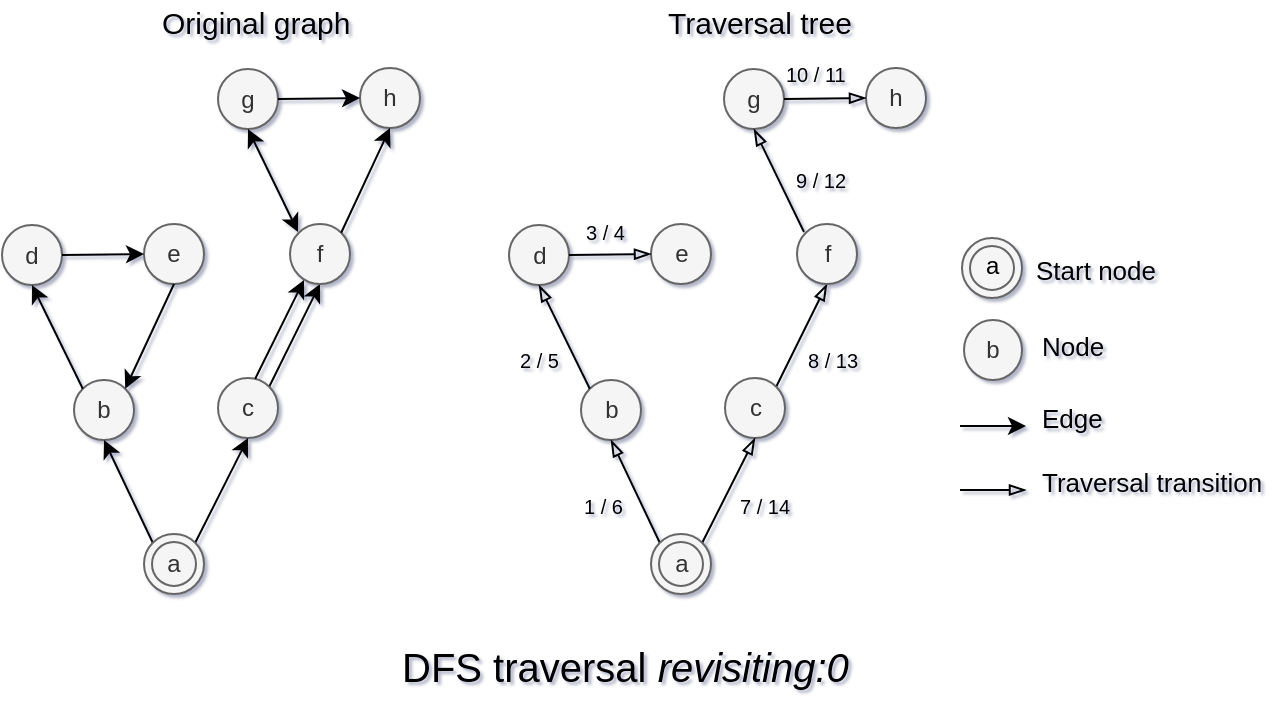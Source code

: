 <mxfile version="9.1.0" type="device" pages="10" userAgent="Mozilla/5.0 (X11; Linux x86_64) AppleWebKit/537.36 (KHTML, like Gecko) Atom/1.41.0 Chrome/69.0.35.128 Electron/4.2.7 Safari/537.36" editor="www.draw.io"><diagram id="KNvpp5xV-5hP9-7_DFn0" name="Revisiting : 0"><mxGraphModel dx="885" dy="645" grid="1" gridSize="1" guides="1" tooltips="1" connect="1" arrows="1" fold="1" page="1" pageScale="1" pageWidth="827" pageHeight="583" background="#ffffff" math="0" shadow="1"><root><mxCell id="0"/><mxCell id="1" parent="0"/><mxCell id="AsFKY_l41MddVFvJbGiK-34" value="e" style="ellipse;whiteSpace=wrap;html=1;aspect=fixed;fillColor=#f5f5f5;strokeColor=#666666;fontColor=#333333;" parent="1" vertex="1"><mxGeometry x="500.5" y="246" width="30" height="30" as="geometry"/></mxCell><mxCell id="AsFKY_l41MddVFvJbGiK-35" value="d" style="ellipse;whiteSpace=wrap;html=1;aspect=fixed;fillColor=#f5f5f5;strokeColor=#666666;fontColor=#333333;" parent="1" vertex="1"><mxGeometry x="429.5" y="246.5" width="30" height="30" as="geometry"/></mxCell><mxCell id="AsFKY_l41MddVFvJbGiK-37" value="" style="endArrow=blockThin;html=1;entryX=0;entryY=0.5;entryDx=0;entryDy=0;exitX=1;exitY=0.5;exitDx=0;exitDy=0;startArrow=none;startFill=0;strokeColor=#000000;endFill=0;" parent="1" source="AsFKY_l41MddVFvJbGiK-35" target="AsFKY_l41MddVFvJbGiK-34" edge="1"><mxGeometry width="50" height="50" relative="1" as="geometry"><mxPoint x="450.06" y="266.24" as="sourcePoint"/><mxPoint x="436.607" y="297.893" as="targetPoint"/></mxGeometry></mxCell><mxCell id="AsFKY_l41MddVFvJbGiK-38" value="" style="endArrow=blockThin;html=1;exitX=1;exitY=0;exitDx=0;exitDy=0;entryX=0.5;entryY=1;entryDx=0;entryDy=0;strokeColor=#000000;endFill=0;" parent="1" source="AsFKY_l41MddVFvJbGiK-40" target="AsFKY_l41MddVFvJbGiK-46" edge="1"><mxGeometry width="50" height="50" relative="1" as="geometry"><mxPoint x="560.607" y="346.607" as="sourcePoint"/><mxPoint x="585.72" y="400.378" as="targetPoint"/></mxGeometry></mxCell><mxCell id="AsFKY_l41MddVFvJbGiK-39" value="b" style="ellipse;whiteSpace=wrap;html=1;aspect=fixed;fillColor=#f5f5f5;strokeColor=#666666;fontColor=#333333;" parent="1" vertex="1"><mxGeometry x="465.5" y="324" width="30" height="30" as="geometry"/></mxCell><mxCell id="AsFKY_l41MddVFvJbGiK-40" value="c" style="ellipse;whiteSpace=wrap;html=1;aspect=fixed;fillColor=#f5f5f5;strokeColor=#666666;fontColor=#333333;" parent="1" vertex="1"><mxGeometry x="537.5" y="323" width="30" height="30" as="geometry"/></mxCell><mxCell id="AsFKY_l41MddVFvJbGiK-42" value="" style="endArrow=blockThin;html=1;exitX=0;exitY=0;exitDx=0;exitDy=0;strokeColor=#000000;endFill=0;" parent="1" source="AsFKY_l41MddVFvJbGiK-45" edge="1"><mxGeometry width="50" height="50" relative="1" as="geometry"><mxPoint x="505.56" y="295.74" as="sourcePoint"/><mxPoint x="480.5" y="354" as="targetPoint"/></mxGeometry></mxCell><mxCell id="AsFKY_l41MddVFvJbGiK-43" value="" style="endArrow=blockThin;html=1;exitX=1;exitY=0;exitDx=0;exitDy=0;entryX=0.5;entryY=1;entryDx=0;entryDy=0;strokeColor=#000000;endFill=0;" parent="1" source="AsFKY_l41MddVFvJbGiK-45" target="AsFKY_l41MddVFvJbGiK-40" edge="1"><mxGeometry width="50" height="50" relative="1" as="geometry"><mxPoint x="517.8" y="295.2" as="sourcePoint"/><mxPoint x="499.107" y="334.393" as="targetPoint"/></mxGeometry></mxCell><mxCell id="AsFKY_l41MddVFvJbGiK-44" value="" style="endArrow=blockThin;html=1;exitX=0;exitY=0;exitDx=0;exitDy=0;entryX=0.5;entryY=1;entryDx=0;entryDy=0;strokeColor=#000000;endFill=0;" parent="1" source="AsFKY_l41MddVFvJbGiK-39" target="AsFKY_l41MddVFvJbGiK-35" edge="1"><mxGeometry width="50" height="50" relative="1" as="geometry"><mxPoint x="513.56" y="309.74" as="sourcePoint"/><mxPoint x="444.5" y="280.5" as="targetPoint"/></mxGeometry></mxCell><mxCell id="AsFKY_l41MddVFvJbGiK-45" value="a" style="ellipse;shape=doubleEllipse;whiteSpace=wrap;html=1;aspect=fixed;fillColor=#f5f5f5;strokeColor=#666666;fontColor=#333333;" parent="1" vertex="1"><mxGeometry x="500.5" y="401" width="30" height="30" as="geometry"/></mxCell><mxCell id="AsFKY_l41MddVFvJbGiK-46" value="f" style="ellipse;whiteSpace=wrap;html=1;aspect=fixed;fillColor=#f5f5f5;strokeColor=#666666;fontColor=#333333;" parent="1" vertex="1"><mxGeometry x="573.5" y="246" width="30" height="30" as="geometry"/></mxCell><mxCell id="AsFKY_l41MddVFvJbGiK-49" value="1 / 6" style="text;html=1;resizable=0;points=[];autosize=1;align=left;verticalAlign=top;spacingTop=-4;fontSize=10;" parent="1" vertex="1"><mxGeometry x="464.5" y="379" width="33" height="12" as="geometry"/></mxCell><mxCell id="AsFKY_l41MddVFvJbGiK-50" value="3 / 4" style="text;html=1;resizable=0;points=[];autosize=1;align=left;verticalAlign=top;spacingTop=-4;fontSize=10;" parent="1" vertex="1"><mxGeometry x="465.5" y="241.5" width="33" height="12" as="geometry"/></mxCell><mxCell id="AsFKY_l41MddVFvJbGiK-52" value="2 / 5" style="text;html=1;resizable=0;points=[];autosize=1;align=left;verticalAlign=top;spacingTop=-4;fontSize=10;" parent="1" vertex="1"><mxGeometry x="432.5" y="306" width="33" height="12" as="geometry"/></mxCell><mxCell id="AsFKY_l41MddVFvJbGiK-53" value="7 / 14" style="text;html=1;resizable=0;points=[];autosize=1;align=left;verticalAlign=top;spacingTop=-4;fontSize=10;" parent="1" vertex="1"><mxGeometry x="542.5" y="379" width="39" height="12" as="geometry"/></mxCell><mxCell id="AsFKY_l41MddVFvJbGiK-54" value="8 / 13" style="text;html=1;resizable=0;points=[];autosize=1;align=left;verticalAlign=top;spacingTop=-4;fontSize=10;" parent="1" vertex="1"><mxGeometry x="576.5" y="306" width="39" height="12" as="geometry"/></mxCell><mxCell id="AsFKY_l41MddVFvJbGiK-55" value="9 / 12" style="text;html=1;resizable=0;points=[];autosize=1;align=left;verticalAlign=top;spacingTop=-4;fontSize=10;" parent="1" vertex="1"><mxGeometry x="570.5" y="216" width="39" height="12" as="geometry"/></mxCell><mxCell id="KoXFmAfl6XOF9CCQwrKE-23" value="e" style="ellipse;whiteSpace=wrap;html=1;aspect=fixed;fillColor=#f5f5f5;strokeColor=#666666;fontColor=#333333;" parent="1" vertex="1"><mxGeometry x="247" y="246" width="30" height="30" as="geometry"/></mxCell><mxCell id="KoXFmAfl6XOF9CCQwrKE-24" value="d" style="ellipse;whiteSpace=wrap;html=1;aspect=fixed;fillColor=#f5f5f5;strokeColor=#666666;fontColor=#333333;" parent="1" vertex="1"><mxGeometry x="176" y="246.5" width="30" height="30" as="geometry"/></mxCell><mxCell id="KoXFmAfl6XOF9CCQwrKE-25" value="" style="endArrow=classic;html=1;entryX=0;entryY=0.5;entryDx=0;entryDy=0;exitX=1;exitY=0.5;exitDx=0;exitDy=0;startArrow=none;startFill=0;strokeWidth=1;endSize=6;startSize=6;fillColor=#cce5ff;strokeColor=#000000;" parent="1" source="KoXFmAfl6XOF9CCQwrKE-24" target="KoXFmAfl6XOF9CCQwrKE-23" edge="1"><mxGeometry width="50" height="50" relative="1" as="geometry"><mxPoint x="196.56" y="266.24" as="sourcePoint"/><mxPoint x="183.107" y="297.893" as="targetPoint"/></mxGeometry></mxCell><mxCell id="KoXFmAfl6XOF9CCQwrKE-26" value="" style="endArrow=classic;html=1;exitX=1;exitY=0;exitDx=0;exitDy=0;entryX=0.5;entryY=1;entryDx=0;entryDy=0;strokeWidth=1;endSize=6;startSize=6;fillColor=#cce5ff;strokeColor=#000000;" parent="1" source="KoXFmAfl6XOF9CCQwrKE-28" target="KoXFmAfl6XOF9CCQwrKE-34" edge="1"><mxGeometry width="50" height="50" relative="1" as="geometry"><mxPoint x="307.107" y="346.607" as="sourcePoint"/><mxPoint x="332.22" y="400.378" as="targetPoint"/></mxGeometry></mxCell><mxCell id="KoXFmAfl6XOF9CCQwrKE-27" value="b" style="ellipse;whiteSpace=wrap;html=1;aspect=fixed;fillColor=#f5f5f5;strokeColor=#666666;fontColor=#333333;" parent="1" vertex="1"><mxGeometry x="212" y="324" width="30" height="30" as="geometry"/></mxCell><mxCell id="KoXFmAfl6XOF9CCQwrKE-28" value="c" style="ellipse;whiteSpace=wrap;html=1;aspect=fixed;fillColor=#f5f5f5;strokeColor=#666666;fontColor=#333333;" parent="1" vertex="1"><mxGeometry x="284" y="323" width="30" height="30" as="geometry"/></mxCell><mxCell id="KoXFmAfl6XOF9CCQwrKE-30" value="" style="endArrow=classic;html=1;exitX=0;exitY=0;exitDx=0;exitDy=0;strokeWidth=1;endSize=6;startSize=6;fillColor=#cce5ff;strokeColor=#000000;" parent="1" source="KoXFmAfl6XOF9CCQwrKE-33" edge="1"><mxGeometry width="50" height="50" relative="1" as="geometry"><mxPoint x="252.06" y="295.74" as="sourcePoint"/><mxPoint x="227" y="354.0" as="targetPoint"/></mxGeometry></mxCell><mxCell id="KoXFmAfl6XOF9CCQwrKE-31" value="" style="endArrow=classic;html=1;exitX=1;exitY=0;exitDx=0;exitDy=0;entryX=0.5;entryY=1;entryDx=0;entryDy=0;strokeWidth=1;endSize=6;startSize=6;fillColor=#cce5ff;strokeColor=#000000;" parent="1" source="KoXFmAfl6XOF9CCQwrKE-33" target="KoXFmAfl6XOF9CCQwrKE-28" edge="1"><mxGeometry width="50" height="50" relative="1" as="geometry"><mxPoint x="264.3" y="295.2" as="sourcePoint"/><mxPoint x="245.607" y="334.393" as="targetPoint"/></mxGeometry></mxCell><mxCell id="KoXFmAfl6XOF9CCQwrKE-32" value="" style="endArrow=classic;html=1;exitX=0;exitY=0;exitDx=0;exitDy=0;entryX=0.5;entryY=1;entryDx=0;entryDy=0;strokeWidth=1;endSize=6;startSize=6;fillColor=#cce5ff;strokeColor=#000000;" parent="1" source="KoXFmAfl6XOF9CCQwrKE-27" target="KoXFmAfl6XOF9CCQwrKE-24" edge="1"><mxGeometry width="50" height="50" relative="1" as="geometry"><mxPoint x="260.06" y="309.74" as="sourcePoint"/><mxPoint x="191" y="280.5" as="targetPoint"/></mxGeometry></mxCell><mxCell id="KoXFmAfl6XOF9CCQwrKE-33" value="a" style="ellipse;shape=doubleEllipse;whiteSpace=wrap;html=1;aspect=fixed;fillColor=#f5f5f5;strokeColor=#666666;fontColor=#333333;" parent="1" vertex="1"><mxGeometry x="247" y="401" width="30" height="30" as="geometry"/></mxCell><mxCell id="KoXFmAfl6XOF9CCQwrKE-34" value="f" style="ellipse;whiteSpace=wrap;html=1;aspect=fixed;fillColor=#f5f5f5;strokeColor=#666666;fontColor=#333333;" parent="1" vertex="1"><mxGeometry x="320" y="246" width="30" height="30" as="geometry"/></mxCell><mxCell id="KoXFmAfl6XOF9CCQwrKE-42" value="" style="endArrow=classic;html=1;exitX=0.5;exitY=1;exitDx=0;exitDy=0;entryX=1;entryY=0;entryDx=0;entryDy=0;strokeWidth=1;endSize=6;startSize=6;fillColor=#cce5ff;strokeColor=#000000;" parent="1" source="KoXFmAfl6XOF9CCQwrKE-23" target="KoXFmAfl6XOF9CCQwrKE-27" edge="1"><mxGeometry width="50" height="50" relative="1" as="geometry"><mxPoint x="219.393" y="331.393" as="sourcePoint"/><mxPoint x="194" y="279.5" as="targetPoint"/></mxGeometry></mxCell><mxCell id="KoXFmAfl6XOF9CCQwrKE-43" value="" style="endArrow=classic;html=1;exitX=1;exitY=0;exitDx=0;exitDy=0;strokeWidth=1;endSize=6;startSize=6;fillColor=#cce5ff;strokeColor=#000000;" parent="1" edge="1"><mxGeometry width="50" height="50" relative="1" as="geometry"><mxPoint x="302.607" y="323.393" as="sourcePoint"/><mxPoint x="327" y="274" as="targetPoint"/></mxGeometry></mxCell><mxCell id="SofqbsE8s21-BEdCPXcn-5" value="10 / 11" style="text;html=1;resizable=0;points=[];autosize=1;align=left;verticalAlign=top;spacingTop=-4;fontSize=10;" parent="1" vertex="1"><mxGeometry x="566" y="163" width="45" height="12" as="geometry"/></mxCell><mxCell id="qSKGegMPYRUaFRNzBvzP-1" value="h" style="ellipse;whiteSpace=wrap;html=1;aspect=fixed;fillColor=#f5f5f5;strokeColor=#666666;fontColor=#333333;" parent="1" vertex="1"><mxGeometry x="355" y="168" width="30" height="30" as="geometry"/></mxCell><mxCell id="qSKGegMPYRUaFRNzBvzP-2" value="g" style="ellipse;whiteSpace=wrap;html=1;aspect=fixed;fillColor=#f5f5f5;strokeColor=#666666;fontColor=#333333;" parent="1" vertex="1"><mxGeometry x="284" y="168.5" width="30" height="30" as="geometry"/></mxCell><mxCell id="qSKGegMPYRUaFRNzBvzP-4" value="" style="endArrow=classic;html=1;entryX=0.5;entryY=1;entryDx=0;entryDy=0;startArrow=classic;startFill=1;strokeWidth=1;endSize=6;startSize=6;fillColor=#cce5ff;strokeColor=#000000;" parent="1" target="qSKGegMPYRUaFRNzBvzP-2" edge="1"><mxGeometry width="50" height="50" relative="1" as="geometry"><mxPoint x="324" y="250" as="sourcePoint"/><mxPoint x="299" y="202.5" as="targetPoint"/></mxGeometry></mxCell><mxCell id="qSKGegMPYRUaFRNzBvzP-5" value="" style="endArrow=classic;html=1;entryX=0.5;entryY=1;entryDx=0;entryDy=0;exitX=1;exitY=0;exitDx=0;exitDy=0;startArrow=none;startFill=0;strokeWidth=1;endSize=6;startSize=6;fillColor=#cce5ff;strokeColor=#000000;" parent="1" source="KoXFmAfl6XOF9CCQwrKE-34" target="qSKGegMPYRUaFRNzBvzP-1" edge="1"><mxGeometry width="50" height="50" relative="1" as="geometry"><mxPoint x="368" y="272" as="sourcePoint"/><mxPoint x="345.607" y="250.393" as="targetPoint"/></mxGeometry></mxCell><mxCell id="qSKGegMPYRUaFRNzBvzP-6" value="h" style="ellipse;whiteSpace=wrap;html=1;aspect=fixed;fillColor=#f5f5f5;strokeColor=#666666;fontColor=#333333;" parent="1" vertex="1"><mxGeometry x="608" y="168" width="30" height="30" as="geometry"/></mxCell><mxCell id="qSKGegMPYRUaFRNzBvzP-7" value="g" style="ellipse;whiteSpace=wrap;html=1;aspect=fixed;fillColor=#f5f5f5;strokeColor=#666666;fontColor=#333333;" parent="1" vertex="1"><mxGeometry x="537" y="168.5" width="30" height="30" as="geometry"/></mxCell><mxCell id="qSKGegMPYRUaFRNzBvzP-8" value="" style="endArrow=blockThin;html=1;entryX=0.5;entryY=1;entryDx=0;entryDy=0;startArrow=none;startFill=0;strokeColor=#000000;endFill=0;" parent="1" target="qSKGegMPYRUaFRNzBvzP-7" edge="1"><mxGeometry width="50" height="50" relative="1" as="geometry"><mxPoint x="577" y="250" as="sourcePoint"/><mxPoint x="552" y="202.5" as="targetPoint"/></mxGeometry></mxCell><mxCell id="XWkDY9elqod7Tn1hwhie-5" value="" style="endArrow=classic;html=1;entryX=0;entryY=0.5;entryDx=0;entryDy=0;exitX=1;exitY=0.5;exitDx=0;exitDy=0;startArrow=none;startFill=0;strokeWidth=1;endSize=6;startSize=6;fillColor=#cce5ff;strokeColor=#000000;" parent="1" source="qSKGegMPYRUaFRNzBvzP-2" target="qSKGegMPYRUaFRNzBvzP-1" edge="1"><mxGeometry width="50" height="50" relative="1" as="geometry"><mxPoint x="314" y="183.5" as="sourcePoint"/><mxPoint x="355" y="183" as="targetPoint"/></mxGeometry></mxCell><mxCell id="XWkDY9elqod7Tn1hwhie-6" value="" style="endArrow=blockThin;html=1;entryX=0;entryY=0.5;entryDx=0;entryDy=0;exitX=1;exitY=0.5;exitDx=0;exitDy=0;startArrow=none;startFill=0;strokeColor=#000000;endFill=0;" parent="1" source="qSKGegMPYRUaFRNzBvzP-7" target="qSKGegMPYRUaFRNzBvzP-6" edge="1"><mxGeometry width="50" height="50" relative="1" as="geometry"><mxPoint x="567" y="183" as="sourcePoint"/><mxPoint x="608" y="182.5" as="targetPoint"/></mxGeometry></mxCell><mxCell id="s8omKIwUP7foAx1Cuag8-1" value="&lt;span style=&quot;font-size: 15px;&quot;&gt;&lt;font style=&quot;font-size: 15px;&quot;&gt;Original graph&lt;/font&gt;&lt;/span&gt;" style="text;html=1;resizable=0;points=[];autosize=1;align=left;verticalAlign=top;spacingTop=-4;fontSize=15;fontStyle=0" parent="1" vertex="1"><mxGeometry x="254" y="134" width="109" height="14" as="geometry"/></mxCell><mxCell id="ZtEST0P4Al_KQRCayjwR-1" value="" style="ellipse;shape=doubleEllipse;whiteSpace=wrap;html=1;aspect=fixed;strokeWidth=1;fillColor=#f5f5f5;fontSize=13;strokeColor=#666666;fontColor=#333333;" parent="1" vertex="1"><mxGeometry x="656" y="253" width="30" height="30" as="geometry"/></mxCell><mxCell id="ZtEST0P4Al_KQRCayjwR-2" value="&lt;font style=&quot;font-size: 12px&quot;&gt;b&lt;/font&gt;" style="ellipse;whiteSpace=wrap;html=1;aspect=fixed;rounded=1;shadow=0;glass=1;comic=1;labelBackgroundColor=none;fillColor=#f5f5f5;strokeColor=#666666;fontColor=#333333;fontStyle=0" parent="1" vertex="1"><mxGeometry x="657" y="294" width="29" height="30" as="geometry"/></mxCell><mxCell id="ZtEST0P4Al_KQRCayjwR-5" value="" style="endArrow=classic;html=1;strokeWidth=1;endFill=1;endSize=6;startSize=6;" parent="1" edge="1"><mxGeometry width="50" height="50" relative="1" as="geometry"><mxPoint x="655" y="347" as="sourcePoint"/><mxPoint x="688" y="347" as="targetPoint"/></mxGeometry></mxCell><mxCell id="ZtEST0P4Al_KQRCayjwR-7" value="&lt;span style=&quot;font-size: 13px&quot;&gt;Start node&lt;br&gt;&lt;/span&gt;" style="text;html=1;resizable=0;points=[];autosize=1;align=left;verticalAlign=top;spacingTop=-4;fontSize=13;fontColor=#000000;fontStyle=0" parent="1" vertex="1"><mxGeometry x="691" y="259" width="71" height="17" as="geometry"/></mxCell><mxCell id="ZtEST0P4Al_KQRCayjwR-10" value="&lt;span style=&quot;font-size: 13px&quot;&gt;Node&lt;br style=&quot;font-size: 13px&quot;&gt;&lt;/span&gt;" style="text;html=1;resizable=0;points=[];autosize=1;align=left;verticalAlign=top;spacingTop=-4;fontSize=13;fontStyle=0" parent="1" vertex="1"><mxGeometry x="694" y="297" width="41" height="17" as="geometry"/></mxCell><mxCell id="ZtEST0P4Al_KQRCayjwR-13" value="&lt;span style=&quot;font-size: 13px&quot;&gt;Edge&lt;br style=&quot;font-size: 13px&quot;&gt;&lt;/span&gt;" style="text;html=1;resizable=0;points=[];autosize=1;align=left;verticalAlign=top;spacingTop=-4;fontSize=13;fontStyle=0" parent="1" vertex="1"><mxGeometry x="694" y="333" width="41" height="17" as="geometry"/></mxCell><mxCell id="ZtEST0P4Al_KQRCayjwR-16" value="&lt;span style=&quot;font-size: 12px;&quot;&gt;&lt;span style=&quot;font-size: 12px;&quot;&gt;a&lt;/span&gt;&lt;/span&gt;" style="text;html=1;resizable=0;points=[];autosize=1;align=left;verticalAlign=top;spacingTop=-4;fontSize=12;fontColor=#000000;fontStyle=0;strokeColor=none;" parent="1" vertex="1"><mxGeometry x="665.5" y="257" width="19" height="17" as="geometry"/></mxCell><mxCell id="8HoGbTZqQS9XHJowOnPJ-2" value="" style="endArrow=blockThin;html=1;strokeWidth=1;endFill=0;endSize=6;startSize=6;" parent="1" edge="1"><mxGeometry width="50" height="50" relative="1" as="geometry"><mxPoint x="655" y="379" as="sourcePoint"/><mxPoint x="688" y="379" as="targetPoint"/></mxGeometry></mxCell><mxCell id="8HoGbTZqQS9XHJowOnPJ-3" value="&lt;span style=&quot;font-size: 13px&quot;&gt;Traversal transition&lt;br style=&quot;font-size: 13px&quot;&gt;&lt;/span&gt;" style="text;html=1;resizable=0;points=[];autosize=1;align=left;verticalAlign=top;spacingTop=-4;fontSize=13;fontStyle=0" parent="1" vertex="1"><mxGeometry x="694" y="365" width="120" height="18" as="geometry"/></mxCell><mxCell id="8HoGbTZqQS9XHJowOnPJ-4" value="&lt;span style=&quot;font-size: 20px&quot;&gt;DFS traversal &lt;span&gt;&lt;i&gt;revisiting:0&lt;/i&gt;&lt;/span&gt;&lt;br&gt;&lt;/span&gt;" style="text;html=1;resizable=0;points=[];autosize=1;align=left;verticalAlign=top;spacingTop=-4;fontSize=20;fontStyle=0" parent="1" vertex="1"><mxGeometry x="374" y="453" width="234" height="25" as="geometry"/></mxCell><mxCell id="ckTXv9M-T1zRQlU9hNsF-1" value="&lt;span&gt;Traversal&amp;nbsp;&lt;/span&gt;&lt;span style=&quot;font-size: 15px&quot;&gt;&lt;span style=&quot;font-size: 15px&quot;&gt;tree&lt;/span&gt;&lt;/span&gt;" style="text;html=1;resizable=0;points=[];autosize=1;align=left;verticalAlign=top;spacingTop=-4;fontSize=15;fontStyle=0" parent="1" vertex="1"><mxGeometry x="507" y="134" width="107" height="19" as="geometry"/></mxCell></root></mxGraphModel></diagram><diagram name="Revisiting : 1" id="f1z3omj7OZky4gC56XHT"><mxGraphModel dx="885" dy="645" grid="1" gridSize="1" guides="1" tooltips="1" connect="1" arrows="1" fold="1" page="1" pageScale="1" pageWidth="827" pageHeight="583" background="#ffffff" math="0" shadow="1"><root><mxCell id="5nglxx3YW3qR3S17lUob-0"/><mxCell id="5nglxx3YW3qR3S17lUob-1" parent="5nglxx3YW3qR3S17lUob-0"/><mxCell id="5nglxx3YW3qR3S17lUob-7" value="e" style="ellipse;whiteSpace=wrap;html=1;aspect=fixed;fillColor=#f5f5f5;strokeColor=#666666;fontColor=#333333;" parent="5nglxx3YW3qR3S17lUob-1" vertex="1"><mxGeometry x="498.5" y="246" width="30" height="30" as="geometry"/></mxCell><mxCell id="5nglxx3YW3qR3S17lUob-8" value="d" style="ellipse;whiteSpace=wrap;html=1;aspect=fixed;fillColor=#f5f5f5;strokeColor=#666666;fontColor=#333333;" parent="5nglxx3YW3qR3S17lUob-1" vertex="1"><mxGeometry x="427.5" y="246.5" width="30" height="30" as="geometry"/></mxCell><mxCell id="5nglxx3YW3qR3S17lUob-9" value="" style="endArrow=blockThin;html=1;entryX=0;entryY=0.5;entryDx=0;entryDy=0;exitX=1;exitY=0.5;exitDx=0;exitDy=0;startArrow=none;startFill=0;endFill=0;" parent="5nglxx3YW3qR3S17lUob-1" source="5nglxx3YW3qR3S17lUob-8" target="5nglxx3YW3qR3S17lUob-7" edge="1"><mxGeometry width="50" height="50" relative="1" as="geometry"><mxPoint x="448.06" y="266.24" as="sourcePoint"/><mxPoint x="434.607" y="297.893" as="targetPoint"/></mxGeometry></mxCell><mxCell id="5nglxx3YW3qR3S17lUob-10" value="" style="endArrow=blockThin;html=1;exitX=1;exitY=0;exitDx=0;exitDy=0;entryX=0.5;entryY=1;entryDx=0;entryDy=0;endFill=0;" parent="5nglxx3YW3qR3S17lUob-1" source="5nglxx3YW3qR3S17lUob-12" target="5nglxx3YW3qR3S17lUob-18" edge="1"><mxGeometry width="50" height="50" relative="1" as="geometry"><mxPoint x="558.607" y="346.607" as="sourcePoint"/><mxPoint x="583.72" y="400.378" as="targetPoint"/></mxGeometry></mxCell><mxCell id="5nglxx3YW3qR3S17lUob-11" value="b" style="ellipse;whiteSpace=wrap;html=1;aspect=fixed;fillColor=#f5f5f5;strokeColor=#666666;fontColor=#333333;" parent="5nglxx3YW3qR3S17lUob-1" vertex="1"><mxGeometry x="463.5" y="324" width="30" height="30" as="geometry"/></mxCell><mxCell id="5nglxx3YW3qR3S17lUob-12" value="c" style="ellipse;whiteSpace=wrap;html=1;aspect=fixed;fillColor=#f5f5f5;strokeColor=#666666;fontColor=#333333;" parent="5nglxx3YW3qR3S17lUob-1" vertex="1"><mxGeometry x="535.5" y="323" width="30" height="30" as="geometry"/></mxCell><mxCell id="5nglxx3YW3qR3S17lUob-14" value="" style="endArrow=blockThin;html=1;exitX=0;exitY=0;exitDx=0;exitDy=0;endFill=0;" parent="5nglxx3YW3qR3S17lUob-1" source="5nglxx3YW3qR3S17lUob-17" edge="1"><mxGeometry width="50" height="50" relative="1" as="geometry"><mxPoint x="503.56" y="295.74" as="sourcePoint"/><mxPoint x="478.5" y="354" as="targetPoint"/></mxGeometry></mxCell><mxCell id="5nglxx3YW3qR3S17lUob-15" value="" style="endArrow=blockThin;html=1;exitX=1;exitY=0;exitDx=0;exitDy=0;entryX=0.5;entryY=1;entryDx=0;entryDy=0;endFill=0;" parent="5nglxx3YW3qR3S17lUob-1" source="5nglxx3YW3qR3S17lUob-17" target="5nglxx3YW3qR3S17lUob-12" edge="1"><mxGeometry width="50" height="50" relative="1" as="geometry"><mxPoint x="515.8" y="295.2" as="sourcePoint"/><mxPoint x="497.107" y="334.393" as="targetPoint"/></mxGeometry></mxCell><mxCell id="5nglxx3YW3qR3S17lUob-16" value="" style="endArrow=blockThin;html=1;exitX=0;exitY=0;exitDx=0;exitDy=0;entryX=0.5;entryY=1;entryDx=0;entryDy=0;endFill=0;" parent="5nglxx3YW3qR3S17lUob-1" source="5nglxx3YW3qR3S17lUob-11" target="5nglxx3YW3qR3S17lUob-8" edge="1"><mxGeometry width="50" height="50" relative="1" as="geometry"><mxPoint x="511.56" y="309.74" as="sourcePoint"/><mxPoint x="442.5" y="280.5" as="targetPoint"/></mxGeometry></mxCell><mxCell id="5nglxx3YW3qR3S17lUob-17" value="a" style="ellipse;shape=doubleEllipse;whiteSpace=wrap;html=1;aspect=fixed;fillColor=#f5f5f5;strokeColor=#666666;fontColor=#333333;" parent="5nglxx3YW3qR3S17lUob-1" vertex="1"><mxGeometry x="498.5" y="401" width="30" height="30" as="geometry"/></mxCell><mxCell id="5nglxx3YW3qR3S17lUob-18" value="f" style="ellipse;whiteSpace=wrap;html=1;aspect=fixed;fillColor=#f5f5f5;strokeColor=#666666;fontColor=#333333;" parent="5nglxx3YW3qR3S17lUob-1" vertex="1"><mxGeometry x="571.5" y="246" width="30" height="30" as="geometry"/></mxCell><mxCell id="5nglxx3YW3qR3S17lUob-20" value="1 / 6" style="text;html=1;resizable=0;points=[];autosize=1;align=left;verticalAlign=top;spacingTop=-4;fontSize=10;" parent="5nglxx3YW3qR3S17lUob-1" vertex="1"><mxGeometry x="462.5" y="379" width="33" height="12" as="geometry"/></mxCell><mxCell id="5nglxx3YW3qR3S17lUob-21" value="3 / 4" style="text;html=1;resizable=0;points=[];autosize=1;align=left;verticalAlign=top;spacingTop=-4;fontSize=10;" parent="5nglxx3YW3qR3S17lUob-1" vertex="1"><mxGeometry x="462.5" y="240.5" width="33" height="12" as="geometry"/></mxCell><mxCell id="5nglxx3YW3qR3S17lUob-22" value="2 / 5" style="text;html=1;resizable=0;points=[];autosize=1;align=left;verticalAlign=top;spacingTop=-4;fontSize=10;" parent="5nglxx3YW3qR3S17lUob-1" vertex="1"><mxGeometry x="429.5" y="306" width="33" height="12" as="geometry"/></mxCell><mxCell id="5nglxx3YW3qR3S17lUob-23" value="7 / 16" style="text;html=1;resizable=0;points=[];autosize=1;align=left;verticalAlign=top;spacingTop=-4;fontSize=10;" parent="5nglxx3YW3qR3S17lUob-1" vertex="1"><mxGeometry x="540.5" y="379" width="39" height="12" as="geometry"/></mxCell><mxCell id="5nglxx3YW3qR3S17lUob-24" value="8 / 15" style="text;html=1;resizable=0;points=[];autosize=1;align=left;verticalAlign=top;spacingTop=-4;fontSize=10;" parent="5nglxx3YW3qR3S17lUob-1" vertex="1"><mxGeometry x="575.5" y="306" width="39" height="12" as="geometry"/></mxCell><mxCell id="5nglxx3YW3qR3S17lUob-25" value="9 / 12" style="text;html=1;resizable=0;points=[];autosize=1;align=left;verticalAlign=top;spacingTop=-4;fontSize=10;" parent="5nglxx3YW3qR3S17lUob-1" vertex="1"><mxGeometry x="527.5" y="218" width="39" height="12" as="geometry"/></mxCell><mxCell id="5nglxx3YW3qR3S17lUob-26" value="e" style="ellipse;whiteSpace=wrap;html=1;aspect=fixed;fillColor=#f5f5f5;strokeColor=#666666;fontColor=#333333;" parent="5nglxx3YW3qR3S17lUob-1" vertex="1"><mxGeometry x="247" y="245.5" width="30" height="30" as="geometry"/></mxCell><mxCell id="5nglxx3YW3qR3S17lUob-27" value="d" style="ellipse;whiteSpace=wrap;html=1;aspect=fixed;fillColor=#f5f5f5;strokeColor=#666666;fontColor=#333333;" parent="5nglxx3YW3qR3S17lUob-1" vertex="1"><mxGeometry x="176" y="246" width="30" height="30" as="geometry"/></mxCell><mxCell id="5nglxx3YW3qR3S17lUob-28" value="" style="endArrow=classic;html=1;entryX=0;entryY=0.5;entryDx=0;entryDy=0;exitX=1;exitY=0.5;exitDx=0;exitDy=0;startArrow=none;startFill=0;" parent="5nglxx3YW3qR3S17lUob-1" source="5nglxx3YW3qR3S17lUob-27" target="5nglxx3YW3qR3S17lUob-26" edge="1"><mxGeometry width="50" height="50" relative="1" as="geometry"><mxPoint x="196.56" y="265.74" as="sourcePoint"/><mxPoint x="183.107" y="297.393" as="targetPoint"/></mxGeometry></mxCell><mxCell id="5nglxx3YW3qR3S17lUob-29" value="" style="endArrow=classic;html=1;exitX=1;exitY=0;exitDx=0;exitDy=0;entryX=0.5;entryY=1;entryDx=0;entryDy=0;" parent="5nglxx3YW3qR3S17lUob-1" source="5nglxx3YW3qR3S17lUob-31" target="5nglxx3YW3qR3S17lUob-37" edge="1"><mxGeometry width="50" height="50" relative="1" as="geometry"><mxPoint x="307.107" y="346.107" as="sourcePoint"/><mxPoint x="332.22" y="399.878" as="targetPoint"/></mxGeometry></mxCell><mxCell id="5nglxx3YW3qR3S17lUob-30" value="b" style="ellipse;whiteSpace=wrap;html=1;aspect=fixed;fillColor=#f5f5f5;strokeColor=#666666;fontColor=#333333;" parent="5nglxx3YW3qR3S17lUob-1" vertex="1"><mxGeometry x="212" y="323.5" width="30" height="30" as="geometry"/></mxCell><mxCell id="5nglxx3YW3qR3S17lUob-31" value="c" style="ellipse;whiteSpace=wrap;html=1;aspect=fixed;fillColor=#f5f5f5;strokeColor=#666666;fontColor=#333333;" parent="5nglxx3YW3qR3S17lUob-1" vertex="1"><mxGeometry x="284" y="322.5" width="30" height="30" as="geometry"/></mxCell><mxCell id="5nglxx3YW3qR3S17lUob-33" value="" style="endArrow=classic;html=1;exitX=0;exitY=0;exitDx=0;exitDy=0;" parent="5nglxx3YW3qR3S17lUob-1" source="5nglxx3YW3qR3S17lUob-36" edge="1"><mxGeometry width="50" height="50" relative="1" as="geometry"><mxPoint x="252.06" y="295.24" as="sourcePoint"/><mxPoint x="227" y="353.5" as="targetPoint"/></mxGeometry></mxCell><mxCell id="5nglxx3YW3qR3S17lUob-34" value="" style="endArrow=classic;html=1;exitX=1;exitY=0;exitDx=0;exitDy=0;entryX=0.5;entryY=1;entryDx=0;entryDy=0;" parent="5nglxx3YW3qR3S17lUob-1" source="5nglxx3YW3qR3S17lUob-36" target="5nglxx3YW3qR3S17lUob-31" edge="1"><mxGeometry width="50" height="50" relative="1" as="geometry"><mxPoint x="264.3" y="294.7" as="sourcePoint"/><mxPoint x="245.607" y="333.893" as="targetPoint"/></mxGeometry></mxCell><mxCell id="5nglxx3YW3qR3S17lUob-35" value="" style="endArrow=classic;html=1;exitX=0;exitY=0;exitDx=0;exitDy=0;entryX=0.5;entryY=1;entryDx=0;entryDy=0;strokeColor=#000000;" parent="5nglxx3YW3qR3S17lUob-1" source="5nglxx3YW3qR3S17lUob-30" target="5nglxx3YW3qR3S17lUob-27" edge="1"><mxGeometry width="50" height="50" relative="1" as="geometry"><mxPoint x="260.06" y="309.24" as="sourcePoint"/><mxPoint x="191" y="280" as="targetPoint"/></mxGeometry></mxCell><mxCell id="5nglxx3YW3qR3S17lUob-36" value="a" style="ellipse;shape=doubleEllipse;whiteSpace=wrap;html=1;aspect=fixed;fillColor=#f5f5f5;strokeColor=#666666;fontColor=#333333;" parent="5nglxx3YW3qR3S17lUob-1" vertex="1"><mxGeometry x="247" y="400.5" width="30" height="30" as="geometry"/></mxCell><mxCell id="5nglxx3YW3qR3S17lUob-37" value="f" style="ellipse;whiteSpace=wrap;html=1;aspect=fixed;fillColor=#f5f5f5;strokeColor=#666666;fontColor=#333333;" parent="5nglxx3YW3qR3S17lUob-1" vertex="1"><mxGeometry x="320" y="245.5" width="30" height="30" as="geometry"/></mxCell><mxCell id="5nglxx3YW3qR3S17lUob-39" value="" style="endArrow=classic;html=1;exitX=0.5;exitY=1;exitDx=0;exitDy=0;entryX=1;entryY=0;entryDx=0;entryDy=0;" parent="5nglxx3YW3qR3S17lUob-1" source="5nglxx3YW3qR3S17lUob-26" target="5nglxx3YW3qR3S17lUob-30" edge="1"><mxGeometry width="50" height="50" relative="1" as="geometry"><mxPoint x="219.393" y="330.893" as="sourcePoint"/><mxPoint x="194" y="279" as="targetPoint"/></mxGeometry></mxCell><mxCell id="5nglxx3YW3qR3S17lUob-40" value="" style="endArrow=classic;html=1;exitX=1;exitY=0;exitDx=0;exitDy=0;" parent="5nglxx3YW3qR3S17lUob-1" edge="1"><mxGeometry width="50" height="50" relative="1" as="geometry"><mxPoint x="302.607" y="322.893" as="sourcePoint"/><mxPoint x="327" y="273" as="targetPoint"/></mxGeometry></mxCell><mxCell id="vM82ADXbaF1amuKKFfj5-7" value="13 / 14" style="text;html=1;resizable=0;points=[];autosize=1;align=left;verticalAlign=top;spacingTop=-4;fontSize=10;" parent="5nglxx3YW3qR3S17lUob-1" vertex="1"><mxGeometry x="613" y="218" width="45" height="12" as="geometry"/></mxCell><mxCell id="vw6LVR_oYaYLVbWsWMpY-0" value="10 / 11" style="text;html=1;resizable=0;points=[];autosize=1;align=left;verticalAlign=top;spacingTop=-4;fontSize=10;" parent="5nglxx3YW3qR3S17lUob-1" vertex="1"><mxGeometry x="566" y="164" width="45" height="12" as="geometry"/></mxCell><mxCell id="kP1AblxlmqACD7_sYENv-0" value="h" style="ellipse;whiteSpace=wrap;html=1;aspect=fixed;fillColor=#f5f5f5;strokeColor=#666666;fontColor=#333333;" parent="5nglxx3YW3qR3S17lUob-1" vertex="1"><mxGeometry x="355" y="168" width="30" height="30" as="geometry"/></mxCell><mxCell id="kP1AblxlmqACD7_sYENv-1" value="g" style="ellipse;whiteSpace=wrap;html=1;aspect=fixed;fillColor=#f5f5f5;strokeColor=#666666;fontColor=#333333;" parent="5nglxx3YW3qR3S17lUob-1" vertex="1"><mxGeometry x="284" y="168.5" width="30" height="30" as="geometry"/></mxCell><mxCell id="kP1AblxlmqACD7_sYENv-2" value="" style="endArrow=classic;html=1;entryX=0.5;entryY=1;entryDx=0;entryDy=0;startArrow=classic;startFill=1;" parent="5nglxx3YW3qR3S17lUob-1" target="kP1AblxlmqACD7_sYENv-1" edge="1"><mxGeometry width="50" height="50" relative="1" as="geometry"><mxPoint x="324" y="250" as="sourcePoint"/><mxPoint x="299" y="202.5" as="targetPoint"/></mxGeometry></mxCell><mxCell id="kP1AblxlmqACD7_sYENv-3" value="" style="endArrow=classic;html=1;entryX=0.5;entryY=1;entryDx=0;entryDy=0;exitX=1;exitY=0;exitDx=0;exitDy=0;startArrow=none;startFill=0;" parent="5nglxx3YW3qR3S17lUob-1" target="kP1AblxlmqACD7_sYENv-0" edge="1"><mxGeometry width="50" height="50" relative="1" as="geometry"><mxPoint x="345.607" y="250.393" as="sourcePoint"/><mxPoint x="345.607" y="250.393" as="targetPoint"/></mxGeometry></mxCell><mxCell id="kP1AblxlmqACD7_sYENv-4" value="h" style="ellipse;whiteSpace=wrap;html=1;aspect=fixed;fillColor=#f5f5f5;strokeColor=#666666;fontColor=#333333;" parent="5nglxx3YW3qR3S17lUob-1" vertex="1"><mxGeometry x="606.5" y="169" width="30" height="30" as="geometry"/></mxCell><mxCell id="kP1AblxlmqACD7_sYENv-5" value="g" style="ellipse;whiteSpace=wrap;html=1;aspect=fixed;fillColor=#f5f5f5;strokeColor=#666666;fontColor=#333333;" parent="5nglxx3YW3qR3S17lUob-1" vertex="1"><mxGeometry x="535.5" y="169.5" width="30" height="30" as="geometry"/></mxCell><mxCell id="kP1AblxlmqACD7_sYENv-7" value="" style="endArrow=blockThin;html=1;entryX=0.5;entryY=1;entryDx=0;entryDy=0;exitX=1;exitY=0;exitDx=0;exitDy=0;startArrow=none;startFill=0;endFill=0;" parent="5nglxx3YW3qR3S17lUob-1" target="kP1AblxlmqACD7_sYENv-4" edge="1"><mxGeometry width="50" height="50" relative="1" as="geometry"><mxPoint x="597.107" y="251.393" as="sourcePoint"/><mxPoint x="597.107" y="251.393" as="targetPoint"/></mxGeometry></mxCell><mxCell id="bH5WSclz7dOoHeT4s9iA-0" value="" style="endArrow=classic;html=1;entryX=0;entryY=0.5;entryDx=0;entryDy=0;exitX=1;exitY=0.5;exitDx=0;exitDy=0;startArrow=none;startFill=0;" parent="5nglxx3YW3qR3S17lUob-1" source="kP1AblxlmqACD7_sYENv-1" target="kP1AblxlmqACD7_sYENv-0" edge="1"><mxGeometry width="50" height="50" relative="1" as="geometry"><mxPoint x="314.0" y="183" as="sourcePoint"/><mxPoint x="355.0" y="182.5" as="targetPoint"/></mxGeometry></mxCell><mxCell id="bH5WSclz7dOoHeT4s9iA-1" value="" style="endArrow=blockThin;html=1;entryX=0;entryY=0.5;entryDx=0;entryDy=0;exitX=1;exitY=0.5;exitDx=0;exitDy=0;startArrow=none;startFill=0;endFill=0;" parent="5nglxx3YW3qR3S17lUob-1" edge="1"><mxGeometry width="50" height="50" relative="1" as="geometry"><mxPoint x="566" y="183.5" as="sourcePoint"/><mxPoint x="607" y="183" as="targetPoint"/></mxGeometry></mxCell><mxCell id="CFAhjJf--vS2KXG2nrrd-0" value="" style="endArrow=blockThin;html=1;exitX=0;exitY=0;exitDx=0;exitDy=0;entryX=0.5;entryY=1;entryDx=0;entryDy=0;endFill=0;" parent="5nglxx3YW3qR3S17lUob-1" edge="1"><mxGeometry width="50" height="50" relative="1" as="geometry"><mxPoint x="575.893" y="250.893" as="sourcePoint"/><mxPoint x="550.5" y="199" as="targetPoint"/></mxGeometry></mxCell><mxCell id="xe3SW7MMLacizTncKCYO-0" value="&lt;span style=&quot;font-size: 15px;&quot;&gt;&lt;font style=&quot;font-size: 15px;&quot;&gt;Original graph&lt;/font&gt;&lt;/span&gt;" style="text;html=1;resizable=0;points=[];autosize=1;align=left;verticalAlign=top;spacingTop=-4;fontSize=15;fontStyle=0" parent="5nglxx3YW3qR3S17lUob-1" vertex="1"><mxGeometry x="241" y="138" width="109" height="14" as="geometry"/></mxCell><mxCell id="xe3SW7MMLacizTncKCYO-2" value="" style="ellipse;shape=doubleEllipse;whiteSpace=wrap;html=1;aspect=fixed;strokeWidth=1;fillColor=#f5f5f5;fontSize=13;strokeColor=#666666;fontColor=#333333;" parent="5nglxx3YW3qR3S17lUob-1" vertex="1"><mxGeometry x="656" y="253" width="30" height="30" as="geometry"/></mxCell><mxCell id="xe3SW7MMLacizTncKCYO-3" value="&lt;font style=&quot;font-size: 12px&quot;&gt;b&lt;/font&gt;" style="ellipse;whiteSpace=wrap;html=1;aspect=fixed;rounded=1;shadow=0;glass=1;comic=1;labelBackgroundColor=none;fillColor=#f5f5f5;strokeColor=#666666;fontColor=#333333;fontStyle=0" parent="5nglxx3YW3qR3S17lUob-1" vertex="1"><mxGeometry x="657" y="294" width="29" height="30" as="geometry"/></mxCell><mxCell id="xe3SW7MMLacizTncKCYO-4" value="" style="endArrow=classic;html=1;strokeWidth=1;endFill=1;endSize=6;startSize=6;" parent="5nglxx3YW3qR3S17lUob-1" edge="1"><mxGeometry width="50" height="50" relative="1" as="geometry"><mxPoint x="655" y="347" as="sourcePoint"/><mxPoint x="688" y="347" as="targetPoint"/></mxGeometry></mxCell><mxCell id="xe3SW7MMLacizTncKCYO-5" value="&lt;span style=&quot;font-size: 13px&quot;&gt;Start node&lt;br&gt;&lt;/span&gt;" style="text;html=1;resizable=0;points=[];autosize=1;align=left;verticalAlign=top;spacingTop=-4;fontSize=13;fontColor=#000000;fontStyle=0" parent="5nglxx3YW3qR3S17lUob-1" vertex="1"><mxGeometry x="693" y="254" width="71" height="17" as="geometry"/></mxCell><mxCell id="xe3SW7MMLacizTncKCYO-6" value="&lt;span style=&quot;font-size: 13px&quot;&gt;Node&lt;br style=&quot;font-size: 13px&quot;&gt;&lt;/span&gt;" style="text;html=1;resizable=0;points=[];autosize=1;align=left;verticalAlign=top;spacingTop=-4;fontSize=13;fontStyle=0" parent="5nglxx3YW3qR3S17lUob-1" vertex="1"><mxGeometry x="694" y="297" width="41" height="17" as="geometry"/></mxCell><mxCell id="xe3SW7MMLacizTncKCYO-7" value="&lt;span style=&quot;font-size: 13px&quot;&gt;Edge&lt;br style=&quot;font-size: 13px&quot;&gt;&lt;/span&gt;" style="text;html=1;resizable=0;points=[];autosize=1;align=left;verticalAlign=top;spacingTop=-4;fontSize=13;fontStyle=0" parent="5nglxx3YW3qR3S17lUob-1" vertex="1"><mxGeometry x="694" y="333" width="41" height="17" as="geometry"/></mxCell><mxCell id="xe3SW7MMLacizTncKCYO-8" value="&lt;span style=&quot;font-size: 12px;&quot;&gt;&lt;span style=&quot;font-size: 12px;&quot;&gt;a&lt;/span&gt;&lt;/span&gt;" style="text;html=1;resizable=0;points=[];autosize=1;align=left;verticalAlign=top;spacingTop=-4;fontSize=12;fontColor=#000000;fontStyle=0;strokeColor=none;" parent="5nglxx3YW3qR3S17lUob-1" vertex="1"><mxGeometry x="665.5" y="257" width="19" height="17" as="geometry"/></mxCell><mxCell id="xe3SW7MMLacizTncKCYO-9" value="" style="endArrow=blockThin;html=1;strokeWidth=1;endFill=0;endSize=6;startSize=6;" parent="5nglxx3YW3qR3S17lUob-1" edge="1"><mxGeometry width="50" height="50" relative="1" as="geometry"><mxPoint x="655" y="379" as="sourcePoint"/><mxPoint x="688" y="379" as="targetPoint"/></mxGeometry></mxCell><mxCell id="xe3SW7MMLacizTncKCYO-10" value="&lt;span style=&quot;font-size: 13px&quot;&gt;Traversal transition&lt;br style=&quot;font-size: 13px&quot;&gt;&lt;/span&gt;" style="text;html=1;resizable=0;points=[];autosize=1;align=left;verticalAlign=top;spacingTop=-4;fontSize=13;fontStyle=0" parent="5nglxx3YW3qR3S17lUob-1" vertex="1"><mxGeometry x="694" y="365" width="120" height="18" as="geometry"/></mxCell><mxCell id="xe3SW7MMLacizTncKCYO-11" value="&lt;span style=&quot;font-size: 20px&quot;&gt;DFS traversal &lt;i&gt;revisiting:1&lt;/i&gt;&lt;br&gt;&lt;/span&gt;" style="text;html=1;resizable=0;points=[];autosize=1;align=left;verticalAlign=top;spacingTop=-4;fontSize=20;" parent="5nglxx3YW3qR3S17lUob-1" vertex="1"><mxGeometry x="393" y="451" width="234" height="25" as="geometry"/></mxCell><mxCell id="3mAl5UjJSEqo8aM3x2_x-0" value="&lt;span&gt;Traversal&amp;nbsp;&lt;/span&gt;&lt;span style=&quot;font-size: 15px&quot;&gt;&lt;span style=&quot;font-size: 15px&quot;&gt;tree&lt;/span&gt;&lt;/span&gt;" style="text;html=1;resizable=0;points=[];autosize=1;align=left;verticalAlign=top;spacingTop=-4;fontSize=15;fontStyle=0" parent="5nglxx3YW3qR3S17lUob-1" vertex="1"><mxGeometry x="487" y="141" width="107" height="19" as="geometry"/></mxCell></root></mxGraphModel></diagram><diagram name="Revisiting : 2" id="Nx0etJ7QDdT61d_uuF_w"><mxGraphModel dx="885" dy="645" grid="1" gridSize="1" guides="1" tooltips="1" connect="1" arrows="1" fold="1" page="1" pageScale="1" pageWidth="827" pageHeight="583" background="#ffffff" math="0" shadow="1"><root><mxCell id="JWe6mUYVe3rTsC7zcZxE-0"/><mxCell id="JWe6mUYVe3rTsC7zcZxE-1" parent="JWe6mUYVe3rTsC7zcZxE-0"/><mxCell id="DTg0cQmlXWNfw9ZgMDSD-0" value="e" style="ellipse;whiteSpace=wrap;html=1;aspect=fixed;fillColor=#f5f5f5;strokeColor=#666666;fontColor=#333333;" parent="JWe6mUYVe3rTsC7zcZxE-1" vertex="1"><mxGeometry x="500.5" y="246" width="30" height="30" as="geometry"/></mxCell><mxCell id="DTg0cQmlXWNfw9ZgMDSD-1" value="d" style="ellipse;whiteSpace=wrap;html=1;aspect=fixed;fillColor=#f5f5f5;strokeColor=#666666;fontColor=#333333;" parent="JWe6mUYVe3rTsC7zcZxE-1" vertex="1"><mxGeometry x="429.5" y="246.5" width="30" height="30" as="geometry"/></mxCell><mxCell id="DTg0cQmlXWNfw9ZgMDSD-2" value="" style="endArrow=blockThin;html=1;entryX=0;entryY=0.5;entryDx=0;entryDy=0;exitX=1;exitY=0.5;exitDx=0;exitDy=0;startArrow=none;startFill=0;endFill=0;" parent="JWe6mUYVe3rTsC7zcZxE-1" source="DTg0cQmlXWNfw9ZgMDSD-1" target="DTg0cQmlXWNfw9ZgMDSD-0" edge="1"><mxGeometry width="50" height="50" relative="1" as="geometry"><mxPoint x="450.06" y="266.24" as="sourcePoint"/><mxPoint x="436.607" y="297.893" as="targetPoint"/></mxGeometry></mxCell><mxCell id="DTg0cQmlXWNfw9ZgMDSD-3" value="" style="endArrow=blockThin;html=1;exitX=1;exitY=0;exitDx=0;exitDy=0;entryX=0.5;entryY=1;entryDx=0;entryDy=0;endFill=0;" parent="JWe6mUYVe3rTsC7zcZxE-1" source="DTg0cQmlXWNfw9ZgMDSD-5" target="DTg0cQmlXWNfw9ZgMDSD-10" edge="1"><mxGeometry width="50" height="50" relative="1" as="geometry"><mxPoint x="560.607" y="346.607" as="sourcePoint"/><mxPoint x="585.72" y="400.378" as="targetPoint"/></mxGeometry></mxCell><mxCell id="DTg0cQmlXWNfw9ZgMDSD-4" value="b" style="ellipse;whiteSpace=wrap;html=1;aspect=fixed;fillColor=#f5f5f5;strokeColor=#666666;fontColor=#333333;" parent="JWe6mUYVe3rTsC7zcZxE-1" vertex="1"><mxGeometry x="465.5" y="324" width="30" height="30" as="geometry"/></mxCell><mxCell id="DTg0cQmlXWNfw9ZgMDSD-5" value="c" style="ellipse;whiteSpace=wrap;html=1;aspect=fixed;fillColor=#f5f5f5;strokeColor=#666666;fontColor=#333333;" parent="JWe6mUYVe3rTsC7zcZxE-1" vertex="1"><mxGeometry x="537.5" y="323" width="30" height="30" as="geometry"/></mxCell><mxCell id="DTg0cQmlXWNfw9ZgMDSD-6" value="" style="endArrow=blockThin;html=1;exitX=0;exitY=0;exitDx=0;exitDy=0;endFill=0;" parent="JWe6mUYVe3rTsC7zcZxE-1" source="DTg0cQmlXWNfw9ZgMDSD-9" edge="1"><mxGeometry width="50" height="50" relative="1" as="geometry"><mxPoint x="505.56" y="295.74" as="sourcePoint"/><mxPoint x="480.5" y="354" as="targetPoint"/></mxGeometry></mxCell><mxCell id="DTg0cQmlXWNfw9ZgMDSD-7" value="" style="endArrow=blockThin;html=1;exitX=1;exitY=0;exitDx=0;exitDy=0;entryX=0.5;entryY=1;entryDx=0;entryDy=0;endFill=0;" parent="JWe6mUYVe3rTsC7zcZxE-1" source="DTg0cQmlXWNfw9ZgMDSD-9" target="DTg0cQmlXWNfw9ZgMDSD-5" edge="1"><mxGeometry width="50" height="50" relative="1" as="geometry"><mxPoint x="517.8" y="295.2" as="sourcePoint"/><mxPoint x="499.107" y="334.393" as="targetPoint"/></mxGeometry></mxCell><mxCell id="DTg0cQmlXWNfw9ZgMDSD-8" value="" style="endArrow=blockThin;html=1;exitX=0;exitY=0;exitDx=0;exitDy=0;entryX=0.5;entryY=1;entryDx=0;entryDy=0;endFill=0;" parent="JWe6mUYVe3rTsC7zcZxE-1" source="DTg0cQmlXWNfw9ZgMDSD-4" target="DTg0cQmlXWNfw9ZgMDSD-1" edge="1"><mxGeometry width="50" height="50" relative="1" as="geometry"><mxPoint x="513.56" y="309.74" as="sourcePoint"/><mxPoint x="444.5" y="280.5" as="targetPoint"/></mxGeometry></mxCell><mxCell id="DTg0cQmlXWNfw9ZgMDSD-9" value="a" style="ellipse;shape=doubleEllipse;whiteSpace=wrap;html=1;aspect=fixed;fillColor=#f5f5f5;strokeColor=#666666;fontColor=#333333;" parent="JWe6mUYVe3rTsC7zcZxE-1" vertex="1"><mxGeometry x="500.5" y="401" width="30" height="30" as="geometry"/></mxCell><mxCell id="DTg0cQmlXWNfw9ZgMDSD-10" value="f" style="ellipse;whiteSpace=wrap;html=1;aspect=fixed;fillColor=#f5f5f5;strokeColor=#666666;fontColor=#333333;" parent="JWe6mUYVe3rTsC7zcZxE-1" vertex="1"><mxGeometry x="573.5" y="246" width="30" height="30" as="geometry"/></mxCell><mxCell id="DTg0cQmlXWNfw9ZgMDSD-11" value="1 / 8" style="text;html=1;resizable=0;points=[];autosize=1;align=left;verticalAlign=top;spacingTop=-4;fontSize=10;" parent="JWe6mUYVe3rTsC7zcZxE-1" vertex="1"><mxGeometry x="464.5" y="377" width="33" height="12" as="geometry"/></mxCell><mxCell id="DTg0cQmlXWNfw9ZgMDSD-12" value="3 / 6" style="text;html=1;resizable=0;points=[];autosize=1;align=left;verticalAlign=top;spacingTop=-4;fontSize=10;" parent="JWe6mUYVe3rTsC7zcZxE-1" vertex="1"><mxGeometry x="465" y="243" width="33" height="12" as="geometry"/></mxCell><mxCell id="DTg0cQmlXWNfw9ZgMDSD-13" value="2 / 7" style="text;html=1;resizable=0;points=[];autosize=1;align=left;verticalAlign=top;spacingTop=-4;fontSize=10;" parent="JWe6mUYVe3rTsC7zcZxE-1" vertex="1"><mxGeometry x="431.5" y="305" width="33" height="12" as="geometry"/></mxCell><mxCell id="DTg0cQmlXWNfw9ZgMDSD-14" value="9 / 20" style="text;html=1;resizable=0;points=[];autosize=1;align=left;verticalAlign=top;spacingTop=-4;fontSize=10;" parent="JWe6mUYVe3rTsC7zcZxE-1" vertex="1"><mxGeometry x="542.5" y="377" width="39" height="12" as="geometry"/></mxCell><mxCell id="DTg0cQmlXWNfw9ZgMDSD-15" value="10 / 19" style="text;html=1;resizable=0;points=[];autosize=1;align=left;verticalAlign=top;spacingTop=-4;fontSize=10;" parent="JWe6mUYVe3rTsC7zcZxE-1" vertex="1"><mxGeometry x="576.5" y="305" width="45" height="12" as="geometry"/></mxCell><mxCell id="DTg0cQmlXWNfw9ZgMDSD-16" value="11 / 16" style="text;html=1;resizable=0;points=[];autosize=1;align=left;verticalAlign=top;spacingTop=-4;fontSize=10;" parent="JWe6mUYVe3rTsC7zcZxE-1" vertex="1"><mxGeometry x="530" y="226" width="45" height="12" as="geometry"/></mxCell><mxCell id="DTg0cQmlXWNfw9ZgMDSD-17" value="e" style="ellipse;whiteSpace=wrap;html=1;aspect=fixed;fillColor=#f5f5f5;strokeColor=#666666;fontColor=#333333;" parent="JWe6mUYVe3rTsC7zcZxE-1" vertex="1"><mxGeometry x="246" y="245.5" width="30" height="30" as="geometry"/></mxCell><mxCell id="DTg0cQmlXWNfw9ZgMDSD-18" value="d" style="ellipse;whiteSpace=wrap;html=1;aspect=fixed;fillColor=#f5f5f5;strokeColor=#666666;fontColor=#333333;" parent="JWe6mUYVe3rTsC7zcZxE-1" vertex="1"><mxGeometry x="175" y="246" width="30" height="30" as="geometry"/></mxCell><mxCell id="DTg0cQmlXWNfw9ZgMDSD-19" value="" style="endArrow=classic;html=1;entryX=0;entryY=0.5;entryDx=0;entryDy=0;exitX=1;exitY=0.5;exitDx=0;exitDy=0;startArrow=none;startFill=0;" parent="JWe6mUYVe3rTsC7zcZxE-1" source="DTg0cQmlXWNfw9ZgMDSD-18" target="DTg0cQmlXWNfw9ZgMDSD-17" edge="1"><mxGeometry width="50" height="50" relative="1" as="geometry"><mxPoint x="195.56" y="265.74" as="sourcePoint"/><mxPoint x="182.107" y="297.393" as="targetPoint"/></mxGeometry></mxCell><mxCell id="DTg0cQmlXWNfw9ZgMDSD-20" value="" style="endArrow=classic;html=1;exitX=1;exitY=0;exitDx=0;exitDy=0;entryX=0.5;entryY=1;entryDx=0;entryDy=0;" parent="JWe6mUYVe3rTsC7zcZxE-1" source="DTg0cQmlXWNfw9ZgMDSD-22" target="DTg0cQmlXWNfw9ZgMDSD-27" edge="1"><mxGeometry width="50" height="50" relative="1" as="geometry"><mxPoint x="306.107" y="346.107" as="sourcePoint"/><mxPoint x="331.22" y="399.878" as="targetPoint"/></mxGeometry></mxCell><mxCell id="DTg0cQmlXWNfw9ZgMDSD-21" value="b" style="ellipse;whiteSpace=wrap;html=1;aspect=fixed;fillColor=#f5f5f5;strokeColor=#666666;fontColor=#333333;" parent="JWe6mUYVe3rTsC7zcZxE-1" vertex="1"><mxGeometry x="211" y="323.5" width="30" height="30" as="geometry"/></mxCell><mxCell id="DTg0cQmlXWNfw9ZgMDSD-22" value="c" style="ellipse;whiteSpace=wrap;html=1;aspect=fixed;fillColor=#f5f5f5;strokeColor=#666666;fontColor=#333333;" parent="JWe6mUYVe3rTsC7zcZxE-1" vertex="1"><mxGeometry x="283" y="322.5" width="30" height="30" as="geometry"/></mxCell><mxCell id="DTg0cQmlXWNfw9ZgMDSD-23" value="" style="endArrow=classic;html=1;exitX=0;exitY=0;exitDx=0;exitDy=0;" parent="JWe6mUYVe3rTsC7zcZxE-1" source="DTg0cQmlXWNfw9ZgMDSD-26" edge="1"><mxGeometry width="50" height="50" relative="1" as="geometry"><mxPoint x="251.06" y="295.24" as="sourcePoint"/><mxPoint x="226" y="353.5" as="targetPoint"/></mxGeometry></mxCell><mxCell id="DTg0cQmlXWNfw9ZgMDSD-24" value="" style="endArrow=classic;html=1;exitX=1;exitY=0;exitDx=0;exitDy=0;entryX=0.5;entryY=1;entryDx=0;entryDy=0;" parent="JWe6mUYVe3rTsC7zcZxE-1" source="DTg0cQmlXWNfw9ZgMDSD-26" target="DTg0cQmlXWNfw9ZgMDSD-22" edge="1"><mxGeometry width="50" height="50" relative="1" as="geometry"><mxPoint x="263.3" y="294.7" as="sourcePoint"/><mxPoint x="244.607" y="333.893" as="targetPoint"/></mxGeometry></mxCell><mxCell id="DTg0cQmlXWNfw9ZgMDSD-25" value="" style="endArrow=classic;html=1;exitX=0;exitY=0;exitDx=0;exitDy=0;entryX=0.5;entryY=1;entryDx=0;entryDy=0;" parent="JWe6mUYVe3rTsC7zcZxE-1" source="DTg0cQmlXWNfw9ZgMDSD-21" target="DTg0cQmlXWNfw9ZgMDSD-18" edge="1"><mxGeometry width="50" height="50" relative="1" as="geometry"><mxPoint x="259.06" y="309.24" as="sourcePoint"/><mxPoint x="190" y="280" as="targetPoint"/></mxGeometry></mxCell><mxCell id="DTg0cQmlXWNfw9ZgMDSD-26" value="a" style="ellipse;shape=doubleEllipse;whiteSpace=wrap;html=1;aspect=fixed;fillColor=#f5f5f5;strokeColor=#666666;fontColor=#333333;" parent="JWe6mUYVe3rTsC7zcZxE-1" vertex="1"><mxGeometry x="246" y="400.5" width="30" height="30" as="geometry"/></mxCell><mxCell id="DTg0cQmlXWNfw9ZgMDSD-27" value="f" style="ellipse;whiteSpace=wrap;html=1;aspect=fixed;fillColor=#f5f5f5;strokeColor=#666666;fontColor=#333333;" parent="JWe6mUYVe3rTsC7zcZxE-1" vertex="1"><mxGeometry x="319" y="245.5" width="30" height="30" as="geometry"/></mxCell><mxCell id="DTg0cQmlXWNfw9ZgMDSD-28" value="" style="endArrow=classic;html=1;exitX=0.5;exitY=1;exitDx=0;exitDy=0;entryX=1;entryY=0;entryDx=0;entryDy=0;" parent="JWe6mUYVe3rTsC7zcZxE-1" source="DTg0cQmlXWNfw9ZgMDSD-17" target="DTg0cQmlXWNfw9ZgMDSD-21" edge="1"><mxGeometry width="50" height="50" relative="1" as="geometry"><mxPoint x="218.393" y="330.893" as="sourcePoint"/><mxPoint x="193" y="279" as="targetPoint"/></mxGeometry></mxCell><mxCell id="DTg0cQmlXWNfw9ZgMDSD-29" value="" style="endArrow=classic;html=1;exitX=1;exitY=0;exitDx=0;exitDy=0;" parent="JWe6mUYVe3rTsC7zcZxE-1" edge="1"><mxGeometry width="50" height="50" relative="1" as="geometry"><mxPoint x="301.607" y="322.893" as="sourcePoint"/><mxPoint x="326" y="274" as="targetPoint"/></mxGeometry></mxCell><mxCell id="DTg0cQmlXWNfw9ZgMDSD-30" value="17 / 18" style="text;html=1;resizable=0;points=[];autosize=1;align=left;verticalAlign=top;spacingTop=-4;fontSize=10;" parent="JWe6mUYVe3rTsC7zcZxE-1" vertex="1"><mxGeometry x="612" y="224" width="45" height="12" as="geometry"/></mxCell><mxCell id="DTg0cQmlXWNfw9ZgMDSD-31" value="14 / 15" style="text;html=1;resizable=0;points=[];autosize=1;align=left;verticalAlign=top;spacingTop=-4;fontSize=10;" parent="JWe6mUYVe3rTsC7zcZxE-1" vertex="1"><mxGeometry x="568" y="165" width="45" height="12" as="geometry"/></mxCell><mxCell id="DTg0cQmlXWNfw9ZgMDSD-32" value="h" style="ellipse;whiteSpace=wrap;html=1;aspect=fixed;fillColor=#f5f5f5;strokeColor=#666666;fontColor=#333333;" parent="JWe6mUYVe3rTsC7zcZxE-1" vertex="1"><mxGeometry x="354" y="168" width="30" height="30" as="geometry"/></mxCell><mxCell id="DTg0cQmlXWNfw9ZgMDSD-33" value="g" style="ellipse;whiteSpace=wrap;html=1;aspect=fixed;fillColor=#f5f5f5;strokeColor=#666666;fontColor=#333333;" parent="JWe6mUYVe3rTsC7zcZxE-1" vertex="1"><mxGeometry x="283" y="168.5" width="30" height="30" as="geometry"/></mxCell><mxCell id="DTg0cQmlXWNfw9ZgMDSD-34" value="" style="endArrow=classic;html=1;entryX=0.5;entryY=1;entryDx=0;entryDy=0;startArrow=classic;startFill=1;" parent="JWe6mUYVe3rTsC7zcZxE-1" target="DTg0cQmlXWNfw9ZgMDSD-33" edge="1"><mxGeometry width="50" height="50" relative="1" as="geometry"><mxPoint x="323" y="250" as="sourcePoint"/><mxPoint x="298" y="202.5" as="targetPoint"/></mxGeometry></mxCell><mxCell id="DTg0cQmlXWNfw9ZgMDSD-35" value="" style="endArrow=classic;html=1;entryX=0.5;entryY=1;entryDx=0;entryDy=0;exitX=1;exitY=0;exitDx=0;exitDy=0;startArrow=none;startFill=0;" parent="JWe6mUYVe3rTsC7zcZxE-1" target="DTg0cQmlXWNfw9ZgMDSD-32" edge="1"><mxGeometry width="50" height="50" relative="1" as="geometry"><mxPoint x="344.607" y="250.393" as="sourcePoint"/><mxPoint x="344.607" y="250.393" as="targetPoint"/></mxGeometry></mxCell><mxCell id="DTg0cQmlXWNfw9ZgMDSD-36" value="h" style="ellipse;whiteSpace=wrap;html=1;aspect=fixed;fillColor=#f5f5f5;strokeColor=#666666;fontColor=#333333;" parent="JWe6mUYVe3rTsC7zcZxE-1" vertex="1"><mxGeometry x="608.5" y="169" width="30" height="30" as="geometry"/></mxCell><mxCell id="DTg0cQmlXWNfw9ZgMDSD-37" value="g" style="ellipse;whiteSpace=wrap;html=1;aspect=fixed;fillColor=#f5f5f5;strokeColor=#666666;fontColor=#333333;" parent="JWe6mUYVe3rTsC7zcZxE-1" vertex="1"><mxGeometry x="537.5" y="169.5" width="30" height="30" as="geometry"/></mxCell><mxCell id="DTg0cQmlXWNfw9ZgMDSD-38" value="" style="endArrow=blockThin;html=1;entryX=0.5;entryY=1;entryDx=0;entryDy=0;startArrow=none;startFill=0;endFill=0;" parent="JWe6mUYVe3rTsC7zcZxE-1" target="DTg0cQmlXWNfw9ZgMDSD-37" edge="1"><mxGeometry width="50" height="50" relative="1" as="geometry"><mxPoint x="577.5" y="251" as="sourcePoint"/><mxPoint x="552.5" y="203.5" as="targetPoint"/></mxGeometry></mxCell><mxCell id="DTg0cQmlXWNfw9ZgMDSD-39" value="" style="endArrow=blockThin;html=1;entryX=0.5;entryY=1;entryDx=0;entryDy=0;exitX=1;exitY=0;exitDx=0;exitDy=0;startArrow=none;startFill=0;endFill=0;" parent="JWe6mUYVe3rTsC7zcZxE-1" target="DTg0cQmlXWNfw9ZgMDSD-36" edge="1"><mxGeometry width="50" height="50" relative="1" as="geometry"><mxPoint x="599.107" y="251.393" as="sourcePoint"/><mxPoint x="599.107" y="251.393" as="targetPoint"/></mxGeometry></mxCell><mxCell id="DTg0cQmlXWNfw9ZgMDSD-40" value="" style="endArrow=blockThin;html=1;entryX=0.348;entryY=-0.009;entryDx=0;entryDy=0;startArrow=none;startFill=0;entryPerimeter=0;exitX=0.798;exitY=0.91;exitDx=0;exitDy=0;exitPerimeter=0;endFill=0;" parent="JWe6mUYVe3rTsC7zcZxE-1" source="DTg0cQmlXWNfw9ZgMDSD-37" target="DTg0cQmlXWNfw9ZgMDSD-10" edge="1"><mxGeometry width="50" height="50" relative="1" as="geometry"><mxPoint x="580.5" y="254.0" as="sourcePoint"/><mxPoint x="555.5" y="202.5" as="targetPoint"/></mxGeometry></mxCell><mxCell id="DTg0cQmlXWNfw9ZgMDSD-41" value="" style="endArrow=classic;html=1;entryX=0;entryY=0.5;entryDx=0;entryDy=0;exitX=1;exitY=0.5;exitDx=0;exitDy=0;startArrow=none;startFill=0;" parent="JWe6mUYVe3rTsC7zcZxE-1" source="DTg0cQmlXWNfw9ZgMDSD-33" target="DTg0cQmlXWNfw9ZgMDSD-32" edge="1"><mxGeometry width="50" height="50" relative="1" as="geometry"><mxPoint x="313.0" y="183" as="sourcePoint"/><mxPoint x="354.0" y="182.5" as="targetPoint"/></mxGeometry></mxCell><mxCell id="DTg0cQmlXWNfw9ZgMDSD-42" value="" style="endArrow=blockThin;html=1;entryX=0;entryY=0.5;entryDx=0;entryDy=0;exitX=1;exitY=0.5;exitDx=0;exitDy=0;startArrow=none;startFill=0;endFill=0;" parent="JWe6mUYVe3rTsC7zcZxE-1" edge="1"><mxGeometry width="50" height="50" relative="1" as="geometry"><mxPoint x="568" y="183.5" as="sourcePoint"/><mxPoint x="609" y="183" as="targetPoint"/></mxGeometry></mxCell><mxCell id="DTg0cQmlXWNfw9ZgMDSD-43" value="12 / 13" style="text;html=1;resizable=0;points=[];autosize=1;align=left;verticalAlign=top;spacingTop=-4;fontSize=10;" parent="JWe6mUYVe3rTsC7zcZxE-1" vertex="1"><mxGeometry x="568" y="199" width="45" height="12" as="geometry"/></mxCell><mxCell id="gkIp65ecQ491ifsL2uUt-0" value="" style="endArrow=blockThin;html=1;exitX=0.5;exitY=1;exitDx=0;exitDy=0;entryX=1;entryY=0;entryDx=0;entryDy=0;endFill=0;" parent="JWe6mUYVe3rTsC7zcZxE-1" source="DTg0cQmlXWNfw9ZgMDSD-0" target="DTg0cQmlXWNfw9ZgMDSD-4" edge="1"><mxGeometry width="50" height="50" relative="1" as="geometry"><mxPoint x="512.5" y="275.5" as="sourcePoint"/><mxPoint x="488.107" y="327.893" as="targetPoint"/></mxGeometry></mxCell><mxCell id="gkIp65ecQ491ifsL2uUt-1" value="4 / 5" style="text;html=1;resizable=0;points=[];autosize=1;align=left;verticalAlign=top;spacingTop=-4;fontSize=10;" parent="JWe6mUYVe3rTsC7zcZxE-1" vertex="1"><mxGeometry x="505" y="305" width="33" height="12" as="geometry"/></mxCell><mxCell id="ETJe5CBznJyVzC3PHObU-0" value="&lt;span style=&quot;font-size: 15px;&quot;&gt;&lt;font style=&quot;font-size: 15px;&quot;&gt;Original graph&lt;/font&gt;&lt;/span&gt;" style="text;html=1;resizable=0;points=[];autosize=1;align=left;verticalAlign=top;spacingTop=-4;fontSize=15;fontStyle=0" parent="JWe6mUYVe3rTsC7zcZxE-1" vertex="1"><mxGeometry x="263" y="132" width="109" height="14" as="geometry"/></mxCell><mxCell id="ETJe5CBznJyVzC3PHObU-2" value="" style="ellipse;shape=doubleEllipse;whiteSpace=wrap;html=1;aspect=fixed;strokeWidth=1;fillColor=#f5f5f5;fontSize=13;strokeColor=#666666;fontColor=#333333;" parent="JWe6mUYVe3rTsC7zcZxE-1" vertex="1"><mxGeometry x="656" y="253" width="30" height="30" as="geometry"/></mxCell><mxCell id="ETJe5CBznJyVzC3PHObU-3" value="&lt;font style=&quot;font-size: 12px&quot;&gt;b&lt;/font&gt;" style="ellipse;whiteSpace=wrap;html=1;aspect=fixed;rounded=1;shadow=0;glass=1;comic=1;labelBackgroundColor=none;fillColor=#f5f5f5;strokeColor=#666666;fontColor=#333333;fontStyle=0" parent="JWe6mUYVe3rTsC7zcZxE-1" vertex="1"><mxGeometry x="657" y="294" width="29" height="30" as="geometry"/></mxCell><mxCell id="ETJe5CBznJyVzC3PHObU-4" value="" style="endArrow=classic;html=1;strokeWidth=1;endFill=1;endSize=6;startSize=6;" parent="JWe6mUYVe3rTsC7zcZxE-1" edge="1"><mxGeometry width="50" height="50" relative="1" as="geometry"><mxPoint x="655" y="347" as="sourcePoint"/><mxPoint x="688" y="347" as="targetPoint"/></mxGeometry></mxCell><mxCell id="ETJe5CBznJyVzC3PHObU-5" value="&lt;span style=&quot;font-size: 13px&quot;&gt;Start node&lt;br&gt;&lt;/span&gt;" style="text;html=1;resizable=0;points=[];autosize=1;align=left;verticalAlign=top;spacingTop=-4;fontSize=13;fontColor=#000000;fontStyle=0" parent="JWe6mUYVe3rTsC7zcZxE-1" vertex="1"><mxGeometry x="693" y="254" width="71" height="17" as="geometry"/></mxCell><mxCell id="ETJe5CBznJyVzC3PHObU-6" value="&lt;span style=&quot;font-size: 13px&quot;&gt;Node&lt;br style=&quot;font-size: 13px&quot;&gt;&lt;/span&gt;" style="text;html=1;resizable=0;points=[];autosize=1;align=left;verticalAlign=top;spacingTop=-4;fontSize=13;fontStyle=0" parent="JWe6mUYVe3rTsC7zcZxE-1" vertex="1"><mxGeometry x="694" y="297" width="41" height="17" as="geometry"/></mxCell><mxCell id="ETJe5CBznJyVzC3PHObU-7" value="&lt;span style=&quot;font-size: 13px&quot;&gt;Edge&lt;br style=&quot;font-size: 13px&quot;&gt;&lt;/span&gt;" style="text;html=1;resizable=0;points=[];autosize=1;align=left;verticalAlign=top;spacingTop=-4;fontSize=13;fontStyle=0" parent="JWe6mUYVe3rTsC7zcZxE-1" vertex="1"><mxGeometry x="694" y="333" width="41" height="17" as="geometry"/></mxCell><mxCell id="ETJe5CBznJyVzC3PHObU-8" value="&lt;span style=&quot;font-size: 12px;&quot;&gt;&lt;span style=&quot;font-size: 12px;&quot;&gt;a&lt;/span&gt;&lt;/span&gt;" style="text;html=1;resizable=0;points=[];autosize=1;align=left;verticalAlign=top;spacingTop=-4;fontSize=12;fontColor=#000000;fontStyle=0;strokeColor=none;" parent="JWe6mUYVe3rTsC7zcZxE-1" vertex="1"><mxGeometry x="665.5" y="257" width="19" height="17" as="geometry"/></mxCell><mxCell id="ETJe5CBznJyVzC3PHObU-9" value="" style="endArrow=blockThin;html=1;strokeWidth=1;endFill=0;endSize=6;startSize=6;" parent="JWe6mUYVe3rTsC7zcZxE-1" edge="1"><mxGeometry width="50" height="50" relative="1" as="geometry"><mxPoint x="655" y="379" as="sourcePoint"/><mxPoint x="688" y="379" as="targetPoint"/></mxGeometry></mxCell><mxCell id="ETJe5CBznJyVzC3PHObU-10" value="&lt;span style=&quot;font-size: 13px&quot;&gt;Traversal transition&lt;br style=&quot;font-size: 13px&quot;&gt;&lt;/span&gt;" style="text;html=1;resizable=0;points=[];autosize=1;align=left;verticalAlign=top;spacingTop=-4;fontSize=13;fontStyle=0" parent="JWe6mUYVe3rTsC7zcZxE-1" vertex="1"><mxGeometry x="694" y="365" width="120" height="18" as="geometry"/></mxCell><mxCell id="ETJe5CBznJyVzC3PHObU-11" value="&lt;span style=&quot;font-size: 20px&quot;&gt;DFS traversal &lt;span&gt;&lt;i&gt;revisiting:2&lt;/i&gt;&lt;/span&gt;&lt;br&gt;&lt;/span&gt;" style="text;html=1;resizable=0;points=[];autosize=1;align=left;verticalAlign=top;spacingTop=-4;fontSize=20;fontStyle=0" parent="JWe6mUYVe3rTsC7zcZxE-1" vertex="1"><mxGeometry x="397" y="441" width="234" height="25" as="geometry"/></mxCell><mxCell id="v88t3ltFrCJjBXUk9qXm-0" value="&lt;span&gt;Traversal&amp;nbsp;&lt;/span&gt;&lt;span style=&quot;font-size: 15px&quot;&gt;&lt;span style=&quot;font-size: 15px&quot;&gt;tree&lt;/span&gt;&lt;/span&gt;" style="text;html=1;resizable=0;points=[];autosize=1;align=left;verticalAlign=top;spacingTop=-4;fontSize=15;fontStyle=0" parent="JWe6mUYVe3rTsC7zcZxE-1" vertex="1"><mxGeometry x="518" y="133" width="107" height="19" as="geometry"/></mxCell></root></mxGraphModel></diagram><diagram name="Revisiting : 3" id="HwtzC4PySJ58VO30OXqU"><mxGraphModel dx="885" dy="645" grid="1" gridSize="1" guides="1" tooltips="1" connect="1" arrows="1" fold="1" page="1" pageScale="1" pageWidth="827" pageHeight="583" background="#ffffff" math="0" shadow="1"><root><mxCell id="fUH3Gk0L48J-qMRXoCq7-0"/><mxCell id="fUH3Gk0L48J-qMRXoCq7-1" parent="fUH3Gk0L48J-qMRXoCq7-0"/><mxCell id="x89CPE6NlYFYltjHNyLy-0" value="e" style="ellipse;whiteSpace=wrap;html=1;aspect=fixed;fillColor=#f5f5f5;strokeColor=#666666;fontColor=#333333;" parent="fUH3Gk0L48J-qMRXoCq7-1" vertex="1"><mxGeometry x="493.5" y="245" width="30" height="30" as="geometry"/></mxCell><mxCell id="x89CPE6NlYFYltjHNyLy-1" value="d" style="ellipse;whiteSpace=wrap;html=1;aspect=fixed;fillColor=#f5f5f5;strokeColor=#666666;fontColor=#333333;" parent="fUH3Gk0L48J-qMRXoCq7-1" vertex="1"><mxGeometry x="422.5" y="245.5" width="30" height="30" as="geometry"/></mxCell><mxCell id="x89CPE6NlYFYltjHNyLy-2" value="" style="endArrow=blockThin;html=1;entryX=0;entryY=0.5;entryDx=0;entryDy=0;exitX=1;exitY=0.5;exitDx=0;exitDy=0;startArrow=none;startFill=0;endFill=0;" parent="fUH3Gk0L48J-qMRXoCq7-1" source="x89CPE6NlYFYltjHNyLy-1" target="x89CPE6NlYFYltjHNyLy-0" edge="1"><mxGeometry width="50" height="50" relative="1" as="geometry"><mxPoint x="443.06" y="265.24" as="sourcePoint"/><mxPoint x="429.607" y="296.893" as="targetPoint"/></mxGeometry></mxCell><mxCell id="x89CPE6NlYFYltjHNyLy-3" value="" style="endArrow=blockThin;html=1;exitX=1;exitY=0;exitDx=0;exitDy=0;entryX=0.5;entryY=1;entryDx=0;entryDy=0;endFill=0;" parent="fUH3Gk0L48J-qMRXoCq7-1" source="x89CPE6NlYFYltjHNyLy-5" target="x89CPE6NlYFYltjHNyLy-10" edge="1"><mxGeometry width="50" height="50" relative="1" as="geometry"><mxPoint x="553.607" y="345.607" as="sourcePoint"/><mxPoint x="578.72" y="399.378" as="targetPoint"/></mxGeometry></mxCell><mxCell id="x89CPE6NlYFYltjHNyLy-4" value="b" style="ellipse;whiteSpace=wrap;html=1;aspect=fixed;fillColor=#f5f5f5;strokeColor=#666666;fontColor=#333333;" parent="fUH3Gk0L48J-qMRXoCq7-1" vertex="1"><mxGeometry x="458.5" y="323" width="30" height="30" as="geometry"/></mxCell><mxCell id="x89CPE6NlYFYltjHNyLy-5" value="c" style="ellipse;whiteSpace=wrap;html=1;aspect=fixed;fillColor=#f5f5f5;strokeColor=#666666;fontColor=#333333;" parent="fUH3Gk0L48J-qMRXoCq7-1" vertex="1"><mxGeometry x="530.5" y="322" width="30" height="30" as="geometry"/></mxCell><mxCell id="x89CPE6NlYFYltjHNyLy-6" value="" style="endArrow=blockThin;html=1;exitX=0;exitY=0;exitDx=0;exitDy=0;endFill=0;" parent="fUH3Gk0L48J-qMRXoCq7-1" source="x89CPE6NlYFYltjHNyLy-9" edge="1"><mxGeometry width="50" height="50" relative="1" as="geometry"><mxPoint x="498.56" y="294.74" as="sourcePoint"/><mxPoint x="473.5" y="353" as="targetPoint"/></mxGeometry></mxCell><mxCell id="x89CPE6NlYFYltjHNyLy-7" value="" style="endArrow=blockThin;html=1;exitX=1;exitY=0;exitDx=0;exitDy=0;entryX=0.5;entryY=1;entryDx=0;entryDy=0;endFill=0;" parent="fUH3Gk0L48J-qMRXoCq7-1" source="x89CPE6NlYFYltjHNyLy-9" target="x89CPE6NlYFYltjHNyLy-5" edge="1"><mxGeometry width="50" height="50" relative="1" as="geometry"><mxPoint x="510.8" y="294.2" as="sourcePoint"/><mxPoint x="492.107" y="333.393" as="targetPoint"/></mxGeometry></mxCell><mxCell id="x89CPE6NlYFYltjHNyLy-8" value="" style="endArrow=blockThin;html=1;exitX=0;exitY=0;exitDx=0;exitDy=0;entryX=0.5;entryY=1;entryDx=0;entryDy=0;endFill=0;" parent="fUH3Gk0L48J-qMRXoCq7-1" source="x89CPE6NlYFYltjHNyLy-4" target="x89CPE6NlYFYltjHNyLy-1" edge="1"><mxGeometry width="50" height="50" relative="1" as="geometry"><mxPoint x="506.56" y="308.74" as="sourcePoint"/><mxPoint x="437.5" y="279.5" as="targetPoint"/></mxGeometry></mxCell><mxCell id="x89CPE6NlYFYltjHNyLy-9" value="a" style="ellipse;shape=doubleEllipse;whiteSpace=wrap;html=1;aspect=fixed;fillColor=#f5f5f5;strokeColor=#666666;fontColor=#333333;" parent="fUH3Gk0L48J-qMRXoCq7-1" vertex="1"><mxGeometry x="493.5" y="400" width="30" height="30" as="geometry"/></mxCell><mxCell id="x89CPE6NlYFYltjHNyLy-10" value="f" style="ellipse;whiteSpace=wrap;html=1;aspect=fixed;fillColor=#f5f5f5;strokeColor=#666666;fontColor=#333333;" parent="fUH3Gk0L48J-qMRXoCq7-1" vertex="1"><mxGeometry x="566.5" y="245" width="30" height="30" as="geometry"/></mxCell><mxCell id="x89CPE6NlYFYltjHNyLy-11" value="1 / 3+b+3" style="text;html=1;resizable=0;points=[];autosize=1;align=left;verticalAlign=top;spacingTop=-4;fontSize=10;" parent="fUH3Gk0L48J-qMRXoCq7-1" vertex="1"><mxGeometry x="437.5" y="377" width="56" height="13" as="geometry"/></mxCell><mxCell id="x89CPE6NlYFYltjHNyLy-12" value="3 / 3+b+1" style="text;html=1;resizable=0;points=[];autosize=1;align=left;verticalAlign=top;spacingTop=-4;fontSize=10;" parent="fUH3Gk0L48J-qMRXoCq7-1" vertex="1"><mxGeometry x="448" y="237" width="56" height="13" as="geometry"/></mxCell><mxCell id="x89CPE6NlYFYltjHNyLy-13" value="2 / 3+b+2" style="text;html=1;resizable=0;points=[];autosize=1;align=left;verticalAlign=top;spacingTop=-4;fontSize=10;" parent="fUH3Gk0L48J-qMRXoCq7-1" vertex="1"><mxGeometry x="404" y="305" width="56" height="13" as="geometry"/></mxCell><mxCell id="x89CPE6NlYFYltjHNyLy-14" value="3+b+4 / 3+b+f+15" style="text;html=1;resizable=0;points=[];autosize=1;align=left;verticalAlign=top;spacingTop=-4;fontSize=10;" parent="fUH3Gk0L48J-qMRXoCq7-1" vertex="1"><mxGeometry x="536.5" y="376" width="95" height="13" as="geometry"/></mxCell><mxCell id="x89CPE6NlYFYltjHNyLy-15" value="3+b+5 / 3+b+f+14" style="text;html=1;resizable=0;points=[];autosize=1;align=left;verticalAlign=top;spacingTop=-4;fontSize=10;" parent="fUH3Gk0L48J-qMRXoCq7-1" vertex="1"><mxGeometry x="567.5" y="306" width="95" height="13" as="geometry"/></mxCell><mxCell id="x89CPE6NlYFYltjHNyLy-16" value="3+b+6 / 3+b+f+11" style="text;html=1;resizable=0;points=[];autosize=1;align=left;verticalAlign=top;spacingTop=-4;fontSize=10;" parent="fUH3Gk0L48J-qMRXoCq7-1" vertex="1"><mxGeometry x="470" y="218" width="95" height="13" as="geometry"/></mxCell><mxCell id="x89CPE6NlYFYltjHNyLy-17" value="e" style="ellipse;whiteSpace=wrap;html=1;aspect=fixed;fillColor=#f5f5f5;strokeColor=#666666;fontColor=#333333;" parent="fUH3Gk0L48J-qMRXoCq7-1" vertex="1"><mxGeometry x="242" y="244.5" width="30" height="30" as="geometry"/></mxCell><mxCell id="x89CPE6NlYFYltjHNyLy-18" value="d" style="ellipse;whiteSpace=wrap;html=1;aspect=fixed;fillColor=#f5f5f5;strokeColor=#666666;fontColor=#333333;" parent="fUH3Gk0L48J-qMRXoCq7-1" vertex="1"><mxGeometry x="171" y="245" width="30" height="30" as="geometry"/></mxCell><mxCell id="x89CPE6NlYFYltjHNyLy-19" value="" style="endArrow=classic;html=1;entryX=0;entryY=0.5;entryDx=0;entryDy=0;exitX=1;exitY=0.5;exitDx=0;exitDy=0;startArrow=none;startFill=0;" parent="fUH3Gk0L48J-qMRXoCq7-1" source="x89CPE6NlYFYltjHNyLy-18" target="x89CPE6NlYFYltjHNyLy-17" edge="1"><mxGeometry width="50" height="50" relative="1" as="geometry"><mxPoint x="191.56" y="264.74" as="sourcePoint"/><mxPoint x="178.107" y="296.393" as="targetPoint"/></mxGeometry></mxCell><mxCell id="x89CPE6NlYFYltjHNyLy-20" value="" style="endArrow=classic;html=1;exitX=1;exitY=0;exitDx=0;exitDy=0;entryX=0.5;entryY=1;entryDx=0;entryDy=0;" parent="fUH3Gk0L48J-qMRXoCq7-1" source="x89CPE6NlYFYltjHNyLy-22" target="x89CPE6NlYFYltjHNyLy-27" edge="1"><mxGeometry width="50" height="50" relative="1" as="geometry"><mxPoint x="302.107" y="345.107" as="sourcePoint"/><mxPoint x="327.22" y="398.878" as="targetPoint"/></mxGeometry></mxCell><mxCell id="x89CPE6NlYFYltjHNyLy-21" value="b" style="ellipse;whiteSpace=wrap;html=1;aspect=fixed;fillColor=#f5f5f5;strokeColor=#666666;fontColor=#333333;" parent="fUH3Gk0L48J-qMRXoCq7-1" vertex="1"><mxGeometry x="207" y="322.5" width="30" height="30" as="geometry"/></mxCell><mxCell id="x89CPE6NlYFYltjHNyLy-22" value="c" style="ellipse;whiteSpace=wrap;html=1;aspect=fixed;fillColor=#f5f5f5;strokeColor=#666666;fontColor=#333333;" parent="fUH3Gk0L48J-qMRXoCq7-1" vertex="1"><mxGeometry x="279" y="321.5" width="30" height="30" as="geometry"/></mxCell><mxCell id="x89CPE6NlYFYltjHNyLy-23" value="" style="endArrow=classic;html=1;exitX=0;exitY=0;exitDx=0;exitDy=0;" parent="fUH3Gk0L48J-qMRXoCq7-1" source="x89CPE6NlYFYltjHNyLy-26" edge="1"><mxGeometry width="50" height="50" relative="1" as="geometry"><mxPoint x="247.06" y="294.24" as="sourcePoint"/><mxPoint x="222.0" y="352.5" as="targetPoint"/></mxGeometry></mxCell><mxCell id="x89CPE6NlYFYltjHNyLy-24" value="" style="endArrow=classic;html=1;exitX=1;exitY=0;exitDx=0;exitDy=0;entryX=0.5;entryY=1;entryDx=0;entryDy=0;" parent="fUH3Gk0L48J-qMRXoCq7-1" source="x89CPE6NlYFYltjHNyLy-26" target="x89CPE6NlYFYltjHNyLy-22" edge="1"><mxGeometry width="50" height="50" relative="1" as="geometry"><mxPoint x="259.3" y="293.7" as="sourcePoint"/><mxPoint x="240.607" y="332.893" as="targetPoint"/></mxGeometry></mxCell><mxCell id="x89CPE6NlYFYltjHNyLy-25" value="" style="endArrow=classic;html=1;exitX=0;exitY=0;exitDx=0;exitDy=0;entryX=0.5;entryY=1;entryDx=0;entryDy=0;" parent="fUH3Gk0L48J-qMRXoCq7-1" source="x89CPE6NlYFYltjHNyLy-21" target="x89CPE6NlYFYltjHNyLy-18" edge="1"><mxGeometry width="50" height="50" relative="1" as="geometry"><mxPoint x="255.06" y="308.24" as="sourcePoint"/><mxPoint x="186" y="279" as="targetPoint"/></mxGeometry></mxCell><mxCell id="x89CPE6NlYFYltjHNyLy-26" value="a" style="ellipse;shape=doubleEllipse;whiteSpace=wrap;html=1;aspect=fixed;fillColor=#f5f5f5;strokeColor=#666666;fontColor=#333333;" parent="fUH3Gk0L48J-qMRXoCq7-1" vertex="1"><mxGeometry x="242" y="399.5" width="30" height="30" as="geometry"/></mxCell><mxCell id="x89CPE6NlYFYltjHNyLy-27" value="f" style="ellipse;whiteSpace=wrap;html=1;aspect=fixed;fillColor=#f5f5f5;strokeColor=#666666;fontColor=#333333;" parent="fUH3Gk0L48J-qMRXoCq7-1" vertex="1"><mxGeometry x="315" y="244.5" width="30" height="30" as="geometry"/></mxCell><mxCell id="x89CPE6NlYFYltjHNyLy-28" value="" style="endArrow=classic;html=1;exitX=0.5;exitY=1;exitDx=0;exitDy=0;entryX=1;entryY=0;entryDx=0;entryDy=0;" parent="fUH3Gk0L48J-qMRXoCq7-1" source="x89CPE6NlYFYltjHNyLy-17" target="x89CPE6NlYFYltjHNyLy-21" edge="1"><mxGeometry width="50" height="50" relative="1" as="geometry"><mxPoint x="214.393" y="329.893" as="sourcePoint"/><mxPoint x="189" y="278" as="targetPoint"/></mxGeometry></mxCell><mxCell id="x89CPE6NlYFYltjHNyLy-29" value="" style="endArrow=classic;html=1;exitX=1;exitY=0;exitDx=0;exitDy=0;" parent="fUH3Gk0L48J-qMRXoCq7-1" edge="1"><mxGeometry width="50" height="50" relative="1" as="geometry"><mxPoint x="297.607" y="321.893" as="sourcePoint"/><mxPoint x="322" y="272" as="targetPoint"/></mxGeometry></mxCell><mxCell id="x89CPE6NlYFYltjHNyLy-30" value="3+b+f+12 / 3+b+f+13" style="text;html=1;resizable=0;points=[];autosize=1;align=left;verticalAlign=top;spacingTop=-4;fontSize=10;" parent="fUH3Gk0L48J-qMRXoCq7-1" vertex="1"><mxGeometry x="607" y="217" width="110" height="13" as="geometry"/></mxCell><mxCell id="x89CPE6NlYFYltjHNyLy-31" value="3+b+f+9 / 3+b+f+10" style="text;html=1;resizable=0;points=[];autosize=1;align=left;verticalAlign=top;spacingTop=-4;fontSize=10;" parent="fUH3Gk0L48J-qMRXoCq7-1" vertex="1"><mxGeometry x="534" y="153" width="104" height="13" as="geometry"/></mxCell><mxCell id="x89CPE6NlYFYltjHNyLy-32" value="h" style="ellipse;whiteSpace=wrap;html=1;aspect=fixed;fillColor=#f5f5f5;strokeColor=#666666;fontColor=#333333;" parent="fUH3Gk0L48J-qMRXoCq7-1" vertex="1"><mxGeometry x="350" y="167" width="30" height="30" as="geometry"/></mxCell><mxCell id="x89CPE6NlYFYltjHNyLy-33" value="g" style="ellipse;whiteSpace=wrap;html=1;aspect=fixed;fillColor=#f5f5f5;strokeColor=#666666;fontColor=#333333;" parent="fUH3Gk0L48J-qMRXoCq7-1" vertex="1"><mxGeometry x="279" y="167.5" width="30" height="30" as="geometry"/></mxCell><mxCell id="x89CPE6NlYFYltjHNyLy-34" value="" style="endArrow=classic;html=1;entryX=0.5;entryY=1;entryDx=0;entryDy=0;startArrow=classic;startFill=1;" parent="fUH3Gk0L48J-qMRXoCq7-1" target="x89CPE6NlYFYltjHNyLy-33" edge="1"><mxGeometry width="50" height="50" relative="1" as="geometry"><mxPoint x="319" y="249" as="sourcePoint"/><mxPoint x="294" y="201.5" as="targetPoint"/></mxGeometry></mxCell><mxCell id="x89CPE6NlYFYltjHNyLy-35" value="" style="endArrow=classic;html=1;entryX=0.5;entryY=1;entryDx=0;entryDy=0;exitX=1;exitY=0;exitDx=0;exitDy=0;startArrow=none;startFill=0;" parent="fUH3Gk0L48J-qMRXoCq7-1" target="x89CPE6NlYFYltjHNyLy-32" edge="1"><mxGeometry width="50" height="50" relative="1" as="geometry"><mxPoint x="340.607" y="249.393" as="sourcePoint"/><mxPoint x="340.607" y="249.393" as="targetPoint"/></mxGeometry></mxCell><mxCell id="x89CPE6NlYFYltjHNyLy-36" value="h" style="ellipse;whiteSpace=wrap;html=1;aspect=fixed;fillColor=#f5f5f5;strokeColor=#666666;fontColor=#333333;" parent="fUH3Gk0L48J-qMRXoCq7-1" vertex="1"><mxGeometry x="601.5" y="168" width="30" height="30" as="geometry"/></mxCell><mxCell id="x89CPE6NlYFYltjHNyLy-37" value="g" style="ellipse;whiteSpace=wrap;html=1;aspect=fixed;fillColor=#f5f5f5;strokeColor=#666666;fontColor=#333333;" parent="fUH3Gk0L48J-qMRXoCq7-1" vertex="1"><mxGeometry x="530.5" y="168.5" width="30" height="30" as="geometry"/></mxCell><mxCell id="x89CPE6NlYFYltjHNyLy-38" value="" style="endArrow=blockThin;html=1;entryX=0.5;entryY=1;entryDx=0;entryDy=0;startArrow=none;startFill=0;endFill=0;" parent="fUH3Gk0L48J-qMRXoCq7-1" target="x89CPE6NlYFYltjHNyLy-37" edge="1"><mxGeometry width="50" height="50" relative="1" as="geometry"><mxPoint x="570.5" y="250" as="sourcePoint"/><mxPoint x="545.5" y="202.5" as="targetPoint"/></mxGeometry></mxCell><mxCell id="x89CPE6NlYFYltjHNyLy-39" value="" style="endArrow=blockThin;html=1;entryX=0.5;entryY=1;entryDx=0;entryDy=0;exitX=1;exitY=0;exitDx=0;exitDy=0;startArrow=none;startFill=0;endFill=0;" parent="fUH3Gk0L48J-qMRXoCq7-1" target="x89CPE6NlYFYltjHNyLy-36" edge="1"><mxGeometry width="50" height="50" relative="1" as="geometry"><mxPoint x="592.107" y="250.393" as="sourcePoint"/><mxPoint x="592.107" y="250.393" as="targetPoint"/></mxGeometry></mxCell><mxCell id="x89CPE6NlYFYltjHNyLy-40" value="" style="endArrow=blockThin;html=1;entryX=0.348;entryY=-0.009;entryDx=0;entryDy=0;startArrow=none;startFill=0;entryPerimeter=0;exitX=0.798;exitY=0.91;exitDx=0;exitDy=0;exitPerimeter=0;endFill=0;" parent="fUH3Gk0L48J-qMRXoCq7-1" source="x89CPE6NlYFYltjHNyLy-37" target="x89CPE6NlYFYltjHNyLy-10" edge="1"><mxGeometry width="50" height="50" relative="1" as="geometry"><mxPoint x="573.5" y="253.0" as="sourcePoint"/><mxPoint x="548.5" y="201.5" as="targetPoint"/></mxGeometry></mxCell><mxCell id="x89CPE6NlYFYltjHNyLy-41" value="" style="endArrow=classic;html=1;entryX=0;entryY=0.5;entryDx=0;entryDy=0;exitX=1;exitY=0.5;exitDx=0;exitDy=0;startArrow=none;startFill=0;" parent="fUH3Gk0L48J-qMRXoCq7-1" source="x89CPE6NlYFYltjHNyLy-33" target="x89CPE6NlYFYltjHNyLy-32" edge="1"><mxGeometry width="50" height="50" relative="1" as="geometry"><mxPoint x="309.0" y="182" as="sourcePoint"/><mxPoint x="350.0" y="181.5" as="targetPoint"/></mxGeometry></mxCell><mxCell id="x89CPE6NlYFYltjHNyLy-42" value="" style="endArrow=blockThin;html=1;entryX=0;entryY=0.5;entryDx=0;entryDy=0;exitX=1;exitY=0.5;exitDx=0;exitDy=0;startArrow=none;startFill=0;endFill=0;" parent="fUH3Gk0L48J-qMRXoCq7-1" edge="1"><mxGeometry width="50" height="50" relative="1" as="geometry"><mxPoint x="561" y="182.5" as="sourcePoint"/><mxPoint x="602" y="182" as="targetPoint"/></mxGeometry></mxCell><mxCell id="x89CPE6NlYFYltjHNyLy-44" value="" style="endArrow=blockThin;html=1;exitX=0.5;exitY=1;exitDx=0;exitDy=0;entryX=1;entryY=0;entryDx=0;entryDy=0;endFill=0;" parent="fUH3Gk0L48J-qMRXoCq7-1" source="x89CPE6NlYFYltjHNyLy-0" target="x89CPE6NlYFYltjHNyLy-4" edge="1"><mxGeometry width="50" height="50" relative="1" as="geometry"><mxPoint x="505.5" y="274.5" as="sourcePoint"/><mxPoint x="481.107" y="326.893" as="targetPoint"/></mxGeometry></mxCell><mxCell id="x89CPE6NlYFYltjHNyLy-45" value="4 / 3+b+0" style="text;html=1;resizable=0;points=[];autosize=1;align=left;verticalAlign=top;spacingTop=-4;fontSize=10;" parent="fUH3Gk0L48J-qMRXoCq7-1" vertex="1"><mxGeometry x="496" y="299" width="56" height="13" as="geometry"/></mxCell><mxCell id="x89CPE6NlYFYltjHNyLy-49" value="" style="endArrow=blockThin;html=1;entryX=0.5;entryY=1;entryDx=0;entryDy=0;dashed=1;endSize=3;startSize=3;endFill=0;" parent="fUH3Gk0L48J-qMRXoCq7-1" edge="1"><mxGeometry width="50" height="50" relative="1" as="geometry"><mxPoint x="471.5" y="313.5" as="sourcePoint"/><mxPoint x="452.5" y="275" as="targetPoint"/></mxGeometry></mxCell><mxCell id="x89CPE6NlYFYltjHNyLy-50" value="" style="endArrow=blockThin;html=1;exitX=1;exitY=0.5;exitDx=0;exitDy=0;startArrow=none;startFill=0;dashed=1;endSize=3;startSize=3;endFill=0;" parent="fUH3Gk0L48J-qMRXoCq7-1" edge="1"><mxGeometry width="50" height="50" relative="1" as="geometry"><mxPoint x="458.5" y="275.5" as="sourcePoint"/><mxPoint x="488.5" y="275" as="targetPoint"/></mxGeometry></mxCell><mxCell id="x89CPE6NlYFYltjHNyLy-51" value="" style="endArrow=blockThin;html=1;dashed=1;endSize=3;startSize=3;endFill=0;" parent="fUH3Gk0L48J-qMRXoCq7-1" edge="1"><mxGeometry width="50" height="50" relative="1" as="geometry"><mxPoint x="491.5" y="275" as="sourcePoint"/><mxPoint x="473.5" y="311" as="targetPoint"/></mxGeometry></mxCell><mxCell id="x89CPE6NlYFYltjHNyLy-53" value="" style="endArrow=none;html=1;startArrow=blockThin;startFill=0;exitX=0.798;exitY=0.91;exitDx=0;exitDy=0;exitPerimeter=0;dashed=1;endFill=0;endSize=3;startSize=3;" parent="fUH3Gk0L48J-qMRXoCq7-1" edge="1"><mxGeometry width="50" height="50" relative="1" as="geometry"><mxPoint x="562.44" y="194.8" as="sourcePoint"/><mxPoint x="582.5" y="233.5" as="targetPoint"/></mxGeometry></mxCell><mxCell id="x89CPE6NlYFYltjHNyLy-55" value="" style="endArrow=none;html=1;endFill=0;rounded=0;strokeColor=#999999;" parent="fUH3Gk0L48J-qMRXoCq7-1" edge="1"><mxGeometry width="50" height="50" relative="1" as="geometry"><mxPoint x="443" y="197" as="sourcePoint"/><mxPoint x="564" y="219" as="targetPoint"/><Array as="points"><mxPoint x="521" y="197"/></Array></mxGeometry></mxCell><mxCell id="x89CPE6NlYFYltjHNyLy-56" value="3+b+7 / 3+b+f+8" style="text;html=1;resizable=0;points=[];autosize=1;align=left;verticalAlign=top;spacingTop=-4;fontSize=10;" parent="fUH3Gk0L48J-qMRXoCq7-1" vertex="1"><mxGeometry x="441.5" y="179" width="89" height="13" as="geometry"/></mxCell><mxCell id="LRqzdczi6rcVC_1JPyQZ-2" value="" style="endArrow=blockThin;html=1;startArrow=none;startFill=0;dashed=1;endFill=0;endSize=3;startSize=3;" parent="fUH3Gk0L48J-qMRXoCq7-1" edge="1"><mxGeometry width="50" height="50" relative="1" as="geometry"><mxPoint x="570" y="192" as="sourcePoint"/><mxPoint x="590" y="230" as="targetPoint"/></mxGeometry></mxCell><mxCell id="hUOUOIHN1F2RlHQxEakP-0" value="&lt;span style=&quot;font-size: 15px;&quot;&gt;&lt;font style=&quot;font-size: 15px;&quot;&gt;Original graph&lt;/font&gt;&lt;/span&gt;" style="text;html=1;resizable=0;points=[];autosize=1;align=left;verticalAlign=top;spacingTop=-4;fontSize=15;fontStyle=0" parent="fUH3Gk0L48J-qMRXoCq7-1" vertex="1"><mxGeometry x="244" y="122" width="109" height="14" as="geometry"/></mxCell><mxCell id="hUOUOIHN1F2RlHQxEakP-2" value="" style="ellipse;shape=doubleEllipse;whiteSpace=wrap;html=1;aspect=fixed;strokeWidth=1;fillColor=#f5f5f5;fontSize=13;strokeColor=#666666;fontColor=#333333;" parent="fUH3Gk0L48J-qMRXoCq7-1" vertex="1"><mxGeometry x="668" y="253" width="30" height="30" as="geometry"/></mxCell><mxCell id="hUOUOIHN1F2RlHQxEakP-3" value="&lt;font style=&quot;font-size: 12px&quot;&gt;b&lt;/font&gt;" style="ellipse;whiteSpace=wrap;html=1;aspect=fixed;rounded=1;shadow=0;glass=1;comic=1;labelBackgroundColor=none;fillColor=#f5f5f5;strokeColor=#666666;fontColor=#333333;fontStyle=0" parent="fUH3Gk0L48J-qMRXoCq7-1" vertex="1"><mxGeometry x="669" y="294" width="29" height="30" as="geometry"/></mxCell><mxCell id="hUOUOIHN1F2RlHQxEakP-4" value="" style="endArrow=classic;html=1;strokeWidth=1;endFill=1;endSize=6;startSize=6;" parent="fUH3Gk0L48J-qMRXoCq7-1" edge="1"><mxGeometry width="50" height="50" relative="1" as="geometry"><mxPoint x="667" y="347" as="sourcePoint"/><mxPoint x="700" y="347" as="targetPoint"/></mxGeometry></mxCell><mxCell id="hUOUOIHN1F2RlHQxEakP-5" value="&lt;span style=&quot;font-size: 13px&quot;&gt;Start node&lt;br&gt;&lt;/span&gt;" style="text;html=1;resizable=0;points=[];autosize=1;align=left;verticalAlign=top;spacingTop=-4;fontSize=13;fontColor=#000000;fontStyle=0" parent="fUH3Gk0L48J-qMRXoCq7-1" vertex="1"><mxGeometry x="705" y="254" width="71" height="17" as="geometry"/></mxCell><mxCell id="hUOUOIHN1F2RlHQxEakP-6" value="&lt;span style=&quot;font-size: 13px&quot;&gt;Node&lt;br style=&quot;font-size: 13px&quot;&gt;&lt;/span&gt;" style="text;html=1;resizable=0;points=[];autosize=1;align=left;verticalAlign=top;spacingTop=-4;fontSize=13;fontStyle=0" parent="fUH3Gk0L48J-qMRXoCq7-1" vertex="1"><mxGeometry x="706" y="297" width="41" height="17" as="geometry"/></mxCell><mxCell id="hUOUOIHN1F2RlHQxEakP-7" value="&lt;span style=&quot;font-size: 13px&quot;&gt;Edge&lt;br style=&quot;font-size: 13px&quot;&gt;&lt;/span&gt;" style="text;html=1;resizable=0;points=[];autosize=1;align=left;verticalAlign=top;spacingTop=-4;fontSize=13;fontStyle=0" parent="fUH3Gk0L48J-qMRXoCq7-1" vertex="1"><mxGeometry x="706" y="333" width="41" height="17" as="geometry"/></mxCell><mxCell id="hUOUOIHN1F2RlHQxEakP-8" value="&lt;span style=&quot;font-size: 12px;&quot;&gt;&lt;span style=&quot;font-size: 12px;&quot;&gt;a&lt;/span&gt;&lt;/span&gt;" style="text;html=1;resizable=0;points=[];autosize=1;align=left;verticalAlign=top;spacingTop=-4;fontSize=12;fontColor=#000000;fontStyle=0;strokeColor=none;" parent="fUH3Gk0L48J-qMRXoCq7-1" vertex="1"><mxGeometry x="677.5" y="257" width="19" height="17" as="geometry"/></mxCell><mxCell id="hUOUOIHN1F2RlHQxEakP-9" value="" style="endArrow=blockThin;html=1;strokeWidth=1;endFill=0;endSize=6;startSize=6;" parent="fUH3Gk0L48J-qMRXoCq7-1" edge="1"><mxGeometry width="50" height="50" relative="1" as="geometry"><mxPoint x="667" y="379" as="sourcePoint"/><mxPoint x="700" y="379" as="targetPoint"/></mxGeometry></mxCell><mxCell id="hUOUOIHN1F2RlHQxEakP-10" value="&lt;span style=&quot;font-size: 13px&quot;&gt;Traversal transition&lt;br style=&quot;font-size: 13px&quot;&gt;&lt;/span&gt;" style="text;html=1;resizable=0;points=[];autosize=1;align=left;verticalAlign=top;spacingTop=-4;fontSize=13;fontStyle=0" parent="fUH3Gk0L48J-qMRXoCq7-1" vertex="1"><mxGeometry x="706" y="365" width="120" height="18" as="geometry"/></mxCell><mxCell id="hUOUOIHN1F2RlHQxEakP-11" value="&lt;span style=&quot;font-size: 20px&quot;&gt;DFS traversal &lt;span&gt;&lt;i&gt;revisiting:3&lt;/i&gt;&lt;/span&gt;&lt;br&gt;&lt;/span&gt;" style="text;html=1;resizable=0;points=[];autosize=1;align=left;verticalAlign=top;spacingTop=-4;fontSize=20;fontStyle=0" parent="fUH3Gk0L48J-qMRXoCq7-1" vertex="1"><mxGeometry x="391" y="449" width="234" height="25" as="geometry"/></mxCell><mxCell id="hUOUOIHN1F2RlHQxEakP-12" value="" style="endArrow=blockThin;html=1;strokeWidth=1;endFill=0;endSize=6;startSize=6;dashed=1;" parent="fUH3Gk0L48J-qMRXoCq7-1" edge="1"><mxGeometry width="50" height="50" relative="1" as="geometry"><mxPoint x="668" y="412" as="sourcePoint"/><mxPoint x="701" y="412" as="targetPoint"/></mxGeometry></mxCell><mxCell id="hUOUOIHN1F2RlHQxEakP-13" value="&lt;span style=&quot;font-size: 13px&quot;&gt;Cycled traversal &lt;br&gt;transition&lt;br style=&quot;font-size: 13px&quot;&gt;&lt;/span&gt;" style="text;html=1;resizable=0;points=[];autosize=1;align=left;verticalAlign=top;spacingTop=-4;fontSize=13;fontStyle=0" parent="fUH3Gk0L48J-qMRXoCq7-1" vertex="1"><mxGeometry x="707" y="397" width="105" height="33" as="geometry"/></mxCell><mxCell id="Dqy_KP3zR4tYj-Y2ObhZ-0" value="&lt;span&gt;Traversal&amp;nbsp;&lt;/span&gt;&lt;span style=&quot;font-size: 15px&quot;&gt;&lt;span style=&quot;font-size: 15px&quot;&gt;tree&lt;/span&gt;&lt;/span&gt;" style="text;html=1;resizable=0;points=[];autosize=1;align=left;verticalAlign=top;spacingTop=-4;fontSize=15;fontStyle=0" parent="fUH3Gk0L48J-qMRXoCq7-1" vertex="1"><mxGeometry x="501" y="122" width="107" height="19" as="geometry"/></mxCell></root></mxGraphModel></diagram><diagram name="AllSiblings : 0" id="QNwJzdNm4-JfL4IRx-LC"><mxGraphModel dx="885" dy="645" grid="1" gridSize="1" guides="1" tooltips="1" connect="1" arrows="1" fold="1" page="1" pageScale="1" pageWidth="827" pageHeight="583" background="#ffffff" math="0" shadow="1"><root><mxCell id="iYgc15otkPXxrvAsAsXu-0"/><mxCell id="iYgc15otkPXxrvAsAsXu-1" parent="iYgc15otkPXxrvAsAsXu-0"/><mxCell id="iYgc15otkPXxrvAsAsXu-46" value="e" style="ellipse;whiteSpace=wrap;html=1;aspect=fixed;fillColor=#f5f5f5;strokeColor=#666666;fontColor=#333333;" parent="iYgc15otkPXxrvAsAsXu-1" vertex="1"><mxGeometry x="496.5" y="246" width="30" height="30" as="geometry"/></mxCell><mxCell id="iYgc15otkPXxrvAsAsXu-47" value="d" style="ellipse;whiteSpace=wrap;html=1;aspect=fixed;fillColor=#f5f5f5;strokeColor=#666666;fontColor=#333333;" parent="iYgc15otkPXxrvAsAsXu-1" vertex="1"><mxGeometry x="425.5" y="246.5" width="30" height="30" as="geometry"/></mxCell><mxCell id="iYgc15otkPXxrvAsAsXu-48" value="" style="endArrow=blockThin;html=1;entryX=0;entryY=0.5;entryDx=0;entryDy=0;exitX=1;exitY=0.5;exitDx=0;exitDy=0;startArrow=none;startFill=0;endFill=0;" parent="iYgc15otkPXxrvAsAsXu-1" source="iYgc15otkPXxrvAsAsXu-47" target="iYgc15otkPXxrvAsAsXu-46" edge="1"><mxGeometry width="50" height="50" relative="1" as="geometry"><mxPoint x="446.06" y="266.24" as="sourcePoint"/><mxPoint x="432.607" y="297.893" as="targetPoint"/></mxGeometry></mxCell><mxCell id="iYgc15otkPXxrvAsAsXu-49" value="" style="endArrow=blockThin;html=1;exitX=1;exitY=0;exitDx=0;exitDy=0;entryX=0.5;entryY=1;entryDx=0;entryDy=0;endFill=0;" parent="iYgc15otkPXxrvAsAsXu-1" source="iYgc15otkPXxrvAsAsXu-51" target="iYgc15otkPXxrvAsAsXu-56" edge="1"><mxGeometry width="50" height="50" relative="1" as="geometry"><mxPoint x="556.607" y="346.607" as="sourcePoint"/><mxPoint x="581.72" y="400.378" as="targetPoint"/></mxGeometry></mxCell><mxCell id="iYgc15otkPXxrvAsAsXu-50" value="b" style="ellipse;whiteSpace=wrap;html=1;aspect=fixed;fillColor=#f5f5f5;strokeColor=#666666;fontColor=#333333;" parent="iYgc15otkPXxrvAsAsXu-1" vertex="1"><mxGeometry x="461.5" y="324" width="30" height="30" as="geometry"/></mxCell><mxCell id="iYgc15otkPXxrvAsAsXu-51" value="c" style="ellipse;whiteSpace=wrap;html=1;aspect=fixed;fillColor=#f5f5f5;strokeColor=#666666;fontColor=#333333;" parent="iYgc15otkPXxrvAsAsXu-1" vertex="1"><mxGeometry x="533.5" y="323" width="30" height="30" as="geometry"/></mxCell><mxCell id="iYgc15otkPXxrvAsAsXu-52" value="" style="endArrow=blockThin;html=1;exitX=0;exitY=0;exitDx=0;exitDy=0;endFill=0;" parent="iYgc15otkPXxrvAsAsXu-1" source="iYgc15otkPXxrvAsAsXu-55" edge="1"><mxGeometry width="50" height="50" relative="1" as="geometry"><mxPoint x="501.56" y="295.74" as="sourcePoint"/><mxPoint x="476.5" y="354" as="targetPoint"/></mxGeometry></mxCell><mxCell id="iYgc15otkPXxrvAsAsXu-53" value="" style="endArrow=blockThin;html=1;exitX=1;exitY=0;exitDx=0;exitDy=0;entryX=0.5;entryY=1;entryDx=0;entryDy=0;endFill=0;" parent="iYgc15otkPXxrvAsAsXu-1" source="iYgc15otkPXxrvAsAsXu-55" target="iYgc15otkPXxrvAsAsXu-51" edge="1"><mxGeometry width="50" height="50" relative="1" as="geometry"><mxPoint x="513.8" y="295.2" as="sourcePoint"/><mxPoint x="495.107" y="334.393" as="targetPoint"/></mxGeometry></mxCell><mxCell id="iYgc15otkPXxrvAsAsXu-54" value="" style="endArrow=blockThin;html=1;exitX=0;exitY=0;exitDx=0;exitDy=0;entryX=0.5;entryY=1;entryDx=0;entryDy=0;endFill=0;" parent="iYgc15otkPXxrvAsAsXu-1" source="iYgc15otkPXxrvAsAsXu-50" target="iYgc15otkPXxrvAsAsXu-47" edge="1"><mxGeometry width="50" height="50" relative="1" as="geometry"><mxPoint x="509.56" y="309.74" as="sourcePoint"/><mxPoint x="440.5" y="280.5" as="targetPoint"/></mxGeometry></mxCell><mxCell id="iYgc15otkPXxrvAsAsXu-55" value="a" style="ellipse;shape=doubleEllipse;whiteSpace=wrap;html=1;aspect=fixed;fillColor=#f5f5f5;strokeColor=#666666;fontColor=#333333;" parent="iYgc15otkPXxrvAsAsXu-1" vertex="1"><mxGeometry x="496.5" y="401" width="30" height="30" as="geometry"/></mxCell><mxCell id="iYgc15otkPXxrvAsAsXu-56" value="f" style="ellipse;whiteSpace=wrap;html=1;aspect=fixed;fillColor=#f5f5f5;strokeColor=#666666;fontColor=#333333;" parent="iYgc15otkPXxrvAsAsXu-1" vertex="1"><mxGeometry x="569.5" y="246" width="30" height="30" as="geometry"/></mxCell><mxCell id="iYgc15otkPXxrvAsAsXu-57" value="1 / 6" style="text;html=1;resizable=0;points=[];autosize=1;align=left;verticalAlign=top;spacingTop=-4;fontSize=10;" parent="iYgc15otkPXxrvAsAsXu-1" vertex="1"><mxGeometry x="460.5" y="379" width="33" height="12" as="geometry"/></mxCell><mxCell id="iYgc15otkPXxrvAsAsXu-58" value="3 / 4" style="text;html=1;resizable=0;points=[];autosize=1;align=left;verticalAlign=top;spacingTop=-4;fontSize=10;" parent="iYgc15otkPXxrvAsAsXu-1" vertex="1"><mxGeometry x="460.5" y="240.5" width="33" height="12" as="geometry"/></mxCell><mxCell id="iYgc15otkPXxrvAsAsXu-59" value="2 / 5" style="text;html=1;resizable=0;points=[];autosize=1;align=left;verticalAlign=top;spacingTop=-4;fontSize=10;" parent="iYgc15otkPXxrvAsAsXu-1" vertex="1"><mxGeometry x="427.5" y="306" width="33" height="12" as="geometry"/></mxCell><mxCell id="iYgc15otkPXxrvAsAsXu-60" value="7 / 16" style="text;html=1;resizable=0;points=[];autosize=1;align=left;verticalAlign=top;spacingTop=-4;fontSize=10;" parent="iYgc15otkPXxrvAsAsXu-1" vertex="1"><mxGeometry x="538.5" y="379" width="39" height="12" as="geometry"/></mxCell><mxCell id="iYgc15otkPXxrvAsAsXu-61" value="8 / 15" style="text;html=1;resizable=0;points=[];autosize=1;align=left;verticalAlign=top;spacingTop=-4;fontSize=10;" parent="iYgc15otkPXxrvAsAsXu-1" vertex="1"><mxGeometry x="573.5" y="306" width="39" height="12" as="geometry"/></mxCell><mxCell id="iYgc15otkPXxrvAsAsXu-62" value="9 / 12" style="text;html=1;resizable=0;points=[];autosize=1;align=left;verticalAlign=top;spacingTop=-4;fontSize=10;" parent="iYgc15otkPXxrvAsAsXu-1" vertex="1"><mxGeometry x="525.5" y="218" width="39" height="12" as="geometry"/></mxCell><mxCell id="iYgc15otkPXxrvAsAsXu-63" value="e" style="ellipse;whiteSpace=wrap;html=1;aspect=fixed;fillColor=#f5f5f5;strokeColor=#666666;fontColor=#333333;" parent="iYgc15otkPXxrvAsAsXu-1" vertex="1"><mxGeometry x="247" y="245.5" width="30" height="30" as="geometry"/></mxCell><mxCell id="iYgc15otkPXxrvAsAsXu-64" value="d" style="ellipse;whiteSpace=wrap;html=1;aspect=fixed;fillColor=#f5f5f5;strokeColor=#666666;fontColor=#333333;" parent="iYgc15otkPXxrvAsAsXu-1" vertex="1"><mxGeometry x="176" y="246" width="30" height="30" as="geometry"/></mxCell><mxCell id="iYgc15otkPXxrvAsAsXu-65" value="" style="endArrow=classic;html=1;entryX=0;entryY=0.5;entryDx=0;entryDy=0;exitX=1;exitY=0.5;exitDx=0;exitDy=0;startArrow=none;startFill=0;" parent="iYgc15otkPXxrvAsAsXu-1" source="iYgc15otkPXxrvAsAsXu-64" target="iYgc15otkPXxrvAsAsXu-63" edge="1"><mxGeometry width="50" height="50" relative="1" as="geometry"><mxPoint x="196.56" y="265.74" as="sourcePoint"/><mxPoint x="183.107" y="297.393" as="targetPoint"/></mxGeometry></mxCell><mxCell id="iYgc15otkPXxrvAsAsXu-66" value="" style="endArrow=classic;html=1;exitX=1;exitY=0;exitDx=0;exitDy=0;entryX=0.5;entryY=1;entryDx=0;entryDy=0;" parent="iYgc15otkPXxrvAsAsXu-1" source="iYgc15otkPXxrvAsAsXu-68" target="iYgc15otkPXxrvAsAsXu-73" edge="1"><mxGeometry width="50" height="50" relative="1" as="geometry"><mxPoint x="307.107" y="346.107" as="sourcePoint"/><mxPoint x="332.22" y="399.878" as="targetPoint"/></mxGeometry></mxCell><mxCell id="iYgc15otkPXxrvAsAsXu-67" value="b" style="ellipse;whiteSpace=wrap;html=1;aspect=fixed;fillColor=#f5f5f5;strokeColor=#666666;fontColor=#333333;" parent="iYgc15otkPXxrvAsAsXu-1" vertex="1"><mxGeometry x="212" y="323.5" width="30" height="30" as="geometry"/></mxCell><mxCell id="iYgc15otkPXxrvAsAsXu-68" value="c" style="ellipse;whiteSpace=wrap;html=1;aspect=fixed;fillColor=#f5f5f5;strokeColor=#666666;fontColor=#333333;" parent="iYgc15otkPXxrvAsAsXu-1" vertex="1"><mxGeometry x="284" y="322.5" width="30" height="30" as="geometry"/></mxCell><mxCell id="iYgc15otkPXxrvAsAsXu-69" value="" style="endArrow=classic;html=1;exitX=0;exitY=0;exitDx=0;exitDy=0;" parent="iYgc15otkPXxrvAsAsXu-1" source="iYgc15otkPXxrvAsAsXu-72" edge="1"><mxGeometry width="50" height="50" relative="1" as="geometry"><mxPoint x="252.06" y="295.24" as="sourcePoint"/><mxPoint x="227" y="353.5" as="targetPoint"/></mxGeometry></mxCell><mxCell id="iYgc15otkPXxrvAsAsXu-70" value="" style="endArrow=classic;html=1;exitX=1;exitY=0;exitDx=0;exitDy=0;entryX=0.5;entryY=1;entryDx=0;entryDy=0;" parent="iYgc15otkPXxrvAsAsXu-1" source="iYgc15otkPXxrvAsAsXu-72" target="iYgc15otkPXxrvAsAsXu-68" edge="1"><mxGeometry width="50" height="50" relative="1" as="geometry"><mxPoint x="264.3" y="294.7" as="sourcePoint"/><mxPoint x="245.607" y="333.893" as="targetPoint"/></mxGeometry></mxCell><mxCell id="iYgc15otkPXxrvAsAsXu-71" value="" style="endArrow=classic;html=1;exitX=0;exitY=0;exitDx=0;exitDy=0;entryX=0.5;entryY=1;entryDx=0;entryDy=0;" parent="iYgc15otkPXxrvAsAsXu-1" source="iYgc15otkPXxrvAsAsXu-67" target="iYgc15otkPXxrvAsAsXu-64" edge="1"><mxGeometry width="50" height="50" relative="1" as="geometry"><mxPoint x="260.06" y="309.24" as="sourcePoint"/><mxPoint x="191" y="280" as="targetPoint"/></mxGeometry></mxCell><mxCell id="iYgc15otkPXxrvAsAsXu-72" value="a" style="ellipse;shape=doubleEllipse;whiteSpace=wrap;html=1;aspect=fixed;fillColor=#f5f5f5;strokeColor=#666666;fontColor=#333333;" parent="iYgc15otkPXxrvAsAsXu-1" vertex="1"><mxGeometry x="247" y="400.5" width="30" height="30" as="geometry"/></mxCell><mxCell id="iYgc15otkPXxrvAsAsXu-73" value="f" style="ellipse;whiteSpace=wrap;html=1;aspect=fixed;fillColor=#f5f5f5;strokeColor=#666666;fontColor=#333333;" parent="iYgc15otkPXxrvAsAsXu-1" vertex="1"><mxGeometry x="320" y="245.5" width="30" height="30" as="geometry"/></mxCell><mxCell id="iYgc15otkPXxrvAsAsXu-74" value="" style="endArrow=classic;html=1;exitX=0.5;exitY=1;exitDx=0;exitDy=0;entryX=1;entryY=0;entryDx=0;entryDy=0;" parent="iYgc15otkPXxrvAsAsXu-1" source="iYgc15otkPXxrvAsAsXu-63" target="iYgc15otkPXxrvAsAsXu-67" edge="1"><mxGeometry width="50" height="50" relative="1" as="geometry"><mxPoint x="219.393" y="330.893" as="sourcePoint"/><mxPoint x="194" y="279" as="targetPoint"/></mxGeometry></mxCell><mxCell id="iYgc15otkPXxrvAsAsXu-75" value="" style="endArrow=classic;html=1;exitX=1;exitY=0;exitDx=0;exitDy=0;" parent="iYgc15otkPXxrvAsAsXu-1" edge="1"><mxGeometry width="50" height="50" relative="1" as="geometry"><mxPoint x="302.607" y="322.893" as="sourcePoint"/><mxPoint x="327" y="273" as="targetPoint"/></mxGeometry></mxCell><mxCell id="iYgc15otkPXxrvAsAsXu-76" value="13 / 14" style="text;html=1;resizable=0;points=[];autosize=1;align=left;verticalAlign=top;spacingTop=-4;fontSize=10;" parent="iYgc15otkPXxrvAsAsXu-1" vertex="1"><mxGeometry x="611" y="218" width="45" height="12" as="geometry"/></mxCell><mxCell id="iYgc15otkPXxrvAsAsXu-77" value="10 / 11" style="text;html=1;resizable=0;points=[];autosize=1;align=left;verticalAlign=top;spacingTop=-4;fontSize=10;" parent="iYgc15otkPXxrvAsAsXu-1" vertex="1"><mxGeometry x="564" y="164" width="45" height="12" as="geometry"/></mxCell><mxCell id="iYgc15otkPXxrvAsAsXu-78" value="h" style="ellipse;whiteSpace=wrap;html=1;aspect=fixed;fillColor=#f5f5f5;strokeColor=#666666;fontColor=#333333;" parent="iYgc15otkPXxrvAsAsXu-1" vertex="1"><mxGeometry x="355" y="168" width="30" height="30" as="geometry"/></mxCell><mxCell id="iYgc15otkPXxrvAsAsXu-79" value="g" style="ellipse;whiteSpace=wrap;html=1;aspect=fixed;fillColor=#f5f5f5;strokeColor=#666666;fontColor=#333333;" parent="iYgc15otkPXxrvAsAsXu-1" vertex="1"><mxGeometry x="284" y="168.5" width="30" height="30" as="geometry"/></mxCell><mxCell id="iYgc15otkPXxrvAsAsXu-80" value="" style="endArrow=classic;html=1;entryX=0.5;entryY=1;entryDx=0;entryDy=0;startArrow=classic;startFill=1;" parent="iYgc15otkPXxrvAsAsXu-1" target="iYgc15otkPXxrvAsAsXu-79" edge="1"><mxGeometry width="50" height="50" relative="1" as="geometry"><mxPoint x="324" y="250" as="sourcePoint"/><mxPoint x="299" y="202.5" as="targetPoint"/></mxGeometry></mxCell><mxCell id="iYgc15otkPXxrvAsAsXu-81" value="" style="endArrow=classic;html=1;entryX=0.5;entryY=1;entryDx=0;entryDy=0;exitX=1;exitY=0;exitDx=0;exitDy=0;startArrow=none;startFill=0;" parent="iYgc15otkPXxrvAsAsXu-1" target="iYgc15otkPXxrvAsAsXu-78" edge="1"><mxGeometry width="50" height="50" relative="1" as="geometry"><mxPoint x="345.607" y="250.393" as="sourcePoint"/><mxPoint x="345.607" y="250.393" as="targetPoint"/></mxGeometry></mxCell><mxCell id="iYgc15otkPXxrvAsAsXu-82" value="h" style="ellipse;whiteSpace=wrap;html=1;aspect=fixed;fillColor=#f5f5f5;strokeColor=#666666;fontColor=#333333;" parent="iYgc15otkPXxrvAsAsXu-1" vertex="1"><mxGeometry x="604.5" y="169" width="30" height="30" as="geometry"/></mxCell><mxCell id="iYgc15otkPXxrvAsAsXu-83" value="g" style="ellipse;whiteSpace=wrap;html=1;aspect=fixed;fillColor=#f5f5f5;strokeColor=#666666;fontColor=#333333;" parent="iYgc15otkPXxrvAsAsXu-1" vertex="1"><mxGeometry x="533.5" y="169.5" width="30" height="30" as="geometry"/></mxCell><mxCell id="iYgc15otkPXxrvAsAsXu-84" value="" style="endArrow=blockThin;html=1;entryX=0.5;entryY=1;entryDx=0;entryDy=0;exitX=1;exitY=0;exitDx=0;exitDy=0;startArrow=none;startFill=0;endFill=0;" parent="iYgc15otkPXxrvAsAsXu-1" target="iYgc15otkPXxrvAsAsXu-82" edge="1"><mxGeometry width="50" height="50" relative="1" as="geometry"><mxPoint x="595.107" y="251.393" as="sourcePoint"/><mxPoint x="595.107" y="251.393" as="targetPoint"/></mxGeometry></mxCell><mxCell id="iYgc15otkPXxrvAsAsXu-85" value="" style="endArrow=classic;html=1;entryX=0;entryY=0.5;entryDx=0;entryDy=0;exitX=1;exitY=0.5;exitDx=0;exitDy=0;startArrow=none;startFill=0;" parent="iYgc15otkPXxrvAsAsXu-1" source="iYgc15otkPXxrvAsAsXu-79" target="iYgc15otkPXxrvAsAsXu-78" edge="1"><mxGeometry width="50" height="50" relative="1" as="geometry"><mxPoint x="314.0" y="183" as="sourcePoint"/><mxPoint x="355.0" y="182.5" as="targetPoint"/></mxGeometry></mxCell><mxCell id="iYgc15otkPXxrvAsAsXu-86" value="" style="endArrow=blockThin;html=1;entryX=0;entryY=0.5;entryDx=0;entryDy=0;exitX=1;exitY=0.5;exitDx=0;exitDy=0;startArrow=none;startFill=0;endFill=0;" parent="iYgc15otkPXxrvAsAsXu-1" edge="1"><mxGeometry width="50" height="50" relative="1" as="geometry"><mxPoint x="564" y="183.5" as="sourcePoint"/><mxPoint x="605" y="183" as="targetPoint"/></mxGeometry></mxCell><mxCell id="iYgc15otkPXxrvAsAsXu-87" value="" style="endArrow=blockThin;html=1;exitX=0;exitY=0;exitDx=0;exitDy=0;entryX=0.5;entryY=1;entryDx=0;entryDy=0;endFill=0;" parent="iYgc15otkPXxrvAsAsXu-1" edge="1"><mxGeometry width="50" height="50" relative="1" as="geometry"><mxPoint x="573.893" y="250.893" as="sourcePoint"/><mxPoint x="548.5" y="199" as="targetPoint"/></mxGeometry></mxCell><mxCell id="PLAGq20sSFUiUP8-zOXf-4" value="" style="ellipse;shape=doubleEllipse;whiteSpace=wrap;html=1;aspect=fixed;strokeWidth=1;fillColor=#f5f5f5;fontSize=13;strokeColor=#666666;fontColor=#333333;" parent="iYgc15otkPXxrvAsAsXu-1" vertex="1"><mxGeometry x="656" y="253" width="30" height="30" as="geometry"/></mxCell><mxCell id="PLAGq20sSFUiUP8-zOXf-5" value="&lt;font style=&quot;font-size: 12px&quot;&gt;b&lt;/font&gt;" style="ellipse;whiteSpace=wrap;html=1;aspect=fixed;rounded=1;shadow=0;glass=1;comic=1;labelBackgroundColor=none;fillColor=#f5f5f5;strokeColor=#666666;fontColor=#333333;fontStyle=0" parent="iYgc15otkPXxrvAsAsXu-1" vertex="1"><mxGeometry x="657" y="294" width="29" height="30" as="geometry"/></mxCell><mxCell id="PLAGq20sSFUiUP8-zOXf-6" value="" style="endArrow=classic;html=1;strokeWidth=1;endFill=1;endSize=6;startSize=6;" parent="iYgc15otkPXxrvAsAsXu-1" edge="1"><mxGeometry width="50" height="50" relative="1" as="geometry"><mxPoint x="655" y="347" as="sourcePoint"/><mxPoint x="688" y="347" as="targetPoint"/></mxGeometry></mxCell><mxCell id="PLAGq20sSFUiUP8-zOXf-7" value="&lt;span style=&quot;font-size: 13px&quot;&gt;Start node&lt;br&gt;&lt;/span&gt;" style="text;html=1;resizable=0;points=[];autosize=1;align=left;verticalAlign=top;spacingTop=-4;fontSize=13;fontColor=#000000;fontStyle=0" parent="iYgc15otkPXxrvAsAsXu-1" vertex="1"><mxGeometry x="693" y="254" width="71" height="17" as="geometry"/></mxCell><mxCell id="PLAGq20sSFUiUP8-zOXf-8" value="&lt;span style=&quot;font-size: 13px&quot;&gt;Node&lt;br style=&quot;font-size: 13px&quot;&gt;&lt;/span&gt;" style="text;html=1;resizable=0;points=[];autosize=1;align=left;verticalAlign=top;spacingTop=-4;fontSize=13;fontStyle=0" parent="iYgc15otkPXxrvAsAsXu-1" vertex="1"><mxGeometry x="694" y="297" width="41" height="17" as="geometry"/></mxCell><mxCell id="PLAGq20sSFUiUP8-zOXf-9" value="&lt;span style=&quot;font-size: 13px&quot;&gt;Edge&lt;br style=&quot;font-size: 13px&quot;&gt;&lt;/span&gt;" style="text;html=1;resizable=0;points=[];autosize=1;align=left;verticalAlign=top;spacingTop=-4;fontSize=13;fontStyle=0" parent="iYgc15otkPXxrvAsAsXu-1" vertex="1"><mxGeometry x="694" y="333" width="41" height="17" as="geometry"/></mxCell><mxCell id="PLAGq20sSFUiUP8-zOXf-10" value="&lt;span style=&quot;font-size: 12px;&quot;&gt;&lt;span style=&quot;font-size: 12px;&quot;&gt;a&lt;/span&gt;&lt;/span&gt;" style="text;html=1;resizable=0;points=[];autosize=1;align=left;verticalAlign=top;spacingTop=-4;fontSize=12;fontColor=#000000;fontStyle=0;strokeColor=none;" parent="iYgc15otkPXxrvAsAsXu-1" vertex="1"><mxGeometry x="665.5" y="257" width="19" height="17" as="geometry"/></mxCell><mxCell id="PLAGq20sSFUiUP8-zOXf-11" value="" style="endArrow=blockThin;html=1;strokeWidth=1;endFill=0;endSize=6;startSize=6;" parent="iYgc15otkPXxrvAsAsXu-1" edge="1"><mxGeometry width="50" height="50" relative="1" as="geometry"><mxPoint x="655" y="379" as="sourcePoint"/><mxPoint x="688" y="379" as="targetPoint"/></mxGeometry></mxCell><mxCell id="PLAGq20sSFUiUP8-zOXf-12" value="&lt;span style=&quot;font-size: 13px&quot;&gt;Traversal transition&lt;br style=&quot;font-size: 13px&quot;&gt;&lt;/span&gt;" style="text;html=1;resizable=0;points=[];autosize=1;align=left;verticalAlign=top;spacingTop=-4;fontSize=13;fontStyle=0" parent="iYgc15otkPXxrvAsAsXu-1" vertex="1"><mxGeometry x="694" y="365" width="120" height="18" as="geometry"/></mxCell><mxCell id="0" value="&lt;span style=&quot;font-size: 15px;&quot;&gt;&lt;font style=&quot;font-size: 15px;&quot;&gt;Original graph&lt;/font&gt;&lt;/span&gt;" style="text;html=1;resizable=0;points=[];autosize=1;align=left;verticalAlign=top;spacingTop=-4;fontSize=15;fontStyle=0" vertex="1" parent="iYgc15otkPXxrvAsAsXu-1"><mxGeometry x="244" y="122" width="109" height="14" as="geometry"/></mxCell><mxCell id="1" value="&lt;span style=&quot;font-size: 20px&quot;&gt;DFS traversal &lt;i&gt;allSiblings:0,&amp;nbsp;&lt;/i&gt;&lt;span&gt;&lt;i&gt;revisiting:1&lt;/i&gt;&lt;/span&gt;&lt;br&gt;&lt;/span&gt;" style="text;html=1;resizable=0;points=[];autosize=1;align=left;verticalAlign=top;spacingTop=-4;fontSize=20;fontStyle=0" vertex="1" parent="iYgc15otkPXxrvAsAsXu-1"><mxGeometry x="333" y="449" width="350" height="25" as="geometry"/></mxCell><mxCell id="2" value="&lt;span&gt;Traversal&amp;nbsp;&lt;/span&gt;&lt;span style=&quot;font-size: 15px&quot;&gt;&lt;span style=&quot;font-size: 15px&quot;&gt;tree&lt;/span&gt;&lt;/span&gt;" style="text;html=1;resizable=0;points=[];autosize=1;align=left;verticalAlign=top;spacingTop=-4;fontSize=15;fontStyle=0" vertex="1" parent="iYgc15otkPXxrvAsAsXu-1"><mxGeometry x="501" y="122" width="107" height="19" as="geometry"/></mxCell></root></mxGraphModel></diagram><diagram name="AllSiblings : 1" id="3A3sjx9Yvl7mfewl2FP4"><mxGraphModel dx="885" dy="645" grid="1" gridSize="1" guides="1" tooltips="1" connect="1" arrows="1" fold="1" page="1" pageScale="1" pageWidth="827" pageHeight="583" background="#ffffff" math="0" shadow="1"><root><mxCell id="NBgIZlxqo_tpHaWmF4QS-0"/><mxCell id="NBgIZlxqo_tpHaWmF4QS-1" parent="NBgIZlxqo_tpHaWmF4QS-0"/><mxCell id="XxfZwQBSPoVwa-M2mir9-0" value="e" style="ellipse;whiteSpace=wrap;html=1;aspect=fixed;fillColor=#f5f5f5;strokeColor=#666666;fontColor=#333333;" parent="NBgIZlxqo_tpHaWmF4QS-1" vertex="1"><mxGeometry x="496.5" y="246" width="30" height="30" as="geometry"/></mxCell><mxCell id="XxfZwQBSPoVwa-M2mir9-1" value="d" style="ellipse;whiteSpace=wrap;html=1;aspect=fixed;fillColor=#f5f5f5;strokeColor=#666666;fontColor=#333333;" parent="NBgIZlxqo_tpHaWmF4QS-1" vertex="1"><mxGeometry x="425.5" y="246.5" width="30" height="30" as="geometry"/></mxCell><mxCell id="XxfZwQBSPoVwa-M2mir9-2" value="" style="endArrow=blockThin;html=1;entryX=0;entryY=0.5;entryDx=0;entryDy=0;exitX=1;exitY=0.5;exitDx=0;exitDy=0;startArrow=none;startFill=0;endFill=0;" parent="NBgIZlxqo_tpHaWmF4QS-1" source="XxfZwQBSPoVwa-M2mir9-1" target="XxfZwQBSPoVwa-M2mir9-0" edge="1"><mxGeometry width="50" height="50" relative="1" as="geometry"><mxPoint x="446.06" y="266.24" as="sourcePoint"/><mxPoint x="432.607" y="297.893" as="targetPoint"/></mxGeometry></mxCell><mxCell id="XxfZwQBSPoVwa-M2mir9-4" value="b" style="ellipse;whiteSpace=wrap;html=1;aspect=fixed;fillColor=#f5f5f5;strokeColor=#666666;fontColor=#333333;" parent="NBgIZlxqo_tpHaWmF4QS-1" vertex="1"><mxGeometry x="461.5" y="324" width="30" height="30" as="geometry"/></mxCell><mxCell id="XxfZwQBSPoVwa-M2mir9-5" value="c" style="ellipse;whiteSpace=wrap;html=1;aspect=fixed;fillColor=#f5f5f5;strokeColor=#666666;fontColor=#333333;" parent="NBgIZlxqo_tpHaWmF4QS-1" vertex="1"><mxGeometry x="533.5" y="323" width="30" height="30" as="geometry"/></mxCell><mxCell id="XxfZwQBSPoVwa-M2mir9-6" value="" style="endArrow=blockThin;html=1;exitX=0;exitY=0;exitDx=0;exitDy=0;endFill=0;" parent="NBgIZlxqo_tpHaWmF4QS-1" source="XxfZwQBSPoVwa-M2mir9-9" edge="1"><mxGeometry width="50" height="50" relative="1" as="geometry"><mxPoint x="501.56" y="295.74" as="sourcePoint"/><mxPoint x="476.5" y="354" as="targetPoint"/></mxGeometry></mxCell><mxCell id="XxfZwQBSPoVwa-M2mir9-7" value="" style="endArrow=blockThin;html=1;exitX=1;exitY=0;exitDx=0;exitDy=0;entryX=0.5;entryY=1;entryDx=0;entryDy=0;endFill=0;" parent="NBgIZlxqo_tpHaWmF4QS-1" source="XxfZwQBSPoVwa-M2mir9-9" target="XxfZwQBSPoVwa-M2mir9-5" edge="1"><mxGeometry width="50" height="50" relative="1" as="geometry"><mxPoint x="513.8" y="295.2" as="sourcePoint"/><mxPoint x="495.107" y="334.393" as="targetPoint"/></mxGeometry></mxCell><mxCell id="XxfZwQBSPoVwa-M2mir9-8" value="" style="endArrow=blockThin;html=1;exitX=0;exitY=0;exitDx=0;exitDy=0;entryX=0.5;entryY=1;entryDx=0;entryDy=0;endFill=0;" parent="NBgIZlxqo_tpHaWmF4QS-1" source="XxfZwQBSPoVwa-M2mir9-4" target="XxfZwQBSPoVwa-M2mir9-1" edge="1"><mxGeometry width="50" height="50" relative="1" as="geometry"><mxPoint x="509.56" y="309.74" as="sourcePoint"/><mxPoint x="440.5" y="280.5" as="targetPoint"/></mxGeometry></mxCell><mxCell id="XxfZwQBSPoVwa-M2mir9-9" value="a" style="ellipse;shape=doubleEllipse;whiteSpace=wrap;html=1;aspect=fixed;fillColor=#f5f5f5;strokeColor=#666666;fontColor=#333333;" parent="NBgIZlxqo_tpHaWmF4QS-1" vertex="1"><mxGeometry x="496.5" y="401" width="30" height="30" as="geometry"/></mxCell><mxCell id="XxfZwQBSPoVwa-M2mir9-10" value="f" style="ellipse;whiteSpace=wrap;html=1;aspect=fixed;fillColor=#f5f5f5;strokeColor=#666666;fontColor=#333333;" parent="NBgIZlxqo_tpHaWmF4QS-1" vertex="1"><mxGeometry x="569.5" y="246" width="30" height="30" as="geometry"/></mxCell><mxCell id="XxfZwQBSPoVwa-M2mir9-11" value="1 / 6" style="text;html=1;resizable=0;points=[];autosize=1;align=left;verticalAlign=top;spacingTop=-4;fontSize=10;" parent="NBgIZlxqo_tpHaWmF4QS-1" vertex="1"><mxGeometry x="460.5" y="379" width="33" height="12" as="geometry"/></mxCell><mxCell id="XxfZwQBSPoVwa-M2mir9-12" value="3 / 4" style="text;html=1;resizable=0;points=[];autosize=1;align=left;verticalAlign=top;spacingTop=-4;fontSize=10;" parent="NBgIZlxqo_tpHaWmF4QS-1" vertex="1"><mxGeometry x="460.5" y="240.5" width="33" height="12" as="geometry"/></mxCell><mxCell id="XxfZwQBSPoVwa-M2mir9-13" value="2 / 5" style="text;html=1;resizable=0;points=[];autosize=1;align=left;verticalAlign=top;spacingTop=-4;fontSize=10;" parent="NBgIZlxqo_tpHaWmF4QS-1" vertex="1"><mxGeometry x="427.5" y="306" width="33" height="12" as="geometry"/></mxCell><mxCell id="XxfZwQBSPoVwa-M2mir9-14" value="7 / 18" style="text;html=1;resizable=0;points=[];autosize=1;align=left;verticalAlign=top;spacingTop=-4;fontSize=10;" parent="NBgIZlxqo_tpHaWmF4QS-1" vertex="1"><mxGeometry x="538.5" y="379" width="38" height="13" as="geometry"/></mxCell><mxCell id="XxfZwQBSPoVwa-M2mir9-15" value="8 / 15" style="text;html=1;resizable=0;points=[];autosize=1;align=left;verticalAlign=top;spacingTop=-4;fontSize=10;" parent="NBgIZlxqo_tpHaWmF4QS-1" vertex="1"><mxGeometry x="536" y="281" width="39" height="12" as="geometry"/></mxCell><mxCell id="XxfZwQBSPoVwa-M2mir9-16" value="9 / 12" style="text;html=1;resizable=0;points=[];autosize=1;align=left;verticalAlign=top;spacingTop=-4;fontSize=10;" parent="NBgIZlxqo_tpHaWmF4QS-1" vertex="1"><mxGeometry x="525.5" y="218" width="39" height="12" as="geometry"/></mxCell><mxCell id="XxfZwQBSPoVwa-M2mir9-17" value="e" style="ellipse;whiteSpace=wrap;html=1;aspect=fixed;fillColor=#f5f5f5;strokeColor=#666666;fontColor=#333333;" parent="NBgIZlxqo_tpHaWmF4QS-1" vertex="1"><mxGeometry x="247" y="245.5" width="30" height="30" as="geometry"/></mxCell><mxCell id="XxfZwQBSPoVwa-M2mir9-18" value="d" style="ellipse;whiteSpace=wrap;html=1;aspect=fixed;fillColor=#f5f5f5;strokeColor=#666666;fontColor=#333333;" parent="NBgIZlxqo_tpHaWmF4QS-1" vertex="1"><mxGeometry x="176" y="246" width="30" height="30" as="geometry"/></mxCell><mxCell id="XxfZwQBSPoVwa-M2mir9-19" value="" style="endArrow=classic;html=1;entryX=0;entryY=0.5;entryDx=0;entryDy=0;exitX=1;exitY=0.5;exitDx=0;exitDy=0;startArrow=none;startFill=0;" parent="NBgIZlxqo_tpHaWmF4QS-1" source="XxfZwQBSPoVwa-M2mir9-18" target="XxfZwQBSPoVwa-M2mir9-17" edge="1"><mxGeometry width="50" height="50" relative="1" as="geometry"><mxPoint x="196.56" y="265.74" as="sourcePoint"/><mxPoint x="183.107" y="297.393" as="targetPoint"/></mxGeometry></mxCell><mxCell id="XxfZwQBSPoVwa-M2mir9-20" value="" style="endArrow=classic;html=1;exitX=1;exitY=0;exitDx=0;exitDy=0;entryX=0.5;entryY=1;entryDx=0;entryDy=0;" parent="NBgIZlxqo_tpHaWmF4QS-1" source="XxfZwQBSPoVwa-M2mir9-22" target="XxfZwQBSPoVwa-M2mir9-27" edge="1"><mxGeometry width="50" height="50" relative="1" as="geometry"><mxPoint x="307.107" y="346.107" as="sourcePoint"/><mxPoint x="332.22" y="399.878" as="targetPoint"/></mxGeometry></mxCell><mxCell id="XxfZwQBSPoVwa-M2mir9-21" value="b" style="ellipse;whiteSpace=wrap;html=1;aspect=fixed;fillColor=#f5f5f5;strokeColor=#666666;fontColor=#333333;" parent="NBgIZlxqo_tpHaWmF4QS-1" vertex="1"><mxGeometry x="212" y="323.5" width="30" height="30" as="geometry"/></mxCell><mxCell id="XxfZwQBSPoVwa-M2mir9-22" value="c" style="ellipse;whiteSpace=wrap;html=1;aspect=fixed;fillColor=#f5f5f5;strokeColor=#666666;fontColor=#333333;" parent="NBgIZlxqo_tpHaWmF4QS-1" vertex="1"><mxGeometry x="284" y="322.5" width="30" height="30" as="geometry"/></mxCell><mxCell id="XxfZwQBSPoVwa-M2mir9-23" value="" style="endArrow=classic;html=1;exitX=0;exitY=0;exitDx=0;exitDy=0;" parent="NBgIZlxqo_tpHaWmF4QS-1" source="XxfZwQBSPoVwa-M2mir9-26" edge="1"><mxGeometry width="50" height="50" relative="1" as="geometry"><mxPoint x="252.06" y="295.24" as="sourcePoint"/><mxPoint x="227" y="353.5" as="targetPoint"/></mxGeometry></mxCell><mxCell id="XxfZwQBSPoVwa-M2mir9-24" value="" style="endArrow=classic;html=1;exitX=1;exitY=0;exitDx=0;exitDy=0;entryX=0.5;entryY=1;entryDx=0;entryDy=0;" parent="NBgIZlxqo_tpHaWmF4QS-1" source="XxfZwQBSPoVwa-M2mir9-26" target="XxfZwQBSPoVwa-M2mir9-22" edge="1"><mxGeometry width="50" height="50" relative="1" as="geometry"><mxPoint x="264.3" y="294.7" as="sourcePoint"/><mxPoint x="245.607" y="333.893" as="targetPoint"/></mxGeometry></mxCell><mxCell id="XxfZwQBSPoVwa-M2mir9-25" value="" style="endArrow=classic;html=1;exitX=0;exitY=0;exitDx=0;exitDy=0;entryX=0.5;entryY=1;entryDx=0;entryDy=0;" parent="NBgIZlxqo_tpHaWmF4QS-1" source="XxfZwQBSPoVwa-M2mir9-21" target="XxfZwQBSPoVwa-M2mir9-18" edge="1"><mxGeometry width="50" height="50" relative="1" as="geometry"><mxPoint x="260.06" y="309.24" as="sourcePoint"/><mxPoint x="191" y="280" as="targetPoint"/></mxGeometry></mxCell><mxCell id="XxfZwQBSPoVwa-M2mir9-26" value="a" style="ellipse;shape=doubleEllipse;whiteSpace=wrap;html=1;aspect=fixed;fillColor=#f5f5f5;strokeColor=#666666;fontColor=#333333;" parent="NBgIZlxqo_tpHaWmF4QS-1" vertex="1"><mxGeometry x="247" y="400.5" width="30" height="30" as="geometry"/></mxCell><mxCell id="XxfZwQBSPoVwa-M2mir9-27" value="f" style="ellipse;whiteSpace=wrap;html=1;aspect=fixed;fillColor=#f5f5f5;strokeColor=#666666;fontColor=#333333;" parent="NBgIZlxqo_tpHaWmF4QS-1" vertex="1"><mxGeometry x="320" y="245.5" width="30" height="30" as="geometry"/></mxCell><mxCell id="XxfZwQBSPoVwa-M2mir9-28" value="" style="endArrow=classic;html=1;exitX=0.5;exitY=1;exitDx=0;exitDy=0;entryX=1;entryY=0;entryDx=0;entryDy=0;" parent="NBgIZlxqo_tpHaWmF4QS-1" source="XxfZwQBSPoVwa-M2mir9-17" target="XxfZwQBSPoVwa-M2mir9-21" edge="1"><mxGeometry width="50" height="50" relative="1" as="geometry"><mxPoint x="219.393" y="330.893" as="sourcePoint"/><mxPoint x="194" y="279" as="targetPoint"/></mxGeometry></mxCell><mxCell id="XxfZwQBSPoVwa-M2mir9-29" value="" style="endArrow=classic;html=1;exitX=1;exitY=0;exitDx=0;exitDy=0;" parent="NBgIZlxqo_tpHaWmF4QS-1" edge="1"><mxGeometry width="50" height="50" relative="1" as="geometry"><mxPoint x="302.607" y="322.893" as="sourcePoint"/><mxPoint x="327" y="273" as="targetPoint"/></mxGeometry></mxCell><mxCell id="XxfZwQBSPoVwa-M2mir9-30" value="13 / 14" style="text;html=1;resizable=0;points=[];autosize=1;align=left;verticalAlign=top;spacingTop=-4;fontSize=10;" parent="NBgIZlxqo_tpHaWmF4QS-1" vertex="1"><mxGeometry x="611" y="218" width="45" height="12" as="geometry"/></mxCell><mxCell id="XxfZwQBSPoVwa-M2mir9-31" value="10 / 11" style="text;html=1;resizable=0;points=[];autosize=1;align=left;verticalAlign=top;spacingTop=-4;fontSize=10;" parent="NBgIZlxqo_tpHaWmF4QS-1" vertex="1"><mxGeometry x="564" y="164" width="45" height="12" as="geometry"/></mxCell><mxCell id="XxfZwQBSPoVwa-M2mir9-32" value="h" style="ellipse;whiteSpace=wrap;html=1;aspect=fixed;fillColor=#f5f5f5;strokeColor=#666666;fontColor=#333333;" parent="NBgIZlxqo_tpHaWmF4QS-1" vertex="1"><mxGeometry x="355" y="168" width="30" height="30" as="geometry"/></mxCell><mxCell id="XxfZwQBSPoVwa-M2mir9-33" value="g" style="ellipse;whiteSpace=wrap;html=1;aspect=fixed;fillColor=#f5f5f5;strokeColor=#666666;fontColor=#333333;" parent="NBgIZlxqo_tpHaWmF4QS-1" vertex="1"><mxGeometry x="284" y="168.5" width="30" height="30" as="geometry"/></mxCell><mxCell id="XxfZwQBSPoVwa-M2mir9-34" value="" style="endArrow=classic;html=1;entryX=0.5;entryY=1;entryDx=0;entryDy=0;startArrow=classic;startFill=1;" parent="NBgIZlxqo_tpHaWmF4QS-1" target="XxfZwQBSPoVwa-M2mir9-33" edge="1"><mxGeometry width="50" height="50" relative="1" as="geometry"><mxPoint x="324" y="250" as="sourcePoint"/><mxPoint x="299" y="202.5" as="targetPoint"/></mxGeometry></mxCell><mxCell id="XxfZwQBSPoVwa-M2mir9-35" value="" style="endArrow=classic;html=1;entryX=0.5;entryY=1;entryDx=0;entryDy=0;exitX=1;exitY=0;exitDx=0;exitDy=0;startArrow=none;startFill=0;" parent="NBgIZlxqo_tpHaWmF4QS-1" target="XxfZwQBSPoVwa-M2mir9-32" edge="1"><mxGeometry width="50" height="50" relative="1" as="geometry"><mxPoint x="345.607" y="250.393" as="sourcePoint"/><mxPoint x="345.607" y="250.393" as="targetPoint"/></mxGeometry></mxCell><mxCell id="XxfZwQBSPoVwa-M2mir9-36" value="h" style="ellipse;whiteSpace=wrap;html=1;aspect=fixed;fillColor=#f5f5f5;strokeColor=#666666;fontColor=#333333;" parent="NBgIZlxqo_tpHaWmF4QS-1" vertex="1"><mxGeometry x="604.5" y="169" width="30" height="30" as="geometry"/></mxCell><mxCell id="XxfZwQBSPoVwa-M2mir9-37" value="g" style="ellipse;whiteSpace=wrap;html=1;aspect=fixed;fillColor=#f5f5f5;strokeColor=#666666;fontColor=#333333;" parent="NBgIZlxqo_tpHaWmF4QS-1" vertex="1"><mxGeometry x="533.5" y="169.5" width="30" height="30" as="geometry"/></mxCell><mxCell id="XxfZwQBSPoVwa-M2mir9-38" value="" style="endArrow=blockThin;html=1;entryX=0.5;entryY=1;entryDx=0;entryDy=0;exitX=1;exitY=0;exitDx=0;exitDy=0;startArrow=none;startFill=0;endFill=0;" parent="NBgIZlxqo_tpHaWmF4QS-1" target="XxfZwQBSPoVwa-M2mir9-36" edge="1"><mxGeometry width="50" height="50" relative="1" as="geometry"><mxPoint x="595.107" y="251.393" as="sourcePoint"/><mxPoint x="595.107" y="251.393" as="targetPoint"/></mxGeometry></mxCell><mxCell id="XxfZwQBSPoVwa-M2mir9-39" value="" style="endArrow=classic;html=1;entryX=0;entryY=0.5;entryDx=0;entryDy=0;exitX=1;exitY=0.5;exitDx=0;exitDy=0;startArrow=none;startFill=0;" parent="NBgIZlxqo_tpHaWmF4QS-1" source="XxfZwQBSPoVwa-M2mir9-33" target="XxfZwQBSPoVwa-M2mir9-32" edge="1"><mxGeometry width="50" height="50" relative="1" as="geometry"><mxPoint x="314.0" y="183" as="sourcePoint"/><mxPoint x="355.0" y="182.5" as="targetPoint"/></mxGeometry></mxCell><mxCell id="XxfZwQBSPoVwa-M2mir9-40" value="" style="endArrow=blockThin;html=1;entryX=0;entryY=0.5;entryDx=0;entryDy=0;exitX=1;exitY=0.5;exitDx=0;exitDy=0;startArrow=none;startFill=0;endFill=0;" parent="NBgIZlxqo_tpHaWmF4QS-1" edge="1"><mxGeometry width="50" height="50" relative="1" as="geometry"><mxPoint x="564" y="183.5" as="sourcePoint"/><mxPoint x="605" y="183" as="targetPoint"/></mxGeometry></mxCell><mxCell id="XxfZwQBSPoVwa-M2mir9-41" value="" style="endArrow=blockThin;html=1;exitX=0;exitY=0;exitDx=0;exitDy=0;entryX=0.5;entryY=1;entryDx=0;entryDy=0;endFill=0;" parent="NBgIZlxqo_tpHaWmF4QS-1" edge="1"><mxGeometry width="50" height="50" relative="1" as="geometry"><mxPoint x="573.893" y="250.893" as="sourcePoint"/><mxPoint x="548.5" y="199" as="targetPoint"/></mxGeometry></mxCell><mxCell id="-9h4EA90ZzmQCHz0XYvl-2" value="16 / 17" style="text;html=1;resizable=0;points=[];autosize=1;align=left;verticalAlign=top;spacingTop=-4;fontSize=10;" parent="NBgIZlxqo_tpHaWmF4QS-1" vertex="1"><mxGeometry x="569" y="304" width="44" height="13" as="geometry"/></mxCell><mxCell id="xuWNf4eK-6Pxpw75eWgG-0" value="" style="endArrow=blockThin;html=1;exitX=1;exitY=0;exitDx=0;exitDy=0;dashed=1;dashPattern=1 1;endFill=0;entryX=0.422;entryY=0.994;entryDx=0;entryDy=0;entryPerimeter=0;" parent="NBgIZlxqo_tpHaWmF4QS-1" edge="1"><mxGeometry width="50" height="50" relative="1" as="geometry"><mxPoint x="557.107" y="326.393" as="sourcePoint"/><mxPoint x="582.16" y="275.82" as="targetPoint"/></mxGeometry></mxCell><mxCell id="xuWNf4eK-6Pxpw75eWgG-1" value="" style="endArrow=blockThin;html=1;exitX=0.75;exitY=0.06;exitDx=0;exitDy=0;entryX=0.5;entryY=1;entryDx=0;entryDy=0;exitPerimeter=0;endFill=0;" parent="NBgIZlxqo_tpHaWmF4QS-1" edge="1"><mxGeometry width="50" height="50" relative="1" as="geometry"><mxPoint x="554" y="323.8" as="sourcePoint"/><mxPoint x="578.5" y="274" as="targetPoint"/></mxGeometry></mxCell><mxCell id="JDu23YabM4UzYmr90D8a-0" value="" style="ellipse;shape=doubleEllipse;whiteSpace=wrap;html=1;aspect=fixed;strokeWidth=1;fillColor=#f5f5f5;fontSize=13;strokeColor=#666666;fontColor=#333333;" parent="NBgIZlxqo_tpHaWmF4QS-1" vertex="1"><mxGeometry x="668" y="253" width="30" height="30" as="geometry"/></mxCell><mxCell id="JDu23YabM4UzYmr90D8a-1" value="&lt;font style=&quot;font-size: 12px&quot;&gt;b&lt;/font&gt;" style="ellipse;whiteSpace=wrap;html=1;aspect=fixed;rounded=1;shadow=0;glass=1;comic=1;labelBackgroundColor=none;fillColor=#f5f5f5;strokeColor=#666666;fontColor=#333333;fontStyle=0" parent="NBgIZlxqo_tpHaWmF4QS-1" vertex="1"><mxGeometry x="669" y="294" width="29" height="30" as="geometry"/></mxCell><mxCell id="JDu23YabM4UzYmr90D8a-2" value="" style="endArrow=classic;html=1;strokeWidth=1;endFill=1;endSize=6;startSize=6;" parent="NBgIZlxqo_tpHaWmF4QS-1" edge="1"><mxGeometry width="50" height="50" relative="1" as="geometry"><mxPoint x="667" y="347" as="sourcePoint"/><mxPoint x="700" y="347" as="targetPoint"/></mxGeometry></mxCell><mxCell id="JDu23YabM4UzYmr90D8a-3" value="&lt;span style=&quot;font-size: 13px&quot;&gt;Start node&lt;br&gt;&lt;/span&gt;" style="text;html=1;resizable=0;points=[];autosize=1;align=left;verticalAlign=top;spacingTop=-4;fontSize=13;fontColor=#000000;fontStyle=0" parent="NBgIZlxqo_tpHaWmF4QS-1" vertex="1"><mxGeometry x="705" y="254" width="71" height="17" as="geometry"/></mxCell><mxCell id="JDu23YabM4UzYmr90D8a-4" value="&lt;span style=&quot;font-size: 13px&quot;&gt;Node&lt;br style=&quot;font-size: 13px&quot;&gt;&lt;/span&gt;" style="text;html=1;resizable=0;points=[];autosize=1;align=left;verticalAlign=top;spacingTop=-4;fontSize=13;fontStyle=0" parent="NBgIZlxqo_tpHaWmF4QS-1" vertex="1"><mxGeometry x="706" y="297" width="41" height="17" as="geometry"/></mxCell><mxCell id="JDu23YabM4UzYmr90D8a-5" value="&lt;span style=&quot;font-size: 13px&quot;&gt;Edge&lt;br style=&quot;font-size: 13px&quot;&gt;&lt;/span&gt;" style="text;html=1;resizable=0;points=[];autosize=1;align=left;verticalAlign=top;spacingTop=-4;fontSize=13;fontStyle=0" parent="NBgIZlxqo_tpHaWmF4QS-1" vertex="1"><mxGeometry x="706" y="333" width="41" height="17" as="geometry"/></mxCell><mxCell id="JDu23YabM4UzYmr90D8a-6" value="&lt;span style=&quot;font-size: 12px;&quot;&gt;&lt;span style=&quot;font-size: 12px;&quot;&gt;a&lt;/span&gt;&lt;/span&gt;" style="text;html=1;resizable=0;points=[];autosize=1;align=left;verticalAlign=top;spacingTop=-4;fontSize=12;fontColor=#000000;fontStyle=0;strokeColor=none;" parent="NBgIZlxqo_tpHaWmF4QS-1" vertex="1"><mxGeometry x="677.5" y="257" width="19" height="17" as="geometry"/></mxCell><mxCell id="JDu23YabM4UzYmr90D8a-7" value="" style="endArrow=blockThin;html=1;strokeWidth=1;endFill=0;endSize=6;startSize=6;" parent="NBgIZlxqo_tpHaWmF4QS-1" edge="1"><mxGeometry width="50" height="50" relative="1" as="geometry"><mxPoint x="667" y="379" as="sourcePoint"/><mxPoint x="700" y="379" as="targetPoint"/></mxGeometry></mxCell><mxCell id="JDu23YabM4UzYmr90D8a-8" value="&lt;span style=&quot;font-size: 13px&quot;&gt;Traversal transition&lt;br style=&quot;font-size: 13px&quot;&gt;&lt;/span&gt;" style="text;html=1;resizable=0;points=[];autosize=1;align=left;verticalAlign=top;spacingTop=-4;fontSize=13;fontStyle=0" parent="NBgIZlxqo_tpHaWmF4QS-1" vertex="1"><mxGeometry x="706" y="365" width="120" height="18" as="geometry"/></mxCell><mxCell id="JDu23YabM4UzYmr90D8a-9" value="" style="endArrow=blockThin;html=1;strokeWidth=1;endFill=0;endSize=6;startSize=6;dashed=1;" parent="NBgIZlxqo_tpHaWmF4QS-1" edge="1"><mxGeometry width="50" height="50" relative="1" as="geometry"><mxPoint x="668" y="412" as="sourcePoint"/><mxPoint x="701" y="412" as="targetPoint"/></mxGeometry></mxCell><mxCell id="JDu23YabM4UzYmr90D8a-10" value="Second entering&lt;span style=&quot;font-size: 13px&quot;&gt;&lt;br style=&quot;font-size: 13px&quot;&gt;&lt;/span&gt;" style="text;html=1;resizable=0;points=[];autosize=1;align=left;verticalAlign=top;spacingTop=-4;fontSize=13;fontStyle=0" parent="NBgIZlxqo_tpHaWmF4QS-1" vertex="1"><mxGeometry x="707" y="397" width="105" height="17" as="geometry"/></mxCell><mxCell id="0" value="&lt;span style=&quot;font-size: 15px;&quot;&gt;&lt;font style=&quot;font-size: 15px;&quot;&gt;Original graph&lt;/font&gt;&lt;/span&gt;" style="text;html=1;resizable=0;points=[];autosize=1;align=left;verticalAlign=top;spacingTop=-4;fontSize=15;fontStyle=0" vertex="1" parent="NBgIZlxqo_tpHaWmF4QS-1"><mxGeometry x="244" y="122" width="109" height="14" as="geometry"/></mxCell><mxCell id="1" value="&lt;span style=&quot;font-size: 20px&quot;&gt;DFS traversal &lt;i&gt;allSiblings:1,&amp;nbsp;&lt;/i&gt;&lt;span&gt;&lt;i&gt;revisiting:1&lt;/i&gt;&lt;/span&gt;&lt;br&gt;&lt;/span&gt;" style="text;html=1;resizable=0;points=[];autosize=1;align=left;verticalAlign=top;spacingTop=-4;fontSize=20;fontStyle=0" vertex="1" parent="NBgIZlxqo_tpHaWmF4QS-1"><mxGeometry x="333" y="449" width="350" height="25" as="geometry"/></mxCell><mxCell id="2" value="&lt;span&gt;Traversal&amp;nbsp;&lt;/span&gt;&lt;span style=&quot;font-size: 15px&quot;&gt;&lt;span style=&quot;font-size: 15px&quot;&gt;tree&lt;/span&gt;&lt;/span&gt;" style="text;html=1;resizable=0;points=[];autosize=1;align=left;verticalAlign=top;spacingTop=-4;fontSize=15;fontStyle=0" vertex="1" parent="NBgIZlxqo_tpHaWmF4QS-1"><mxGeometry x="501" y="122" width="107" height="19" as="geometry"/></mxCell></root></mxGraphModel></diagram><diagram name="AllSiblings : 2" id="kSwXMoxC3ktvysWQeq7c"><mxGraphModel dx="885" dy="645" grid="1" gridSize="1" guides="1" tooltips="1" connect="1" arrows="1" fold="1" page="1" pageScale="1" pageWidth="827" pageHeight="583" background="#ffffff" math="0" shadow="1"><root><mxCell id="ptJtkH512k0hmeRe8icc-0"/><mxCell id="ptJtkH512k0hmeRe8icc-1" parent="ptJtkH512k0hmeRe8icc-0"/><mxCell id="ptJtkH512k0hmeRe8icc-2" value="e" style="ellipse;whiteSpace=wrap;html=1;aspect=fixed;fillColor=#f5f5f5;strokeColor=#666666;fontColor=#333333;" parent="ptJtkH512k0hmeRe8icc-1" vertex="1"><mxGeometry x="496.5" y="246" width="30" height="30" as="geometry"/></mxCell><mxCell id="ptJtkH512k0hmeRe8icc-3" value="d" style="ellipse;whiteSpace=wrap;html=1;aspect=fixed;fillColor=#f5f5f5;strokeColor=#666666;fontColor=#333333;" parent="ptJtkH512k0hmeRe8icc-1" vertex="1"><mxGeometry x="425.5" y="246.5" width="30" height="30" as="geometry"/></mxCell><mxCell id="ptJtkH512k0hmeRe8icc-4" value="" style="endArrow=blockThin;html=1;entryX=0;entryY=0.5;entryDx=0;entryDy=0;exitX=1;exitY=0.5;exitDx=0;exitDy=0;startArrow=none;startFill=0;endFill=0;" parent="ptJtkH512k0hmeRe8icc-1" source="ptJtkH512k0hmeRe8icc-3" target="ptJtkH512k0hmeRe8icc-2" edge="1"><mxGeometry width="50" height="50" relative="1" as="geometry"><mxPoint x="446.06" y="266.24" as="sourcePoint"/><mxPoint x="432.607" y="297.893" as="targetPoint"/></mxGeometry></mxCell><mxCell id="ptJtkH512k0hmeRe8icc-5" value="b" style="ellipse;whiteSpace=wrap;html=1;aspect=fixed;fillColor=#f5f5f5;strokeColor=#666666;fontColor=#333333;" parent="ptJtkH512k0hmeRe8icc-1" vertex="1"><mxGeometry x="461.5" y="324" width="30" height="30" as="geometry"/></mxCell><mxCell id="ptJtkH512k0hmeRe8icc-6" value="c" style="ellipse;whiteSpace=wrap;html=1;aspect=fixed;fillColor=#f5f5f5;strokeColor=#666666;fontColor=#333333;" parent="ptJtkH512k0hmeRe8icc-1" vertex="1"><mxGeometry x="533.5" y="323" width="30" height="30" as="geometry"/></mxCell><mxCell id="ptJtkH512k0hmeRe8icc-7" value="" style="endArrow=blockThin;html=1;exitX=0;exitY=0;exitDx=0;exitDy=0;endFill=0;" parent="ptJtkH512k0hmeRe8icc-1" source="ptJtkH512k0hmeRe8icc-10" edge="1"><mxGeometry width="50" height="50" relative="1" as="geometry"><mxPoint x="501.56" y="295.74" as="sourcePoint"/><mxPoint x="476.5" y="354" as="targetPoint"/></mxGeometry></mxCell><mxCell id="ptJtkH512k0hmeRe8icc-8" value="" style="endArrow=blockThin;html=1;exitX=1;exitY=0;exitDx=0;exitDy=0;entryX=0.5;entryY=1;entryDx=0;entryDy=0;endFill=0;" parent="ptJtkH512k0hmeRe8icc-1" source="ptJtkH512k0hmeRe8icc-10" target="ptJtkH512k0hmeRe8icc-6" edge="1"><mxGeometry width="50" height="50" relative="1" as="geometry"><mxPoint x="513.8" y="295.2" as="sourcePoint"/><mxPoint x="495.107" y="334.393" as="targetPoint"/></mxGeometry></mxCell><mxCell id="ptJtkH512k0hmeRe8icc-9" value="" style="endArrow=blockThin;html=1;exitX=0;exitY=0;exitDx=0;exitDy=0;entryX=0.5;entryY=1;entryDx=0;entryDy=0;endFill=0;" parent="ptJtkH512k0hmeRe8icc-1" source="ptJtkH512k0hmeRe8icc-5" target="ptJtkH512k0hmeRe8icc-3" edge="1"><mxGeometry width="50" height="50" relative="1" as="geometry"><mxPoint x="509.56" y="309.74" as="sourcePoint"/><mxPoint x="440.5" y="280.5" as="targetPoint"/></mxGeometry></mxCell><mxCell id="ptJtkH512k0hmeRe8icc-10" value="a" style="ellipse;shape=doubleEllipse;whiteSpace=wrap;html=1;aspect=fixed;fillColor=#f5f5f5;strokeColor=#666666;fontColor=#333333;" parent="ptJtkH512k0hmeRe8icc-1" vertex="1"><mxGeometry x="496.5" y="401" width="30" height="30" as="geometry"/></mxCell><mxCell id="ptJtkH512k0hmeRe8icc-11" value="f" style="ellipse;whiteSpace=wrap;html=1;aspect=fixed;fillColor=#f5f5f5;strokeColor=#666666;fontColor=#333333;" parent="ptJtkH512k0hmeRe8icc-1" vertex="1"><mxGeometry x="569.5" y="246" width="30" height="30" as="geometry"/></mxCell><mxCell id="ptJtkH512k0hmeRe8icc-12" value="1 / 6" style="text;html=1;resizable=0;points=[];autosize=1;align=left;verticalAlign=top;spacingTop=-4;fontSize=10;" parent="ptJtkH512k0hmeRe8icc-1" vertex="1"><mxGeometry x="460.5" y="379" width="33" height="12" as="geometry"/></mxCell><mxCell id="ptJtkH512k0hmeRe8icc-13" value="3 / 4" style="text;html=1;resizable=0;points=[];autosize=1;align=left;verticalAlign=top;spacingTop=-4;fontSize=10;" parent="ptJtkH512k0hmeRe8icc-1" vertex="1"><mxGeometry x="460.5" y="240.5" width="33" height="12" as="geometry"/></mxCell><mxCell id="ptJtkH512k0hmeRe8icc-14" value="2 / 5" style="text;html=1;resizable=0;points=[];autosize=1;align=left;verticalAlign=top;spacingTop=-4;fontSize=10;" parent="ptJtkH512k0hmeRe8icc-1" vertex="1"><mxGeometry x="427.5" y="306" width="33" height="12" as="geometry"/></mxCell><mxCell id="ptJtkH512k0hmeRe8icc-15" value="7 / 24" style="text;html=1;resizable=0;points=[];autosize=1;align=left;verticalAlign=top;spacingTop=-4;fontSize=10;" parent="ptJtkH512k0hmeRe8icc-1" vertex="1"><mxGeometry x="538.5" y="379" width="38" height="13" as="geometry"/></mxCell><mxCell id="ptJtkH512k0hmeRe8icc-16" value="8 / 15" style="text;html=1;resizable=0;points=[];autosize=1;align=left;verticalAlign=top;spacingTop=-4;fontSize=10;" parent="ptJtkH512k0hmeRe8icc-1" vertex="1"><mxGeometry x="535" y="281" width="39" height="12" as="geometry"/></mxCell><mxCell id="ptJtkH512k0hmeRe8icc-17" value="9 / 12" style="text;html=1;resizable=0;points=[];autosize=1;align=left;verticalAlign=top;spacingTop=-4;fontSize=10;" parent="ptJtkH512k0hmeRe8icc-1" vertex="1"><mxGeometry x="537" y="234" width="39" height="12" as="geometry"/></mxCell><mxCell id="ptJtkH512k0hmeRe8icc-18" value="e" style="ellipse;whiteSpace=wrap;html=1;aspect=fixed;fillColor=#f5f5f5;strokeColor=#666666;fontColor=#333333;" parent="ptJtkH512k0hmeRe8icc-1" vertex="1"><mxGeometry x="247" y="245.5" width="30" height="30" as="geometry"/></mxCell><mxCell id="ptJtkH512k0hmeRe8icc-19" value="d" style="ellipse;whiteSpace=wrap;html=1;aspect=fixed;fillColor=#f5f5f5;strokeColor=#666666;fontColor=#333333;" parent="ptJtkH512k0hmeRe8icc-1" vertex="1"><mxGeometry x="176" y="246" width="30" height="30" as="geometry"/></mxCell><mxCell id="ptJtkH512k0hmeRe8icc-20" value="" style="endArrow=classic;html=1;entryX=0;entryY=0.5;entryDx=0;entryDy=0;exitX=1;exitY=0.5;exitDx=0;exitDy=0;startArrow=none;startFill=0;" parent="ptJtkH512k0hmeRe8icc-1" source="ptJtkH512k0hmeRe8icc-19" target="ptJtkH512k0hmeRe8icc-18" edge="1"><mxGeometry width="50" height="50" relative="1" as="geometry"><mxPoint x="196.56" y="265.74" as="sourcePoint"/><mxPoint x="183.107" y="297.393" as="targetPoint"/></mxGeometry></mxCell><mxCell id="ptJtkH512k0hmeRe8icc-21" value="" style="endArrow=classic;html=1;exitX=1;exitY=0;exitDx=0;exitDy=0;entryX=0.5;entryY=1;entryDx=0;entryDy=0;" parent="ptJtkH512k0hmeRe8icc-1" source="ptJtkH512k0hmeRe8icc-23" target="ptJtkH512k0hmeRe8icc-28" edge="1"><mxGeometry width="50" height="50" relative="1" as="geometry"><mxPoint x="307.107" y="346.107" as="sourcePoint"/><mxPoint x="332.22" y="399.878" as="targetPoint"/></mxGeometry></mxCell><mxCell id="ptJtkH512k0hmeRe8icc-22" value="b" style="ellipse;whiteSpace=wrap;html=1;aspect=fixed;fillColor=#f5f5f5;strokeColor=#666666;fontColor=#333333;" parent="ptJtkH512k0hmeRe8icc-1" vertex="1"><mxGeometry x="212" y="323.5" width="30" height="30" as="geometry"/></mxCell><mxCell id="ptJtkH512k0hmeRe8icc-23" value="c" style="ellipse;whiteSpace=wrap;html=1;aspect=fixed;fillColor=#f5f5f5;strokeColor=#666666;fontColor=#333333;" parent="ptJtkH512k0hmeRe8icc-1" vertex="1"><mxGeometry x="284" y="322.5" width="30" height="30" as="geometry"/></mxCell><mxCell id="ptJtkH512k0hmeRe8icc-24" value="" style="endArrow=classic;html=1;exitX=0;exitY=0;exitDx=0;exitDy=0;" parent="ptJtkH512k0hmeRe8icc-1" source="ptJtkH512k0hmeRe8icc-27" edge="1"><mxGeometry width="50" height="50" relative="1" as="geometry"><mxPoint x="252.06" y="295.24" as="sourcePoint"/><mxPoint x="227" y="353.5" as="targetPoint"/></mxGeometry></mxCell><mxCell id="ptJtkH512k0hmeRe8icc-25" value="" style="endArrow=classic;html=1;exitX=1;exitY=0;exitDx=0;exitDy=0;entryX=0.5;entryY=1;entryDx=0;entryDy=0;" parent="ptJtkH512k0hmeRe8icc-1" source="ptJtkH512k0hmeRe8icc-27" target="ptJtkH512k0hmeRe8icc-23" edge="1"><mxGeometry width="50" height="50" relative="1" as="geometry"><mxPoint x="264.3" y="294.7" as="sourcePoint"/><mxPoint x="245.607" y="333.893" as="targetPoint"/></mxGeometry></mxCell><mxCell id="ptJtkH512k0hmeRe8icc-26" value="" style="endArrow=classic;html=1;exitX=0;exitY=0;exitDx=0;exitDy=0;entryX=0.5;entryY=1;entryDx=0;entryDy=0;" parent="ptJtkH512k0hmeRe8icc-1" source="ptJtkH512k0hmeRe8icc-22" target="ptJtkH512k0hmeRe8icc-19" edge="1"><mxGeometry width="50" height="50" relative="1" as="geometry"><mxPoint x="260.06" y="309.24" as="sourcePoint"/><mxPoint x="191" y="280" as="targetPoint"/></mxGeometry></mxCell><mxCell id="ptJtkH512k0hmeRe8icc-27" value="a" style="ellipse;shape=doubleEllipse;whiteSpace=wrap;html=1;aspect=fixed;fillColor=#f5f5f5;strokeColor=#666666;fontColor=#333333;" parent="ptJtkH512k0hmeRe8icc-1" vertex="1"><mxGeometry x="247" y="400.5" width="30" height="30" as="geometry"/></mxCell><mxCell id="ptJtkH512k0hmeRe8icc-28" value="f" style="ellipse;whiteSpace=wrap;html=1;aspect=fixed;fillColor=#f5f5f5;strokeColor=#666666;fontColor=#333333;" parent="ptJtkH512k0hmeRe8icc-1" vertex="1"><mxGeometry x="320" y="245.5" width="30" height="30" as="geometry"/></mxCell><mxCell id="ptJtkH512k0hmeRe8icc-29" value="" style="endArrow=classic;html=1;exitX=0.5;exitY=1;exitDx=0;exitDy=0;entryX=1;entryY=0;entryDx=0;entryDy=0;" parent="ptJtkH512k0hmeRe8icc-1" source="ptJtkH512k0hmeRe8icc-18" target="ptJtkH512k0hmeRe8icc-22" edge="1"><mxGeometry width="50" height="50" relative="1" as="geometry"><mxPoint x="219.393" y="330.893" as="sourcePoint"/><mxPoint x="194" y="279" as="targetPoint"/></mxGeometry></mxCell><mxCell id="ptJtkH512k0hmeRe8icc-30" value="" style="endArrow=classic;html=1;exitX=1;exitY=0;exitDx=0;exitDy=0;" parent="ptJtkH512k0hmeRe8icc-1" edge="1"><mxGeometry width="50" height="50" relative="1" as="geometry"><mxPoint x="302.607" y="322.893" as="sourcePoint"/><mxPoint x="327" y="273" as="targetPoint"/></mxGeometry></mxCell><mxCell id="ptJtkH512k0hmeRe8icc-31" value="13 / 14" style="text;html=1;resizable=0;points=[];autosize=1;align=left;verticalAlign=top;spacingTop=-4;fontSize=10;" parent="ptJtkH512k0hmeRe8icc-1" vertex="1"><mxGeometry x="626" y="197" width="45" height="12" as="geometry"/></mxCell><mxCell id="ptJtkH512k0hmeRe8icc-32" value="10 / 11" style="text;html=1;resizable=0;points=[];autosize=1;align=left;verticalAlign=top;spacingTop=-4;fontSize=10;" parent="ptJtkH512k0hmeRe8icc-1" vertex="1"><mxGeometry x="561.5" y="166" width="44" height="13" as="geometry"/></mxCell><mxCell id="ptJtkH512k0hmeRe8icc-33" value="h" style="ellipse;whiteSpace=wrap;html=1;aspect=fixed;fillColor=#f5f5f5;strokeColor=#666666;fontColor=#333333;" parent="ptJtkH512k0hmeRe8icc-1" vertex="1"><mxGeometry x="355" y="168" width="30" height="30" as="geometry"/></mxCell><mxCell id="ptJtkH512k0hmeRe8icc-34" value="g" style="ellipse;whiteSpace=wrap;html=1;aspect=fixed;fillColor=#f5f5f5;strokeColor=#666666;fontColor=#333333;" parent="ptJtkH512k0hmeRe8icc-1" vertex="1"><mxGeometry x="284" y="168.5" width="30" height="30" as="geometry"/></mxCell><mxCell id="ptJtkH512k0hmeRe8icc-35" value="" style="endArrow=classic;html=1;entryX=0.5;entryY=1;entryDx=0;entryDy=0;startArrow=classic;startFill=1;" parent="ptJtkH512k0hmeRe8icc-1" target="ptJtkH512k0hmeRe8icc-34" edge="1"><mxGeometry width="50" height="50" relative="1" as="geometry"><mxPoint x="324" y="250" as="sourcePoint"/><mxPoint x="299" y="202.5" as="targetPoint"/></mxGeometry></mxCell><mxCell id="ptJtkH512k0hmeRe8icc-36" value="" style="endArrow=classic;html=1;entryX=0.5;entryY=1;entryDx=0;entryDy=0;exitX=1;exitY=0;exitDx=0;exitDy=0;startArrow=none;startFill=0;" parent="ptJtkH512k0hmeRe8icc-1" target="ptJtkH512k0hmeRe8icc-33" edge="1"><mxGeometry width="50" height="50" relative="1" as="geometry"><mxPoint x="345.607" y="250.393" as="sourcePoint"/><mxPoint x="345.607" y="250.393" as="targetPoint"/></mxGeometry></mxCell><mxCell id="ptJtkH512k0hmeRe8icc-37" value="h" style="ellipse;whiteSpace=wrap;html=1;aspect=fixed;fillColor=#f5f5f5;strokeColor=#666666;fontColor=#333333;" parent="ptJtkH512k0hmeRe8icc-1" vertex="1"><mxGeometry x="604.5" y="169" width="30" height="30" as="geometry"/></mxCell><mxCell id="ptJtkH512k0hmeRe8icc-38" value="g" style="ellipse;whiteSpace=wrap;html=1;aspect=fixed;fillColor=#f5f5f5;strokeColor=#666666;fontColor=#333333;" parent="ptJtkH512k0hmeRe8icc-1" vertex="1"><mxGeometry x="533.5" y="169.5" width="30" height="30" as="geometry"/></mxCell><mxCell id="ptJtkH512k0hmeRe8icc-40" value="" style="endArrow=classic;html=1;entryX=0;entryY=0.5;entryDx=0;entryDy=0;exitX=1;exitY=0.5;exitDx=0;exitDy=0;startArrow=none;startFill=0;" parent="ptJtkH512k0hmeRe8icc-1" source="ptJtkH512k0hmeRe8icc-34" target="ptJtkH512k0hmeRe8icc-33" edge="1"><mxGeometry width="50" height="50" relative="1" as="geometry"><mxPoint x="314.0" y="183" as="sourcePoint"/><mxPoint x="355.0" y="182.5" as="targetPoint"/></mxGeometry></mxCell><mxCell id="ptJtkH512k0hmeRe8icc-41" value="" style="endArrow=blockThin;html=1;entryX=0;entryY=0.5;entryDx=0;entryDy=0;exitX=1;exitY=0.5;exitDx=0;exitDy=0;startArrow=none;startFill=0;endFill=0;" parent="ptJtkH512k0hmeRe8icc-1" edge="1"><mxGeometry width="50" height="50" relative="1" as="geometry"><mxPoint x="564" y="183" as="sourcePoint"/><mxPoint x="605" y="182.5" as="targetPoint"/></mxGeometry></mxCell><mxCell id="ptJtkH512k0hmeRe8icc-42" value="" style="endArrow=blockThin;html=1;entryX=0.5;entryY=1;entryDx=0;entryDy=0;endFill=0;" parent="ptJtkH512k0hmeRe8icc-1" edge="1"><mxGeometry width="50" height="50" relative="1" as="geometry"><mxPoint x="575" y="250" as="sourcePoint"/><mxPoint x="550.5" y="200" as="targetPoint"/></mxGeometry></mxCell><mxCell id="ptJtkH512k0hmeRe8icc-45" value="16 / 23" style="text;html=1;resizable=0;points=[];autosize=1;align=left;verticalAlign=top;spacingTop=-4;fontSize=10;" parent="ptJtkH512k0hmeRe8icc-1" vertex="1"><mxGeometry x="568" y="304" width="44" height="13" as="geometry"/></mxCell><mxCell id="ptJtkH512k0hmeRe8icc-46" value="" style="endArrow=blockThin;html=1;dashed=1;dashPattern=1 1;exitX=0.18;exitY=0.08;exitDx=0;exitDy=0;exitPerimeter=0;endFill=0;entryX=0.601;entryY=0.979;entryDx=0;entryDy=0;entryPerimeter=0;" parent="ptJtkH512k0hmeRe8icc-1" edge="1"><mxGeometry width="50" height="50" relative="1" as="geometry"><mxPoint x="578.9" y="247.4" as="sourcePoint"/><mxPoint x="554.53" y="197.87" as="targetPoint"/></mxGeometry></mxCell><mxCell id="ptJtkH512k0hmeRe8icc-47" value="17 / 20" style="text;html=1;resizable=0;points=[];autosize=1;align=left;verticalAlign=top;spacingTop=-4;fontSize=10;" parent="ptJtkH512k0hmeRe8icc-1" vertex="1"><mxGeometry x="501" y="198.5" width="44" height="13" as="geometry"/></mxCell><mxCell id="ptJtkH512k0hmeRe8icc-48" value="" style="endArrow=blockThin;html=1;exitX=1.008;exitY=0.51;exitDx=0;exitDy=0;startArrow=none;startFill=0;dashed=1;dashPattern=1 1;endFill=0;exitPerimeter=0;entryX=0.008;entryY=0.566;entryDx=0;entryDy=0;entryPerimeter=0;" parent="ptJtkH512k0hmeRe8icc-1" edge="1"><mxGeometry width="50" height="50" relative="1" as="geometry"><mxPoint x="563.74" y="186.8" as="sourcePoint"/><mxPoint x="604.74" y="186.98" as="targetPoint"/></mxGeometry></mxCell><mxCell id="pIvYJkxEjgTuQF2v_t06-1" value="21 / 22" style="text;html=1;resizable=0;points=[];autosize=1;align=left;verticalAlign=top;spacingTop=-4;fontSize=10;" parent="ptJtkH512k0hmeRe8icc-1" vertex="1"><mxGeometry x="601" y="227.5" width="44" height="13" as="geometry"/></mxCell><mxCell id="pIvYJkxEjgTuQF2v_t06-2" value="18 / 19" style="text;html=1;resizable=0;points=[];autosize=1;align=left;verticalAlign=top;spacingTop=-4;fontSize=10;" parent="ptJtkH512k0hmeRe8icc-1" vertex="1"><mxGeometry x="562" y="186.5" width="44" height="13" as="geometry"/></mxCell><mxCell id="_gVevcWYZauQR8mQ-aZB-0" value="" style="endArrow=none;html=1;endFill=0;rounded=0;strokeColor=#999999;" parent="ptJtkH512k0hmeRe8icc-1" edge="1"><mxGeometry width="50" height="50" relative="1" as="geometry"><mxPoint x="501" y="212" as="sourcePoint"/><mxPoint x="570" y="231" as="targetPoint"/><Array as="points"><mxPoint x="538" y="212"/></Array></mxGeometry></mxCell><mxCell id="OSStRtUdt0QcqBWHtiX6-0" value="" style="endArrow=blockThin;html=1;exitX=1;exitY=0;exitDx=0;exitDy=0;dashed=1;dashPattern=1 1;endFill=0;entryX=0.422;entryY=0.994;entryDx=0;entryDy=0;entryPerimeter=0;" parent="ptJtkH512k0hmeRe8icc-1" edge="1"><mxGeometry width="50" height="50" relative="1" as="geometry"><mxPoint x="557.107" y="326.393" as="sourcePoint"/><mxPoint x="582.16" y="275.82" as="targetPoint"/></mxGeometry></mxCell><mxCell id="OSStRtUdt0QcqBWHtiX6-1" value="" style="endArrow=blockThin;html=1;exitX=0.75;exitY=0.06;exitDx=0;exitDy=0;entryX=0.5;entryY=1;entryDx=0;entryDy=0;exitPerimeter=0;endFill=0;" parent="ptJtkH512k0hmeRe8icc-1" edge="1"><mxGeometry width="50" height="50" relative="1" as="geometry"><mxPoint x="554" y="323.8" as="sourcePoint"/><mxPoint x="578.5" y="274" as="targetPoint"/></mxGeometry></mxCell><mxCell id="OSStRtUdt0QcqBWHtiX6-2" value="" style="endArrow=blockThin;html=1;exitX=1;exitY=0;exitDx=0;exitDy=0;dashed=1;dashPattern=1 1;endFill=0;entryX=0.422;entryY=0.994;entryDx=0;entryDy=0;entryPerimeter=0;" parent="ptJtkH512k0hmeRe8icc-1" edge="1"><mxGeometry width="50" height="50" relative="1" as="geometry"><mxPoint x="592.107" y="249.393" as="sourcePoint"/><mxPoint x="617.16" y="198.82" as="targetPoint"/></mxGeometry></mxCell><mxCell id="OSStRtUdt0QcqBWHtiX6-3" value="" style="endArrow=blockThin;html=1;exitX=0.75;exitY=0.06;exitDx=0;exitDy=0;entryX=0.5;entryY=1;entryDx=0;entryDy=0;exitPerimeter=0;endFill=0;" parent="ptJtkH512k0hmeRe8icc-1" edge="1"><mxGeometry width="50" height="50" relative="1" as="geometry"><mxPoint x="589" y="246.8" as="sourcePoint"/><mxPoint x="613.5" y="197" as="targetPoint"/></mxGeometry></mxCell><mxCell id="2H8J3uAeIvqhjwJsEnee-3" value="" style="ellipse;shape=doubleEllipse;whiteSpace=wrap;html=1;aspect=fixed;strokeWidth=1;fillColor=#f5f5f5;fontSize=13;strokeColor=#666666;fontColor=#333333;" parent="ptJtkH512k0hmeRe8icc-1" vertex="1"><mxGeometry x="668" y="253" width="30" height="30" as="geometry"/></mxCell><mxCell id="2H8J3uAeIvqhjwJsEnee-4" value="&lt;font style=&quot;font-size: 12px&quot;&gt;b&lt;/font&gt;" style="ellipse;whiteSpace=wrap;html=1;aspect=fixed;rounded=1;shadow=0;glass=1;comic=1;labelBackgroundColor=none;fillColor=#f5f5f5;strokeColor=#666666;fontColor=#333333;fontStyle=0" parent="ptJtkH512k0hmeRe8icc-1" vertex="1"><mxGeometry x="669" y="294" width="29" height="30" as="geometry"/></mxCell><mxCell id="2H8J3uAeIvqhjwJsEnee-5" value="" style="endArrow=classic;html=1;strokeWidth=1;endFill=1;endSize=6;startSize=6;" parent="ptJtkH512k0hmeRe8icc-1" edge="1"><mxGeometry width="50" height="50" relative="1" as="geometry"><mxPoint x="667" y="347" as="sourcePoint"/><mxPoint x="700" y="347" as="targetPoint"/></mxGeometry></mxCell><mxCell id="2H8J3uAeIvqhjwJsEnee-6" value="&lt;span style=&quot;font-size: 13px&quot;&gt;Start node&lt;br&gt;&lt;/span&gt;" style="text;html=1;resizable=0;points=[];autosize=1;align=left;verticalAlign=top;spacingTop=-4;fontSize=13;fontColor=#000000;fontStyle=0" parent="ptJtkH512k0hmeRe8icc-1" vertex="1"><mxGeometry x="705" y="254" width="71" height="17" as="geometry"/></mxCell><mxCell id="2H8J3uAeIvqhjwJsEnee-7" value="&lt;span style=&quot;font-size: 13px&quot;&gt;Node&lt;br style=&quot;font-size: 13px&quot;&gt;&lt;/span&gt;" style="text;html=1;resizable=0;points=[];autosize=1;align=left;verticalAlign=top;spacingTop=-4;fontSize=13;fontStyle=0" parent="ptJtkH512k0hmeRe8icc-1" vertex="1"><mxGeometry x="706" y="297" width="41" height="17" as="geometry"/></mxCell><mxCell id="2H8J3uAeIvqhjwJsEnee-8" value="&lt;span style=&quot;font-size: 13px&quot;&gt;Edge&lt;br style=&quot;font-size: 13px&quot;&gt;&lt;/span&gt;" style="text;html=1;resizable=0;points=[];autosize=1;align=left;verticalAlign=top;spacingTop=-4;fontSize=13;fontStyle=0" parent="ptJtkH512k0hmeRe8icc-1" vertex="1"><mxGeometry x="706" y="333" width="41" height="17" as="geometry"/></mxCell><mxCell id="2H8J3uAeIvqhjwJsEnee-9" value="&lt;span style=&quot;font-size: 12px;&quot;&gt;&lt;span style=&quot;font-size: 12px;&quot;&gt;a&lt;/span&gt;&lt;/span&gt;" style="text;html=1;resizable=0;points=[];autosize=1;align=left;verticalAlign=top;spacingTop=-4;fontSize=12;fontColor=#000000;fontStyle=0;strokeColor=none;" parent="ptJtkH512k0hmeRe8icc-1" vertex="1"><mxGeometry x="677.5" y="257" width="19" height="17" as="geometry"/></mxCell><mxCell id="2H8J3uAeIvqhjwJsEnee-10" value="" style="endArrow=blockThin;html=1;strokeWidth=1;endFill=0;endSize=6;startSize=6;" parent="ptJtkH512k0hmeRe8icc-1" edge="1"><mxGeometry width="50" height="50" relative="1" as="geometry"><mxPoint x="667" y="379" as="sourcePoint"/><mxPoint x="700" y="379" as="targetPoint"/></mxGeometry></mxCell><mxCell id="2H8J3uAeIvqhjwJsEnee-11" value="&lt;span style=&quot;font-size: 13px&quot;&gt;Traversal transition&lt;br style=&quot;font-size: 13px&quot;&gt;&lt;/span&gt;" style="text;html=1;resizable=0;points=[];autosize=1;align=left;verticalAlign=top;spacingTop=-4;fontSize=13;fontStyle=0" parent="ptJtkH512k0hmeRe8icc-1" vertex="1"><mxGeometry x="706" y="365" width="120" height="18" as="geometry"/></mxCell><mxCell id="2H8J3uAeIvqhjwJsEnee-12" value="" style="endArrow=blockThin;html=1;strokeWidth=1;endFill=0;endSize=6;startSize=6;dashed=1;" parent="ptJtkH512k0hmeRe8icc-1" edge="1"><mxGeometry width="50" height="50" relative="1" as="geometry"><mxPoint x="668" y="412" as="sourcePoint"/><mxPoint x="701" y="412" as="targetPoint"/></mxGeometry></mxCell><mxCell id="2H8J3uAeIvqhjwJsEnee-13" value="Second entering&lt;span style=&quot;font-size: 13px&quot;&gt;&lt;br style=&quot;font-size: 13px&quot;&gt;&lt;/span&gt;" style="text;html=1;resizable=0;points=[];autosize=1;align=left;verticalAlign=top;spacingTop=-4;fontSize=13;fontStyle=0" parent="ptJtkH512k0hmeRe8icc-1" vertex="1"><mxGeometry x="707" y="397" width="105" height="17" as="geometry"/></mxCell><mxCell id="3y9uHMuISo4x9BUy_HzZ-1" value="" style="endArrow=none;html=1;endFill=0;rounded=0;exitX=0;exitY=1.01;exitDx=0;exitDy=0;exitPerimeter=0;strokeColor=#999999;" parent="ptJtkH512k0hmeRe8icc-1" edge="1"><mxGeometry width="50" height="50" relative="1" as="geometry"><mxPoint x="598" y="230" as="sourcePoint"/><mxPoint x="666" y="211" as="targetPoint"/><Array as="points"><mxPoint x="627" y="211"/></Array></mxGeometry></mxCell><mxCell id="0" value="&lt;span style=&quot;font-size: 15px;&quot;&gt;&lt;font style=&quot;font-size: 15px;&quot;&gt;Original graph&lt;/font&gt;&lt;/span&gt;" style="text;html=1;resizable=0;points=[];autosize=1;align=left;verticalAlign=top;spacingTop=-4;fontSize=15;fontStyle=0" parent="ptJtkH512k0hmeRe8icc-1" vertex="1"><mxGeometry x="244" y="122" width="109" height="14" as="geometry"/></mxCell><mxCell id="1" value="&lt;span style=&quot;font-size: 20px&quot;&gt;DFS traversal &lt;i&gt;allSiblings:2,&amp;nbsp;&lt;/i&gt;&lt;span&gt;&lt;i&gt;revisiting:1&lt;/i&gt;&lt;/span&gt;&lt;br&gt;&lt;/span&gt;" style="text;html=1;resizable=0;points=[];autosize=1;align=left;verticalAlign=top;spacingTop=-4;fontSize=20;fontStyle=0" parent="ptJtkH512k0hmeRe8icc-1" vertex="1"><mxGeometry x="333" y="449" width="350" height="25" as="geometry"/></mxCell><mxCell id="2" value="&lt;span&gt;Traversal&amp;nbsp;&lt;/span&gt;&lt;span style=&quot;font-size: 15px&quot;&gt;&lt;span style=&quot;font-size: 15px&quot;&gt;tree&lt;/span&gt;&lt;/span&gt;" style="text;html=1;resizable=0;points=[];autosize=1;align=left;verticalAlign=top;spacingTop=-4;fontSize=15;fontStyle=0" parent="ptJtkH512k0hmeRe8icc-1" vertex="1"><mxGeometry x="501" y="122" width="107" height="19" as="geometry"/></mxCell></root></mxGraphModel></diagram><diagram name="AllVariants : 0" id="NJ19KS8HtAOSADszbUNu"><mxGraphModel dx="885" dy="645" grid="1" gridSize="1" guides="1" tooltips="1" connect="1" arrows="1" fold="1" page="1" pageScale="1" pageWidth="827" pageHeight="583" background="none" math="0" shadow="1"><root><mxCell id="zsJcg5qTN3kfT4joachR-0"/><mxCell id="zsJcg5qTN3kfT4joachR-1" parent="zsJcg5qTN3kfT4joachR-0"/><mxCell id="zsJcg5qTN3kfT4joachR-2" value="e" style="ellipse;whiteSpace=wrap;html=1;aspect=fixed;fillColor=#f5f5f5;strokeColor=#666666;fontColor=#333333;" parent="zsJcg5qTN3kfT4joachR-1" vertex="1"><mxGeometry x="496.5" y="246" width="30" height="30" as="geometry"/></mxCell><mxCell id="zsJcg5qTN3kfT4joachR-3" value="d" style="ellipse;whiteSpace=wrap;html=1;aspect=fixed;fillColor=#f5f5f5;strokeColor=#666666;fontColor=#333333;" parent="zsJcg5qTN3kfT4joachR-1" vertex="1"><mxGeometry x="425.5" y="246.5" width="30" height="30" as="geometry"/></mxCell><mxCell id="zsJcg5qTN3kfT4joachR-4" value="" style="endArrow=blockThin;html=1;entryX=0;entryY=0.5;entryDx=0;entryDy=0;exitX=1;exitY=0.5;exitDx=0;exitDy=0;startArrow=none;startFill=0;endFill=0;" parent="zsJcg5qTN3kfT4joachR-1" source="zsJcg5qTN3kfT4joachR-3" target="zsJcg5qTN3kfT4joachR-2" edge="1"><mxGeometry width="50" height="50" relative="1" as="geometry"><mxPoint x="446.06" y="266.24" as="sourcePoint"/><mxPoint x="432.607" y="297.893" as="targetPoint"/></mxGeometry></mxCell><mxCell id="zsJcg5qTN3kfT4joachR-5" value="" style="endArrow=blockThin;html=1;exitX=1;exitY=0;exitDx=0;exitDy=0;endFill=0;" parent="zsJcg5qTN3kfT4joachR-1" source="zsJcg5qTN3kfT4joachR-7" edge="1"><mxGeometry width="50" height="50" relative="1" as="geometry"><mxPoint x="556.607" y="346.607" as="sourcePoint"/><mxPoint x="583" y="279" as="targetPoint"/></mxGeometry></mxCell><mxCell id="zsJcg5qTN3kfT4joachR-6" value="b" style="ellipse;whiteSpace=wrap;html=1;aspect=fixed;fillColor=#f5f5f5;strokeColor=#666666;fontColor=#333333;strokeWidth=6;" parent="zsJcg5qTN3kfT4joachR-1" vertex="1"><mxGeometry x="461.5" y="324" width="30" height="30" as="geometry"/></mxCell><mxCell id="zsJcg5qTN3kfT4joachR-7" value="c" style="ellipse;whiteSpace=wrap;html=1;aspect=fixed;fillColor=#f5f5f5;strokeColor=#666666;fontColor=#333333;" parent="zsJcg5qTN3kfT4joachR-1" vertex="1"><mxGeometry x="533.5" y="323" width="30" height="30" as="geometry"/></mxCell><mxCell id="zsJcg5qTN3kfT4joachR-8" value="" style="endArrow=blockThin;html=1;exitX=0;exitY=0;exitDx=0;exitDy=0;endFill=0;" parent="zsJcg5qTN3kfT4joachR-1" source="zsJcg5qTN3kfT4joachR-11" edge="1"><mxGeometry width="50" height="50" relative="1" as="geometry"><mxPoint x="501.56" y="295.74" as="sourcePoint"/><mxPoint x="476.5" y="354" as="targetPoint"/></mxGeometry></mxCell><mxCell id="zsJcg5qTN3kfT4joachR-9" value="" style="endArrow=blockThin;html=1;exitX=1;exitY=0;exitDx=0;exitDy=0;entryX=0.5;entryY=1;entryDx=0;entryDy=0;endFill=0;" parent="zsJcg5qTN3kfT4joachR-1" source="zsJcg5qTN3kfT4joachR-11" target="zsJcg5qTN3kfT4joachR-7" edge="1"><mxGeometry width="50" height="50" relative="1" as="geometry"><mxPoint x="513.8" y="295.2" as="sourcePoint"/><mxPoint x="495.107" y="334.393" as="targetPoint"/></mxGeometry></mxCell><mxCell id="zsJcg5qTN3kfT4joachR-10" value="" style="endArrow=blockThin;html=1;exitX=0;exitY=0;exitDx=0;exitDy=0;entryX=0.5;entryY=1;entryDx=0;entryDy=0;endFill=0;" parent="zsJcg5qTN3kfT4joachR-1" source="zsJcg5qTN3kfT4joachR-6" target="zsJcg5qTN3kfT4joachR-3" edge="1"><mxGeometry width="50" height="50" relative="1" as="geometry"><mxPoint x="509.56" y="309.74" as="sourcePoint"/><mxPoint x="440.5" y="280.5" as="targetPoint"/></mxGeometry></mxCell><mxCell id="zsJcg5qTN3kfT4joachR-11" value="a" style="ellipse;shape=doubleEllipse;whiteSpace=wrap;html=1;aspect=fixed;fillColor=#f5f5f5;strokeColor=#666666;fontColor=#333333;" parent="zsJcg5qTN3kfT4joachR-1" vertex="1"><mxGeometry x="496.5" y="401" width="30" height="30" as="geometry"/></mxCell><mxCell id="zsJcg5qTN3kfT4joachR-12" value="f" style="ellipse;whiteSpace=wrap;html=1;aspect=fixed;fillColor=#f5f5f5;strokeColor=#666666;fontColor=#333333;strokeWidth=6;" parent="zsJcg5qTN3kfT4joachR-1" vertex="1"><mxGeometry x="569.5" y="246" width="30" height="30" as="geometry"/></mxCell><mxCell id="zsJcg5qTN3kfT4joachR-13" value="1 / 6" style="text;html=1;resizable=0;points=[];autosize=1;align=left;verticalAlign=top;spacingTop=-4;fontSize=10;" parent="zsJcg5qTN3kfT4joachR-1" vertex="1"><mxGeometry x="460.5" y="379" width="33" height="12" as="geometry"/></mxCell><mxCell id="zsJcg5qTN3kfT4joachR-14" value="3 / 4" style="text;html=1;resizable=0;points=[];autosize=1;align=left;verticalAlign=top;spacingTop=-4;fontSize=10;" parent="zsJcg5qTN3kfT4joachR-1" vertex="1"><mxGeometry x="460.5" y="240.5" width="33" height="12" as="geometry"/></mxCell><mxCell id="zsJcg5qTN3kfT4joachR-15" value="2 / 5" style="text;html=1;resizable=0;points=[];autosize=1;align=left;verticalAlign=top;spacingTop=-4;fontSize=10;" parent="zsJcg5qTN3kfT4joachR-1" vertex="1"><mxGeometry x="427.5" y="306" width="33" height="12" as="geometry"/></mxCell><mxCell id="zsJcg5qTN3kfT4joachR-16" value="7 / 16" style="text;html=1;resizable=0;points=[];autosize=1;align=left;verticalAlign=top;spacingTop=-4;fontSize=10;" parent="zsJcg5qTN3kfT4joachR-1" vertex="1"><mxGeometry x="538.5" y="379" width="39" height="12" as="geometry"/></mxCell><mxCell id="zsJcg5qTN3kfT4joachR-17" value="8 / 15" style="text;html=1;resizable=0;points=[];autosize=1;align=left;verticalAlign=top;spacingTop=-4;fontSize=10;" parent="zsJcg5qTN3kfT4joachR-1" vertex="1"><mxGeometry x="573.5" y="306" width="39" height="12" as="geometry"/></mxCell><mxCell id="zsJcg5qTN3kfT4joachR-18" value="9 / 12" style="text;html=1;resizable=0;points=[];autosize=1;align=left;verticalAlign=top;spacingTop=-4;fontSize=10;" parent="zsJcg5qTN3kfT4joachR-1" vertex="1"><mxGeometry x="525.5" y="218" width="39" height="12" as="geometry"/></mxCell><mxCell id="zsJcg5qTN3kfT4joachR-19" value="e" style="ellipse;whiteSpace=wrap;html=1;aspect=fixed;fillColor=#f5f5f5;strokeColor=#666666;fontColor=#333333;" parent="zsJcg5qTN3kfT4joachR-1" vertex="1"><mxGeometry x="247" y="245.5" width="30" height="30" as="geometry"/></mxCell><mxCell id="zsJcg5qTN3kfT4joachR-20" value="d" style="ellipse;whiteSpace=wrap;html=1;aspect=fixed;fillColor=#f5f5f5;strokeColor=#666666;fontColor=#333333;" parent="zsJcg5qTN3kfT4joachR-1" vertex="1"><mxGeometry x="176" y="246" width="30" height="30" as="geometry"/></mxCell><mxCell id="zsJcg5qTN3kfT4joachR-21" value="" style="endArrow=classic;html=1;entryX=0;entryY=0.5;entryDx=0;entryDy=0;exitX=1;exitY=0.5;exitDx=0;exitDy=0;startArrow=none;startFill=0;" parent="zsJcg5qTN3kfT4joachR-1" source="zsJcg5qTN3kfT4joachR-20" target="zsJcg5qTN3kfT4joachR-19" edge="1"><mxGeometry width="50" height="50" relative="1" as="geometry"><mxPoint x="196.56" y="265.74" as="sourcePoint"/><mxPoint x="183.107" y="297.393" as="targetPoint"/></mxGeometry></mxCell><mxCell id="zsJcg5qTN3kfT4joachR-22" value="" style="endArrow=classic;html=1;exitX=1;exitY=0;exitDx=0;exitDy=0;" parent="zsJcg5qTN3kfT4joachR-1" source="zsJcg5qTN3kfT4joachR-24" edge="1"><mxGeometry width="50" height="50" relative="1" as="geometry"><mxPoint x="307.107" y="346.107" as="sourcePoint"/><mxPoint x="333" y="278" as="targetPoint"/></mxGeometry></mxCell><mxCell id="zsJcg5qTN3kfT4joachR-23" value="b" style="ellipse;whiteSpace=wrap;html=1;aspect=fixed;fillColor=#f5f5f5;strokeColor=#666666;fontColor=#333333;strokeWidth=6;" parent="zsJcg5qTN3kfT4joachR-1" vertex="1"><mxGeometry x="212" y="323.5" width="30" height="30" as="geometry"/></mxCell><mxCell id="zsJcg5qTN3kfT4joachR-24" value="c" style="ellipse;whiteSpace=wrap;html=1;aspect=fixed;fillColor=#f5f5f5;strokeColor=#666666;fontColor=#333333;" parent="zsJcg5qTN3kfT4joachR-1" vertex="1"><mxGeometry x="284" y="322.5" width="30" height="30" as="geometry"/></mxCell><mxCell id="zsJcg5qTN3kfT4joachR-25" value="" style="endArrow=classic;html=1;exitX=0;exitY=0;exitDx=0;exitDy=0;" parent="zsJcg5qTN3kfT4joachR-1" source="zsJcg5qTN3kfT4joachR-28" edge="1"><mxGeometry width="50" height="50" relative="1" as="geometry"><mxPoint x="252.06" y="295.24" as="sourcePoint"/><mxPoint x="227" y="356" as="targetPoint"/></mxGeometry></mxCell><mxCell id="zsJcg5qTN3kfT4joachR-26" value="" style="endArrow=classic;html=1;exitX=1;exitY=0;exitDx=0;exitDy=0;entryX=0.5;entryY=1;entryDx=0;entryDy=0;" parent="zsJcg5qTN3kfT4joachR-1" source="zsJcg5qTN3kfT4joachR-28" target="zsJcg5qTN3kfT4joachR-24" edge="1"><mxGeometry width="50" height="50" relative="1" as="geometry"><mxPoint x="264.3" y="294.7" as="sourcePoint"/><mxPoint x="245.607" y="333.893" as="targetPoint"/></mxGeometry></mxCell><mxCell id="zsJcg5qTN3kfT4joachR-27" value="" style="endArrow=classic;html=1;exitX=0;exitY=0;exitDx=0;exitDy=0;entryX=0.5;entryY=1;entryDx=0;entryDy=0;" parent="zsJcg5qTN3kfT4joachR-1" source="zsJcg5qTN3kfT4joachR-23" target="zsJcg5qTN3kfT4joachR-20" edge="1"><mxGeometry width="50" height="50" relative="1" as="geometry"><mxPoint x="260.06" y="309.24" as="sourcePoint"/><mxPoint x="191" y="280" as="targetPoint"/></mxGeometry></mxCell><mxCell id="zsJcg5qTN3kfT4joachR-28" value="a" style="ellipse;shape=doubleEllipse;whiteSpace=wrap;html=1;aspect=fixed;fillColor=#f5f5f5;strokeColor=#666666;fontColor=#333333;" parent="zsJcg5qTN3kfT4joachR-1" vertex="1"><mxGeometry x="247" y="400.5" width="30" height="30" as="geometry"/></mxCell><mxCell id="zsJcg5qTN3kfT4joachR-29" value="f" style="ellipse;whiteSpace=wrap;html=1;aspect=fixed;fillColor=#f5f5f5;strokeColor=#666666;fontColor=#333333;strokeWidth=6;" parent="zsJcg5qTN3kfT4joachR-1" vertex="1"><mxGeometry x="320" y="245.5" width="30" height="30" as="geometry"/></mxCell><mxCell id="zsJcg5qTN3kfT4joachR-30" value="" style="endArrow=classic;html=1;exitX=0.5;exitY=1;exitDx=0;exitDy=0;" parent="zsJcg5qTN3kfT4joachR-1" source="zsJcg5qTN3kfT4joachR-19" edge="1"><mxGeometry width="50" height="50" relative="1" as="geometry"><mxPoint x="219.393" y="330.893" as="sourcePoint"/><mxPoint x="238" y="325" as="targetPoint"/></mxGeometry></mxCell><mxCell id="zsJcg5qTN3kfT4joachR-31" value="" style="endArrow=classic;html=1;exitX=1;exitY=0;exitDx=0;exitDy=0;" parent="zsJcg5qTN3kfT4joachR-1" edge="1"><mxGeometry width="50" height="50" relative="1" as="geometry"><mxPoint x="302.607" y="322.893" as="sourcePoint"/><mxPoint x="326" y="275" as="targetPoint"/></mxGeometry></mxCell><mxCell id="zsJcg5qTN3kfT4joachR-32" value="13 / 14" style="text;html=1;resizable=0;points=[];autosize=1;align=left;verticalAlign=top;spacingTop=-4;fontSize=10;" parent="zsJcg5qTN3kfT4joachR-1" vertex="1"><mxGeometry x="611" y="218" width="45" height="12" as="geometry"/></mxCell><mxCell id="zsJcg5qTN3kfT4joachR-33" value="10 / 11" style="text;html=1;resizable=0;points=[];autosize=1;align=left;verticalAlign=top;spacingTop=-4;fontSize=10;" parent="zsJcg5qTN3kfT4joachR-1" vertex="1"><mxGeometry x="564" y="164" width="45" height="12" as="geometry"/></mxCell><mxCell id="zsJcg5qTN3kfT4joachR-34" value="h" style="ellipse;whiteSpace=wrap;html=1;aspect=fixed;fillColor=#f5f5f5;strokeColor=#666666;fontColor=#333333;" parent="zsJcg5qTN3kfT4joachR-1" vertex="1"><mxGeometry x="355" y="168" width="30" height="30" as="geometry"/></mxCell><mxCell id="zsJcg5qTN3kfT4joachR-35" value="g" style="ellipse;whiteSpace=wrap;html=1;aspect=fixed;fillColor=#f5f5f5;strokeColor=#666666;fontColor=#333333;" parent="zsJcg5qTN3kfT4joachR-1" vertex="1"><mxGeometry x="284" y="168.5" width="30" height="30" as="geometry"/></mxCell><mxCell id="zsJcg5qTN3kfT4joachR-36" value="" style="endArrow=classic;html=1;entryX=0.5;entryY=1;entryDx=0;entryDy=0;startArrow=classic;startFill=1;" parent="zsJcg5qTN3kfT4joachR-1" target="zsJcg5qTN3kfT4joachR-35" edge="1"><mxGeometry width="50" height="50" relative="1" as="geometry"><mxPoint x="323" y="248" as="sourcePoint"/><mxPoint x="299" y="202.5" as="targetPoint"/></mxGeometry></mxCell><mxCell id="zsJcg5qTN3kfT4joachR-37" value="" style="endArrow=classic;html=1;entryX=0.5;entryY=1;entryDx=0;entryDy=0;startArrow=none;startFill=0;" parent="zsJcg5qTN3kfT4joachR-1" target="zsJcg5qTN3kfT4joachR-34" edge="1"><mxGeometry width="50" height="50" relative="1" as="geometry"><mxPoint x="347" y="247" as="sourcePoint"/><mxPoint x="345.607" y="250.393" as="targetPoint"/></mxGeometry></mxCell><mxCell id="zsJcg5qTN3kfT4joachR-38" value="h" style="ellipse;whiteSpace=wrap;html=1;aspect=fixed;fillColor=#f5f5f5;strokeColor=#666666;fontColor=#333333;" parent="zsJcg5qTN3kfT4joachR-1" vertex="1"><mxGeometry x="604.5" y="169" width="30" height="30" as="geometry"/></mxCell><mxCell id="zsJcg5qTN3kfT4joachR-39" value="g" style="ellipse;whiteSpace=wrap;html=1;aspect=fixed;fillColor=#f5f5f5;strokeColor=#666666;fontColor=#333333;" parent="zsJcg5qTN3kfT4joachR-1" vertex="1"><mxGeometry x="533.5" y="169.5" width="30" height="30" as="geometry"/></mxCell><mxCell id="zsJcg5qTN3kfT4joachR-40" value="" style="endArrow=blockThin;html=1;entryX=0.5;entryY=1;entryDx=0;entryDy=0;exitX=1;exitY=0;exitDx=0;exitDy=0;startArrow=none;startFill=0;endFill=0;" parent="zsJcg5qTN3kfT4joachR-1" target="zsJcg5qTN3kfT4joachR-38" edge="1"><mxGeometry width="50" height="50" relative="1" as="geometry"><mxPoint x="595.107" y="251.393" as="sourcePoint"/><mxPoint x="595.107" y="251.393" as="targetPoint"/></mxGeometry></mxCell><mxCell id="zsJcg5qTN3kfT4joachR-41" value="" style="endArrow=classic;html=1;entryX=0;entryY=0.5;entryDx=0;entryDy=0;exitX=1;exitY=0.5;exitDx=0;exitDy=0;startArrow=none;startFill=0;" parent="zsJcg5qTN3kfT4joachR-1" source="zsJcg5qTN3kfT4joachR-35" target="zsJcg5qTN3kfT4joachR-34" edge="1"><mxGeometry width="50" height="50" relative="1" as="geometry"><mxPoint x="314.0" y="183" as="sourcePoint"/><mxPoint x="355.0" y="182.5" as="targetPoint"/></mxGeometry></mxCell><mxCell id="zsJcg5qTN3kfT4joachR-42" value="" style="endArrow=blockThin;html=1;entryX=0;entryY=0.5;entryDx=0;entryDy=0;exitX=1;exitY=0.5;exitDx=0;exitDy=0;startArrow=none;startFill=0;endFill=0;" parent="zsJcg5qTN3kfT4joachR-1" edge="1"><mxGeometry width="50" height="50" relative="1" as="geometry"><mxPoint x="564" y="183.5" as="sourcePoint"/><mxPoint x="605" y="183" as="targetPoint"/></mxGeometry></mxCell><mxCell id="zsJcg5qTN3kfT4joachR-43" value="" style="endArrow=blockThin;html=1;exitX=0;exitY=0;exitDx=0;exitDy=0;entryX=0.5;entryY=1;entryDx=0;entryDy=0;endFill=0;" parent="zsJcg5qTN3kfT4joachR-1" edge="1"><mxGeometry width="50" height="50" relative="1" as="geometry"><mxPoint x="573.893" y="250.893" as="sourcePoint"/><mxPoint x="548.5" y="199" as="targetPoint"/></mxGeometry></mxCell><mxCell id="gFq1610hp_bT-4cXqTw4-0" value="&lt;span style=&quot;font-size: 13px&quot;&gt;Junction node&lt;br style=&quot;font-size: 13px&quot;&gt;&lt;/span&gt;" style="text;html=1;resizable=0;points=[];autosize=1;align=left;verticalAlign=top;spacingTop=-4;fontSize=13;fontStyle=0" parent="zsJcg5qTN3kfT4joachR-1" vertex="1"><mxGeometry x="712.5" y="298" width="92" height="17" as="geometry"/></mxCell><mxCell id="gFq1610hp_bT-4cXqTw4-1" value="b" style="ellipse;whiteSpace=wrap;html=1;rounded=1;shadow=0;glass=1;comic=1;labelBackgroundColor=none;fillColor=#F0F0F0;strokeColor=#666666;fontColor=#000000;gradientColor=none;strokeWidth=6;aspect=fixed;fontSize=14;fontStyle=0" parent="zsJcg5qTN3kfT4joachR-1" vertex="1"><mxGeometry x="671" y="298" width="28" height="28" as="geometry"/></mxCell><mxCell id="vSx3-JagIWHqaZqB-naQ-3" value="" style="ellipse;shape=doubleEllipse;whiteSpace=wrap;html=1;aspect=fixed;strokeWidth=1;fillColor=#f5f5f5;fontSize=13;strokeColor=#666666;fontColor=#333333;" parent="zsJcg5qTN3kfT4joachR-1" vertex="1"><mxGeometry x="668" y="217" width="30" height="30" as="geometry"/></mxCell><mxCell id="vSx3-JagIWHqaZqB-naQ-4" value="&lt;font style=&quot;font-size: 12px&quot;&gt;b&lt;/font&gt;" style="ellipse;whiteSpace=wrap;html=1;aspect=fixed;rounded=1;shadow=0;glass=1;comic=1;labelBackgroundColor=none;fillColor=#f5f5f5;strokeColor=#666666;fontColor=#333333;fontStyle=0" parent="zsJcg5qTN3kfT4joachR-1" vertex="1"><mxGeometry x="669" y="258" width="29" height="30" as="geometry"/></mxCell><mxCell id="vSx3-JagIWHqaZqB-naQ-5" value="" style="endArrow=classic;html=1;strokeWidth=1;endFill=1;endSize=6;startSize=6;" parent="zsJcg5qTN3kfT4joachR-1" edge="1"><mxGeometry width="50" height="50" relative="1" as="geometry"><mxPoint x="667" y="347" as="sourcePoint"/><mxPoint x="700" y="347" as="targetPoint"/></mxGeometry></mxCell><mxCell id="vSx3-JagIWHqaZqB-naQ-6" value="&lt;span style=&quot;font-size: 13px&quot;&gt;Start node&lt;br&gt;&lt;/span&gt;" style="text;html=1;resizable=0;points=[];autosize=1;align=left;verticalAlign=top;spacingTop=-4;fontSize=13;fontColor=#000000;fontStyle=0" parent="zsJcg5qTN3kfT4joachR-1" vertex="1"><mxGeometry x="705" y="218" width="71" height="17" as="geometry"/></mxCell><mxCell id="vSx3-JagIWHqaZqB-naQ-7" value="&lt;span style=&quot;font-size: 13px&quot;&gt;Node&lt;br style=&quot;font-size: 13px&quot;&gt;&lt;/span&gt;" style="text;html=1;resizable=0;points=[];autosize=1;align=left;verticalAlign=top;spacingTop=-4;fontSize=13;fontStyle=0" parent="zsJcg5qTN3kfT4joachR-1" vertex="1"><mxGeometry x="706" y="261" width="41" height="17" as="geometry"/></mxCell><mxCell id="vSx3-JagIWHqaZqB-naQ-8" value="&lt;span style=&quot;font-size: 13px&quot;&gt;Edge&lt;br style=&quot;font-size: 13px&quot;&gt;&lt;/span&gt;" style="text;html=1;resizable=0;points=[];autosize=1;align=left;verticalAlign=top;spacingTop=-4;fontSize=13;fontStyle=0" parent="zsJcg5qTN3kfT4joachR-1" vertex="1"><mxGeometry x="706" y="333" width="41" height="17" as="geometry"/></mxCell><mxCell id="vSx3-JagIWHqaZqB-naQ-9" value="&lt;span style=&quot;font-size: 12px;&quot;&gt;&lt;span style=&quot;font-size: 12px;&quot;&gt;a&lt;/span&gt;&lt;/span&gt;" style="text;html=1;resizable=0;points=[];autosize=1;align=left;verticalAlign=top;spacingTop=-4;fontSize=12;fontColor=#000000;fontStyle=0;strokeColor=none;" parent="zsJcg5qTN3kfT4joachR-1" vertex="1"><mxGeometry x="677.5" y="221" width="19" height="17" as="geometry"/></mxCell><mxCell id="vSx3-JagIWHqaZqB-naQ-10" value="" style="endArrow=blockThin;html=1;strokeWidth=1;endFill=0;endSize=6;startSize=6;" parent="zsJcg5qTN3kfT4joachR-1" edge="1"><mxGeometry width="50" height="50" relative="1" as="geometry"><mxPoint x="667" y="379" as="sourcePoint"/><mxPoint x="700" y="379" as="targetPoint"/></mxGeometry></mxCell><mxCell id="vSx3-JagIWHqaZqB-naQ-11" value="&lt;span style=&quot;font-size: 13px&quot;&gt;Traversal transition&lt;br style=&quot;font-size: 13px&quot;&gt;&lt;/span&gt;" style="text;html=1;resizable=0;points=[];autosize=1;align=left;verticalAlign=top;spacingTop=-4;fontSize=13;fontStyle=0" parent="zsJcg5qTN3kfT4joachR-1" vertex="1"><mxGeometry x="706" y="365" width="120" height="18" as="geometry"/></mxCell><mxCell id="0" value="&lt;span style=&quot;font-size: 15px;&quot;&gt;&lt;font style=&quot;font-size: 15px;&quot;&gt;Original graph&lt;/font&gt;&lt;/span&gt;" style="text;html=1;resizable=0;points=[];autosize=1;align=left;verticalAlign=top;spacingTop=-4;fontSize=15;fontStyle=0" parent="zsJcg5qTN3kfT4joachR-1" vertex="1"><mxGeometry x="244" y="122" width="109" height="14" as="geometry"/></mxCell><mxCell id="1" value="&lt;span style=&quot;font-size: 20px&quot;&gt;DFS traversal &lt;i&gt;allVariants:0,&amp;nbsp;&lt;/i&gt;&lt;span&gt;&lt;i&gt;revisiting:1&lt;/i&gt;&lt;/span&gt;&lt;br&gt;&lt;/span&gt;" style="text;html=1;resizable=0;points=[];autosize=1;align=left;verticalAlign=top;spacingTop=-4;fontSize=20;fontStyle=0" parent="zsJcg5qTN3kfT4joachR-1" vertex="1"><mxGeometry x="333" y="449" width="355" height="25" as="geometry"/></mxCell><mxCell id="2" value="&lt;span&gt;Traversal&amp;nbsp;&lt;/span&gt;&lt;span style=&quot;font-size: 15px&quot;&gt;&lt;span style=&quot;font-size: 15px&quot;&gt;tree&lt;/span&gt;&lt;/span&gt;" style="text;html=1;resizable=0;points=[];autosize=1;align=left;verticalAlign=top;spacingTop=-4;fontSize=15;fontStyle=0" parent="zsJcg5qTN3kfT4joachR-1" vertex="1"><mxGeometry x="501" y="122" width="107" height="19" as="geometry"/></mxCell></root></mxGraphModel></diagram><diagram name="AllVariants : 1" id="nAVozlANsideMqVocpDh"><mxGraphModel dx="885" dy="645" grid="1" gridSize="1" guides="1" tooltips="1" connect="1" arrows="1" fold="1" page="1" pageScale="1" pageWidth="827" pageHeight="583" background="#ffffff" math="0" shadow="1"><root><mxCell id="s_xa5EQ-w0sOyadP2cCU-0"/><mxCell id="s_xa5EQ-w0sOyadP2cCU-1" parent="s_xa5EQ-w0sOyadP2cCU-0"/><mxCell id="s_xa5EQ-w0sOyadP2cCU-2" value="e" style="ellipse;whiteSpace=wrap;html=1;aspect=fixed;fillColor=#f5f5f5;strokeColor=#666666;fontColor=#333333;" parent="s_xa5EQ-w0sOyadP2cCU-1" vertex="1"><mxGeometry x="496.5" y="246" width="30" height="30" as="geometry"/></mxCell><mxCell id="s_xa5EQ-w0sOyadP2cCU-3" value="d" style="ellipse;whiteSpace=wrap;html=1;aspect=fixed;fillColor=#f5f5f5;strokeColor=#666666;fontColor=#333333;" parent="s_xa5EQ-w0sOyadP2cCU-1" vertex="1"><mxGeometry x="425.5" y="246.5" width="30" height="30" as="geometry"/></mxCell><mxCell id="s_xa5EQ-w0sOyadP2cCU-4" value="" style="endArrow=blockThin;html=1;entryX=0;entryY=0.5;entryDx=0;entryDy=0;exitX=1;exitY=0.5;exitDx=0;exitDy=0;startArrow=none;startFill=0;endFill=0;" parent="s_xa5EQ-w0sOyadP2cCU-1" source="s_xa5EQ-w0sOyadP2cCU-3" target="s_xa5EQ-w0sOyadP2cCU-2" edge="1"><mxGeometry width="50" height="50" relative="1" as="geometry"><mxPoint x="446.06" y="266.24" as="sourcePoint"/><mxPoint x="432.607" y="297.893" as="targetPoint"/></mxGeometry></mxCell><mxCell id="s_xa5EQ-w0sOyadP2cCU-5" value="" style="endArrow=blockThin;html=1;exitX=1;exitY=0;exitDx=0;exitDy=0;endFill=0;" parent="s_xa5EQ-w0sOyadP2cCU-1" source="s_xa5EQ-w0sOyadP2cCU-7" edge="1"><mxGeometry width="50" height="50" relative="1" as="geometry"><mxPoint x="556.607" y="346.607" as="sourcePoint"/><mxPoint x="583" y="279" as="targetPoint"/></mxGeometry></mxCell><mxCell id="s_xa5EQ-w0sOyadP2cCU-6" value="b" style="ellipse;whiteSpace=wrap;html=1;aspect=fixed;fillColor=#f5f5f5;strokeColor=#666666;fontColor=#333333;strokeWidth=6;" parent="s_xa5EQ-w0sOyadP2cCU-1" vertex="1"><mxGeometry x="461.5" y="324" width="30" height="30" as="geometry"/></mxCell><mxCell id="s_xa5EQ-w0sOyadP2cCU-7" value="c" style="ellipse;whiteSpace=wrap;html=1;aspect=fixed;fillColor=#f5f5f5;strokeColor=#666666;fontColor=#333333;" parent="s_xa5EQ-w0sOyadP2cCU-1" vertex="1"><mxGeometry x="533.5" y="323" width="30" height="30" as="geometry"/></mxCell><mxCell id="s_xa5EQ-w0sOyadP2cCU-8" value="" style="endArrow=blockThin;html=1;exitX=0;exitY=0;exitDx=0;exitDy=0;endFill=0;" parent="s_xa5EQ-w0sOyadP2cCU-1" source="s_xa5EQ-w0sOyadP2cCU-11" edge="1"><mxGeometry width="50" height="50" relative="1" as="geometry"><mxPoint x="501.56" y="295.74" as="sourcePoint"/><mxPoint x="478" y="356" as="targetPoint"/></mxGeometry></mxCell><mxCell id="s_xa5EQ-w0sOyadP2cCU-9" value="" style="endArrow=blockThin;html=1;exitX=1;exitY=0;exitDx=0;exitDy=0;entryX=0.5;entryY=1;entryDx=0;entryDy=0;endFill=0;" parent="s_xa5EQ-w0sOyadP2cCU-1" source="s_xa5EQ-w0sOyadP2cCU-11" target="s_xa5EQ-w0sOyadP2cCU-7" edge="1"><mxGeometry width="50" height="50" relative="1" as="geometry"><mxPoint x="513.8" y="295.2" as="sourcePoint"/><mxPoint x="495.107" y="334.393" as="targetPoint"/></mxGeometry></mxCell><mxCell id="s_xa5EQ-w0sOyadP2cCU-10" value="" style="endArrow=blockThin;html=1;exitX=0;exitY=0;exitDx=0;exitDy=0;entryX=0.5;entryY=1;entryDx=0;entryDy=0;endFill=0;" parent="s_xa5EQ-w0sOyadP2cCU-1" source="s_xa5EQ-w0sOyadP2cCU-6" target="s_xa5EQ-w0sOyadP2cCU-3" edge="1"><mxGeometry width="50" height="50" relative="1" as="geometry"><mxPoint x="509.56" y="309.74" as="sourcePoint"/><mxPoint x="440.5" y="280.5" as="targetPoint"/></mxGeometry></mxCell><mxCell id="s_xa5EQ-w0sOyadP2cCU-11" value="a" style="ellipse;shape=doubleEllipse;whiteSpace=wrap;html=1;aspect=fixed;fillColor=#f5f5f5;strokeColor=#666666;fontColor=#333333;" parent="s_xa5EQ-w0sOyadP2cCU-1" vertex="1"><mxGeometry x="496.5" y="401" width="30" height="30" as="geometry"/></mxCell><mxCell id="s_xa5EQ-w0sOyadP2cCU-12" value="f" style="ellipse;whiteSpace=wrap;html=1;aspect=fixed;fillColor=#f5f5f5;strokeColor=#666666;fontColor=#333333;strokeWidth=6;" parent="s_xa5EQ-w0sOyadP2cCU-1" vertex="1"><mxGeometry x="569.5" y="246" width="30" height="30" as="geometry"/></mxCell><mxCell id="s_xa5EQ-w0sOyadP2cCU-13" value="1 / 12" style="text;html=1;resizable=0;points=[];autosize=1;align=left;verticalAlign=top;spacingTop=-4;fontSize=10;" parent="s_xa5EQ-w0sOyadP2cCU-1" vertex="1"><mxGeometry x="457" y="380" width="38" height="13" as="geometry"/></mxCell><mxCell id="s_xa5EQ-w0sOyadP2cCU-14" value="3 / 4" style="text;html=1;resizable=0;points=[];autosize=1;align=left;verticalAlign=top;spacingTop=-4;fontSize=10;" parent="s_xa5EQ-w0sOyadP2cCU-1" vertex="1"><mxGeometry x="460.5" y="240.5" width="33" height="12" as="geometry"/></mxCell><mxCell id="s_xa5EQ-w0sOyadP2cCU-15" value="2 / 5" style="text;html=1;resizable=0;points=[];autosize=1;align=left;verticalAlign=top;spacingTop=-4;fontSize=10;" parent="s_xa5EQ-w0sOyadP2cCU-1" vertex="1"><mxGeometry x="427.5" y="306" width="33" height="12" as="geometry"/></mxCell><mxCell id="s_xa5EQ-w0sOyadP2cCU-16" value="13 / 16" style="text;html=1;resizable=0;points=[];autosize=1;align=left;verticalAlign=top;spacingTop=-4;fontSize=10;" parent="s_xa5EQ-w0sOyadP2cCU-1" vertex="1"><mxGeometry x="538.5" y="379" width="44" height="13" as="geometry"/></mxCell><mxCell id="s_xa5EQ-w0sOyadP2cCU-17" value="14 / 15" style="text;html=1;resizable=0;points=[];autosize=1;align=left;verticalAlign=top;spacingTop=-4;fontSize=10;" parent="s_xa5EQ-w0sOyadP2cCU-1" vertex="1"><mxGeometry x="573.5" y="306" width="44" height="13" as="geometry"/></mxCell><mxCell id="s_xa5EQ-w0sOyadP2cCU-18" value="6 / 9" style="text;html=1;resizable=0;points=[];autosize=1;align=left;verticalAlign=top;spacingTop=-4;fontSize=10;" parent="s_xa5EQ-w0sOyadP2cCU-1" vertex="1"><mxGeometry x="525.5" y="218" width="32" height="13" as="geometry"/></mxCell><mxCell id="s_xa5EQ-w0sOyadP2cCU-32" value="10 / 11" style="text;html=1;resizable=0;points=[];autosize=1;align=left;verticalAlign=top;spacingTop=-4;fontSize=10;" parent="s_xa5EQ-w0sOyadP2cCU-1" vertex="1"><mxGeometry x="611" y="218" width="44" height="13" as="geometry"/></mxCell><mxCell id="s_xa5EQ-w0sOyadP2cCU-33" value="7 / 8" style="text;html=1;resizable=0;points=[];autosize=1;align=left;verticalAlign=top;spacingTop=-4;fontSize=10;" parent="s_xa5EQ-w0sOyadP2cCU-1" vertex="1"><mxGeometry x="564" y="164" width="32" height="13" as="geometry"/></mxCell><mxCell id="s_xa5EQ-w0sOyadP2cCU-38" value="h" style="ellipse;whiteSpace=wrap;html=1;aspect=fixed;fillColor=#f5f5f5;strokeColor=#666666;fontColor=#333333;" parent="s_xa5EQ-w0sOyadP2cCU-1" vertex="1"><mxGeometry x="604.5" y="169" width="30" height="30" as="geometry"/></mxCell><mxCell id="s_xa5EQ-w0sOyadP2cCU-39" value="g" style="ellipse;whiteSpace=wrap;html=1;aspect=fixed;fillColor=#f5f5f5;strokeColor=#666666;fontColor=#333333;" parent="s_xa5EQ-w0sOyadP2cCU-1" vertex="1"><mxGeometry x="533.5" y="169.5" width="30" height="30" as="geometry"/></mxCell><mxCell id="s_xa5EQ-w0sOyadP2cCU-40" value="" style="endArrow=blockThin;html=1;entryX=0.5;entryY=1;entryDx=0;entryDy=0;exitX=1;exitY=0;exitDx=0;exitDy=0;startArrow=none;startFill=0;endFill=0;" parent="s_xa5EQ-w0sOyadP2cCU-1" target="s_xa5EQ-w0sOyadP2cCU-38" edge="1"><mxGeometry width="50" height="50" relative="1" as="geometry"><mxPoint x="595.107" y="251.393" as="sourcePoint"/><mxPoint x="595.107" y="251.393" as="targetPoint"/></mxGeometry></mxCell><mxCell id="s_xa5EQ-w0sOyadP2cCU-42" value="" style="endArrow=blockThin;html=1;entryX=0;entryY=0.5;entryDx=0;entryDy=0;exitX=1;exitY=0.5;exitDx=0;exitDy=0;startArrow=none;startFill=0;endFill=0;" parent="s_xa5EQ-w0sOyadP2cCU-1" edge="1"><mxGeometry width="50" height="50" relative="1" as="geometry"><mxPoint x="564" y="183.5" as="sourcePoint"/><mxPoint x="605" y="183" as="targetPoint"/></mxGeometry></mxCell><mxCell id="s_xa5EQ-w0sOyadP2cCU-43" value="" style="endArrow=blockThin;html=1;exitX=0;exitY=0;exitDx=0;exitDy=0;entryX=0.5;entryY=1;entryDx=0;entryDy=0;endFill=0;" parent="s_xa5EQ-w0sOyadP2cCU-1" edge="1"><mxGeometry width="50" height="50" relative="1" as="geometry"><mxPoint x="573.893" y="250.893" as="sourcePoint"/><mxPoint x="548.5" y="199" as="targetPoint"/></mxGeometry></mxCell><mxCell id="CHx7Fn6pS_6xat5TmnIM-0" value="e" style="ellipse;whiteSpace=wrap;html=1;aspect=fixed;fillColor=#f5f5f5;strokeColor=#666666;fontColor=#333333;" parent="s_xa5EQ-w0sOyadP2cCU-1" vertex="1"><mxGeometry x="247" y="245.5" width="30" height="30" as="geometry"/></mxCell><mxCell id="CHx7Fn6pS_6xat5TmnIM-1" value="d" style="ellipse;whiteSpace=wrap;html=1;aspect=fixed;fillColor=#f5f5f5;strokeColor=#666666;fontColor=#333333;" parent="s_xa5EQ-w0sOyadP2cCU-1" vertex="1"><mxGeometry x="176" y="246" width="30" height="30" as="geometry"/></mxCell><mxCell id="CHx7Fn6pS_6xat5TmnIM-2" value="" style="endArrow=classic;html=1;entryX=0;entryY=0.5;entryDx=0;entryDy=0;exitX=1;exitY=0.5;exitDx=0;exitDy=0;startArrow=none;startFill=0;" parent="s_xa5EQ-w0sOyadP2cCU-1" source="CHx7Fn6pS_6xat5TmnIM-1" target="CHx7Fn6pS_6xat5TmnIM-0" edge="1"><mxGeometry width="50" height="50" relative="1" as="geometry"><mxPoint x="196.56" y="265.74" as="sourcePoint"/><mxPoint x="183.107" y="297.393" as="targetPoint"/></mxGeometry></mxCell><mxCell id="CHx7Fn6pS_6xat5TmnIM-3" value="" style="endArrow=classic;html=1;exitX=1;exitY=0;exitDx=0;exitDy=0;" parent="s_xa5EQ-w0sOyadP2cCU-1" source="CHx7Fn6pS_6xat5TmnIM-5" edge="1"><mxGeometry width="50" height="50" relative="1" as="geometry"><mxPoint x="307.107" y="346.107" as="sourcePoint"/><mxPoint x="333" y="278" as="targetPoint"/></mxGeometry></mxCell><mxCell id="CHx7Fn6pS_6xat5TmnIM-4" value="b" style="ellipse;whiteSpace=wrap;html=1;aspect=fixed;fillColor=#f5f5f5;strokeColor=#666666;fontColor=#333333;strokeWidth=6;" parent="s_xa5EQ-w0sOyadP2cCU-1" vertex="1"><mxGeometry x="212" y="323.5" width="30" height="30" as="geometry"/></mxCell><mxCell id="CHx7Fn6pS_6xat5TmnIM-5" value="c" style="ellipse;whiteSpace=wrap;html=1;aspect=fixed;fillColor=#f5f5f5;strokeColor=#666666;fontColor=#333333;" parent="s_xa5EQ-w0sOyadP2cCU-1" vertex="1"><mxGeometry x="284" y="322.5" width="30" height="30" as="geometry"/></mxCell><mxCell id="CHx7Fn6pS_6xat5TmnIM-6" value="" style="endArrow=classic;html=1;exitX=0;exitY=0;exitDx=0;exitDy=0;" parent="s_xa5EQ-w0sOyadP2cCU-1" source="CHx7Fn6pS_6xat5TmnIM-9" edge="1"><mxGeometry width="50" height="50" relative="1" as="geometry"><mxPoint x="252.06" y="295.24" as="sourcePoint"/><mxPoint x="227.0" y="356.0" as="targetPoint"/></mxGeometry></mxCell><mxCell id="CHx7Fn6pS_6xat5TmnIM-7" value="" style="endArrow=classic;html=1;exitX=1;exitY=0;exitDx=0;exitDy=0;entryX=0.5;entryY=1;entryDx=0;entryDy=0;" parent="s_xa5EQ-w0sOyadP2cCU-1" source="CHx7Fn6pS_6xat5TmnIM-9" target="CHx7Fn6pS_6xat5TmnIM-5" edge="1"><mxGeometry width="50" height="50" relative="1" as="geometry"><mxPoint x="264.3" y="294.7" as="sourcePoint"/><mxPoint x="245.607" y="333.893" as="targetPoint"/></mxGeometry></mxCell><mxCell id="CHx7Fn6pS_6xat5TmnIM-8" value="" style="endArrow=classic;html=1;exitX=0;exitY=0;exitDx=0;exitDy=0;entryX=0.5;entryY=1;entryDx=0;entryDy=0;" parent="s_xa5EQ-w0sOyadP2cCU-1" source="CHx7Fn6pS_6xat5TmnIM-4" target="CHx7Fn6pS_6xat5TmnIM-1" edge="1"><mxGeometry width="50" height="50" relative="1" as="geometry"><mxPoint x="260.06" y="309.24" as="sourcePoint"/><mxPoint x="191" y="280" as="targetPoint"/></mxGeometry></mxCell><mxCell id="CHx7Fn6pS_6xat5TmnIM-9" value="a" style="ellipse;shape=doubleEllipse;whiteSpace=wrap;html=1;aspect=fixed;fillColor=#f5f5f5;strokeColor=#666666;fontColor=#333333;" parent="s_xa5EQ-w0sOyadP2cCU-1" vertex="1"><mxGeometry x="247" y="400.5" width="30" height="30" as="geometry"/></mxCell><mxCell id="CHx7Fn6pS_6xat5TmnIM-10" value="f" style="ellipse;whiteSpace=wrap;html=1;aspect=fixed;fillColor=#f5f5f5;strokeColor=#666666;fontColor=#333333;strokeWidth=6;" parent="s_xa5EQ-w0sOyadP2cCU-1" vertex="1"><mxGeometry x="320" y="245.5" width="30" height="30" as="geometry"/></mxCell><mxCell id="CHx7Fn6pS_6xat5TmnIM-11" value="" style="endArrow=classic;html=1;exitX=0.5;exitY=1;exitDx=0;exitDy=0;" parent="s_xa5EQ-w0sOyadP2cCU-1" source="CHx7Fn6pS_6xat5TmnIM-0" edge="1"><mxGeometry width="50" height="50" relative="1" as="geometry"><mxPoint x="219.393" y="330.893" as="sourcePoint"/><mxPoint x="238" y="325" as="targetPoint"/></mxGeometry></mxCell><mxCell id="CHx7Fn6pS_6xat5TmnIM-12" value="" style="endArrow=classic;html=1;exitX=1;exitY=0;exitDx=0;exitDy=0;" parent="s_xa5EQ-w0sOyadP2cCU-1" edge="1"><mxGeometry width="50" height="50" relative="1" as="geometry"><mxPoint x="302.607" y="322.893" as="sourcePoint"/><mxPoint x="326" y="275" as="targetPoint"/></mxGeometry></mxCell><mxCell id="CHx7Fn6pS_6xat5TmnIM-13" value="h" style="ellipse;whiteSpace=wrap;html=1;aspect=fixed;fillColor=#f5f5f5;strokeColor=#666666;fontColor=#333333;" parent="s_xa5EQ-w0sOyadP2cCU-1" vertex="1"><mxGeometry x="355" y="168" width="30" height="30" as="geometry"/></mxCell><mxCell id="CHx7Fn6pS_6xat5TmnIM-14" value="g" style="ellipse;whiteSpace=wrap;html=1;aspect=fixed;fillColor=#f5f5f5;strokeColor=#666666;fontColor=#333333;" parent="s_xa5EQ-w0sOyadP2cCU-1" vertex="1"><mxGeometry x="284" y="168.5" width="30" height="30" as="geometry"/></mxCell><mxCell id="CHx7Fn6pS_6xat5TmnIM-15" value="" style="endArrow=classic;html=1;entryX=0.5;entryY=1;entryDx=0;entryDy=0;startArrow=classic;startFill=1;" parent="s_xa5EQ-w0sOyadP2cCU-1" target="CHx7Fn6pS_6xat5TmnIM-14" edge="1"><mxGeometry width="50" height="50" relative="1" as="geometry"><mxPoint x="323" y="248" as="sourcePoint"/><mxPoint x="299" y="202.5" as="targetPoint"/></mxGeometry></mxCell><mxCell id="CHx7Fn6pS_6xat5TmnIM-16" value="" style="endArrow=classic;html=1;entryX=0.5;entryY=1;entryDx=0;entryDy=0;startArrow=none;startFill=0;" parent="s_xa5EQ-w0sOyadP2cCU-1" target="CHx7Fn6pS_6xat5TmnIM-13" edge="1"><mxGeometry width="50" height="50" relative="1" as="geometry"><mxPoint x="347" y="247" as="sourcePoint"/><mxPoint x="345.607" y="250.393" as="targetPoint"/></mxGeometry></mxCell><mxCell id="CHx7Fn6pS_6xat5TmnIM-17" value="" style="endArrow=classic;html=1;entryX=0;entryY=0.5;entryDx=0;entryDy=0;exitX=1;exitY=0.5;exitDx=0;exitDy=0;startArrow=none;startFill=0;" parent="s_xa5EQ-w0sOyadP2cCU-1" source="CHx7Fn6pS_6xat5TmnIM-14" target="CHx7Fn6pS_6xat5TmnIM-13" edge="1"><mxGeometry width="50" height="50" relative="1" as="geometry"><mxPoint x="314.0" y="183" as="sourcePoint"/><mxPoint x="355.0" y="182.5" as="targetPoint"/></mxGeometry></mxCell><mxCell id="q4C6P-oEKwyK3SURn1Fo-0" value="&lt;span style=&quot;font-size: 13px&quot;&gt;Junction node&lt;br style=&quot;font-size: 13px&quot;&gt;&lt;/span&gt;" style="text;html=1;resizable=0;points=[];autosize=1;align=left;verticalAlign=top;spacingTop=-4;fontSize=13;fontStyle=0" parent="s_xa5EQ-w0sOyadP2cCU-1" vertex="1"><mxGeometry x="712.5" y="298" width="92" height="17" as="geometry"/></mxCell><mxCell id="q4C6P-oEKwyK3SURn1Fo-1" value="b" style="ellipse;whiteSpace=wrap;html=1;rounded=1;shadow=0;glass=1;comic=1;labelBackgroundColor=none;fillColor=#F0F0F0;strokeColor=#666666;fontColor=#000000;gradientColor=none;strokeWidth=6;aspect=fixed;fontSize=14;fontStyle=0" parent="s_xa5EQ-w0sOyadP2cCU-1" vertex="1"><mxGeometry x="671" y="298" width="28" height="28" as="geometry"/></mxCell><mxCell id="q4C6P-oEKwyK3SURn1Fo-5" value="" style="ellipse;shape=doubleEllipse;whiteSpace=wrap;html=1;aspect=fixed;strokeWidth=1;fillColor=#f5f5f5;fontSize=13;strokeColor=#666666;fontColor=#333333;" parent="s_xa5EQ-w0sOyadP2cCU-1" vertex="1"><mxGeometry x="668" y="217" width="30" height="30" as="geometry"/></mxCell><mxCell id="q4C6P-oEKwyK3SURn1Fo-6" value="&lt;font style=&quot;font-size: 12px&quot;&gt;b&lt;/font&gt;" style="ellipse;whiteSpace=wrap;html=1;aspect=fixed;rounded=1;shadow=0;glass=1;comic=1;labelBackgroundColor=none;fillColor=#f5f5f5;strokeColor=#666666;fontColor=#333333;fontStyle=0" parent="s_xa5EQ-w0sOyadP2cCU-1" vertex="1"><mxGeometry x="669" y="258" width="29" height="30" as="geometry"/></mxCell><mxCell id="q4C6P-oEKwyK3SURn1Fo-7" value="" style="endArrow=classic;html=1;strokeWidth=1;endFill=1;endSize=6;startSize=6;" parent="s_xa5EQ-w0sOyadP2cCU-1" edge="1"><mxGeometry width="50" height="50" relative="1" as="geometry"><mxPoint x="667" y="347" as="sourcePoint"/><mxPoint x="700" y="347" as="targetPoint"/></mxGeometry></mxCell><mxCell id="q4C6P-oEKwyK3SURn1Fo-8" value="&lt;span style=&quot;font-size: 13px&quot;&gt;Start node&lt;br&gt;&lt;/span&gt;" style="text;html=1;resizable=0;points=[];autosize=1;align=left;verticalAlign=top;spacingTop=-4;fontSize=13;fontColor=#000000;fontStyle=0" parent="s_xa5EQ-w0sOyadP2cCU-1" vertex="1"><mxGeometry x="705" y="218" width="71" height="17" as="geometry"/></mxCell><mxCell id="q4C6P-oEKwyK3SURn1Fo-9" value="&lt;span style=&quot;font-size: 13px&quot;&gt;Node&lt;br style=&quot;font-size: 13px&quot;&gt;&lt;/span&gt;" style="text;html=1;resizable=0;points=[];autosize=1;align=left;verticalAlign=top;spacingTop=-4;fontSize=13;fontStyle=0" parent="s_xa5EQ-w0sOyadP2cCU-1" vertex="1"><mxGeometry x="706" y="261" width="41" height="17" as="geometry"/></mxCell><mxCell id="q4C6P-oEKwyK3SURn1Fo-10" value="&lt;span style=&quot;font-size: 13px&quot;&gt;Edge&lt;br style=&quot;font-size: 13px&quot;&gt;&lt;/span&gt;" style="text;html=1;resizable=0;points=[];autosize=1;align=left;verticalAlign=top;spacingTop=-4;fontSize=13;fontStyle=0" parent="s_xa5EQ-w0sOyadP2cCU-1" vertex="1"><mxGeometry x="706" y="333" width="41" height="17" as="geometry"/></mxCell><mxCell id="q4C6P-oEKwyK3SURn1Fo-11" value="&lt;span style=&quot;font-size: 12px;&quot;&gt;&lt;span style=&quot;font-size: 12px;&quot;&gt;a&lt;/span&gt;&lt;/span&gt;" style="text;html=1;resizable=0;points=[];autosize=1;align=left;verticalAlign=top;spacingTop=-4;fontSize=12;fontColor=#000000;fontStyle=0;strokeColor=none;" parent="s_xa5EQ-w0sOyadP2cCU-1" vertex="1"><mxGeometry x="677.5" y="221" width="19" height="17" as="geometry"/></mxCell><mxCell id="q4C6P-oEKwyK3SURn1Fo-12" value="" style="endArrow=blockThin;html=1;strokeWidth=1;endFill=0;endSize=6;startSize=6;" parent="s_xa5EQ-w0sOyadP2cCU-1" edge="1"><mxGeometry width="50" height="50" relative="1" as="geometry"><mxPoint x="667" y="379" as="sourcePoint"/><mxPoint x="700" y="379" as="targetPoint"/></mxGeometry></mxCell><mxCell id="q4C6P-oEKwyK3SURn1Fo-13" value="&lt;span style=&quot;font-size: 13px&quot;&gt;Traversal transition&lt;br style=&quot;font-size: 13px&quot;&gt;&lt;/span&gt;" style="text;html=1;resizable=0;points=[];autosize=1;align=left;verticalAlign=top;spacingTop=-4;fontSize=13;fontStyle=0" parent="s_xa5EQ-w0sOyadP2cCU-1" vertex="1"><mxGeometry x="706" y="365" width="120" height="18" as="geometry"/></mxCell><mxCell id="0" value="&lt;span style=&quot;font-size: 15px;&quot;&gt;&lt;font style=&quot;font-size: 15px;&quot;&gt;Original graph&lt;/font&gt;&lt;/span&gt;" style="text;html=1;resizable=0;points=[];autosize=1;align=left;verticalAlign=top;spacingTop=-4;fontSize=15;fontStyle=0" vertex="1" parent="s_xa5EQ-w0sOyadP2cCU-1"><mxGeometry x="244" y="122" width="109" height="14" as="geometry"/></mxCell><mxCell id="1" value="&lt;span style=&quot;font-size: 20px&quot;&gt;DFS traversal &lt;i&gt;allVariants:1,&amp;nbsp;&lt;/i&gt;&lt;span&gt;&lt;i&gt;revisiting:1&lt;/i&gt;&lt;/span&gt;&lt;br&gt;&lt;/span&gt;" style="text;html=1;resizable=0;points=[];autosize=1;align=left;verticalAlign=top;spacingTop=-4;fontSize=20;fontStyle=0" vertex="1" parent="s_xa5EQ-w0sOyadP2cCU-1"><mxGeometry x="333" y="449" width="355" height="25" as="geometry"/></mxCell><mxCell id="2" value="&lt;span&gt;Traversal&amp;nbsp;&lt;/span&gt;&lt;span style=&quot;font-size: 15px&quot;&gt;&lt;span style=&quot;font-size: 15px&quot;&gt;tree&lt;/span&gt;&lt;/span&gt;" style="text;html=1;resizable=0;points=[];autosize=1;align=left;verticalAlign=top;spacingTop=-4;fontSize=15;fontStyle=0" vertex="1" parent="s_xa5EQ-w0sOyadP2cCU-1"><mxGeometry x="501" y="122" width="107" height="19" as="geometry"/></mxCell></root></mxGraphModel></diagram><diagram name="AllVariants : 2" id="er24dHEFmzWeyAfQFuNA"><mxGraphModel dx="885" dy="645" grid="1" gridSize="1" guides="1" tooltips="1" connect="1" arrows="1" fold="1" page="1" pageScale="1" pageWidth="827" pageHeight="583" background="#ffffff" math="0" shadow="1"><root><mxCell id="e87l4cZt8zxdpYsabCH7-0"/><mxCell id="e87l4cZt8zxdpYsabCH7-1" parent="e87l4cZt8zxdpYsabCH7-0"/><mxCell id="e87l4cZt8zxdpYsabCH7-2" value="e" style="ellipse;whiteSpace=wrap;html=1;aspect=fixed;fillColor=#f5f5f5;strokeColor=#666666;fontColor=#333333;" parent="e87l4cZt8zxdpYsabCH7-1" vertex="1"><mxGeometry x="496.5" y="246" width="30" height="30" as="geometry"/></mxCell><mxCell id="e87l4cZt8zxdpYsabCH7-3" value="d" style="ellipse;whiteSpace=wrap;html=1;aspect=fixed;fillColor=#f5f5f5;strokeColor=#666666;fontColor=#333333;" parent="e87l4cZt8zxdpYsabCH7-1" vertex="1"><mxGeometry x="425.5" y="246.5" width="30" height="30" as="geometry"/></mxCell><mxCell id="e87l4cZt8zxdpYsabCH7-5" value="" style="endArrow=blockThin;html=1;exitX=1;exitY=0;exitDx=0;exitDy=0;endFill=0;" parent="e87l4cZt8zxdpYsabCH7-1" source="e87l4cZt8zxdpYsabCH7-7" edge="1"><mxGeometry width="50" height="50" relative="1" as="geometry"><mxPoint x="556.607" y="346.607" as="sourcePoint"/><mxPoint x="583" y="279" as="targetPoint"/></mxGeometry></mxCell><mxCell id="e87l4cZt8zxdpYsabCH7-6" value="b" style="ellipse;whiteSpace=wrap;html=1;aspect=fixed;fillColor=#f5f5f5;strokeColor=#666666;fontColor=#333333;strokeWidth=6;" parent="e87l4cZt8zxdpYsabCH7-1" vertex="1"><mxGeometry x="461.5" y="324" width="30" height="30" as="geometry"/></mxCell><mxCell id="e87l4cZt8zxdpYsabCH7-7" value="c" style="ellipse;whiteSpace=wrap;html=1;aspect=fixed;fillColor=#f5f5f5;strokeColor=#666666;fontColor=#333333;" parent="e87l4cZt8zxdpYsabCH7-1" vertex="1"><mxGeometry x="533.5" y="323" width="30" height="30" as="geometry"/></mxCell><mxCell id="e87l4cZt8zxdpYsabCH7-8" value="" style="endArrow=blockThin;html=1;exitX=0;exitY=0;exitDx=0;exitDy=0;endFill=0;" parent="e87l4cZt8zxdpYsabCH7-1" source="e87l4cZt8zxdpYsabCH7-11" edge="1"><mxGeometry width="50" height="50" relative="1" as="geometry"><mxPoint x="501.56" y="295.74" as="sourcePoint"/><mxPoint x="479" y="356" as="targetPoint"/></mxGeometry></mxCell><mxCell id="e87l4cZt8zxdpYsabCH7-9" value="" style="endArrow=blockThin;html=1;exitX=1;exitY=0;exitDx=0;exitDy=0;entryX=0.5;entryY=1;entryDx=0;entryDy=0;endFill=0;" parent="e87l4cZt8zxdpYsabCH7-1" source="e87l4cZt8zxdpYsabCH7-11" target="e87l4cZt8zxdpYsabCH7-7" edge="1"><mxGeometry width="50" height="50" relative="1" as="geometry"><mxPoint x="513.8" y="295.2" as="sourcePoint"/><mxPoint x="495.107" y="334.393" as="targetPoint"/></mxGeometry></mxCell><mxCell id="e87l4cZt8zxdpYsabCH7-11" value="a" style="ellipse;shape=doubleEllipse;whiteSpace=wrap;html=1;aspect=fixed;fillColor=#f5f5f5;strokeColor=#666666;fontColor=#333333;" parent="e87l4cZt8zxdpYsabCH7-1" vertex="1"><mxGeometry x="496.5" y="401" width="30" height="30" as="geometry"/></mxCell><mxCell id="e87l4cZt8zxdpYsabCH7-12" value="f" style="ellipse;whiteSpace=wrap;html=1;aspect=fixed;fillColor=#f5f5f5;strokeColor=#666666;fontColor=#333333;strokeWidth=6;" parent="e87l4cZt8zxdpYsabCH7-1" vertex="1"><mxGeometry x="569.5" y="246" width="30" height="30" as="geometry"/></mxCell><mxCell id="e87l4cZt8zxdpYsabCH7-13" value="1 / 12" style="text;html=1;resizable=0;points=[];autosize=1;align=left;verticalAlign=top;spacingTop=-4;fontSize=10;" parent="e87l4cZt8zxdpYsabCH7-1" vertex="1"><mxGeometry x="457" y="380" width="38" height="13" as="geometry"/></mxCell><mxCell id="e87l4cZt8zxdpYsabCH7-14" value="3 / 4" style="text;html=1;resizable=0;points=[];autosize=1;align=left;verticalAlign=top;spacingTop=-4;fontSize=10;" parent="e87l4cZt8zxdpYsabCH7-1" vertex="1"><mxGeometry x="460.5" y="240.5" width="33" height="12" as="geometry"/></mxCell><mxCell id="e87l4cZt8zxdpYsabCH7-15" value="2 / 5" style="text;html=1;resizable=0;points=[];autosize=1;align=left;verticalAlign=top;spacingTop=-4;fontSize=10;" parent="e87l4cZt8zxdpYsabCH7-1" vertex="1"><mxGeometry x="427.5" y="306" width="33" height="12" as="geometry"/></mxCell><mxCell id="e87l4cZt8zxdpYsabCH7-16" value="13 / 26" style="text;html=1;resizable=0;points=[];autosize=1;align=left;verticalAlign=top;spacingTop=-4;fontSize=10;" parent="e87l4cZt8zxdpYsabCH7-1" vertex="1"><mxGeometry x="538.5" y="379" width="44" height="13" as="geometry"/></mxCell><mxCell id="e87l4cZt8zxdpYsabCH7-17" value="14 / 25" style="text;html=1;resizable=0;points=[];autosize=1;align=left;verticalAlign=top;spacingTop=-4;fontSize=10;" parent="e87l4cZt8zxdpYsabCH7-1" vertex="1"><mxGeometry x="573.5" y="306" width="44" height="13" as="geometry"/></mxCell><mxCell id="e87l4cZt8zxdpYsabCH7-18" value="6 / 9" style="text;html=1;resizable=0;points=[];autosize=1;align=left;verticalAlign=top;spacingTop=-4;fontSize=10;" parent="e87l4cZt8zxdpYsabCH7-1" vertex="1"><mxGeometry x="542" y="232.5" width="32" height="13" as="geometry"/></mxCell><mxCell id="e87l4cZt8zxdpYsabCH7-32" value="10 / 11" style="text;html=1;resizable=0;points=[];autosize=1;align=left;verticalAlign=top;spacingTop=-4;fontSize=10;" parent="e87l4cZt8zxdpYsabCH7-1" vertex="1"><mxGeometry x="631" y="197" width="44" height="13" as="geometry"/></mxCell><mxCell id="e87l4cZt8zxdpYsabCH7-33" value="7 / 8" style="text;html=1;resizable=0;points=[];autosize=1;align=left;verticalAlign=top;spacingTop=-4;fontSize=10;" parent="e87l4cZt8zxdpYsabCH7-1" vertex="1"><mxGeometry x="568" y="165" width="32" height="13" as="geometry"/></mxCell><mxCell id="e87l4cZt8zxdpYsabCH7-38" value="h" style="ellipse;whiteSpace=wrap;html=1;aspect=fixed;fillColor=#f5f5f5;strokeColor=#666666;fontColor=#333333;" parent="e87l4cZt8zxdpYsabCH7-1" vertex="1"><mxGeometry x="604.5" y="169" width="30" height="30" as="geometry"/></mxCell><mxCell id="e87l4cZt8zxdpYsabCH7-39" value="g" style="ellipse;whiteSpace=wrap;html=1;aspect=fixed;fillColor=#f5f5f5;strokeColor=#666666;fontColor=#333333;" parent="e87l4cZt8zxdpYsabCH7-1" vertex="1"><mxGeometry x="533.5" y="169.5" width="30" height="30" as="geometry"/></mxCell><mxCell id="e87l4cZt8zxdpYsabCH7-46" value="15 / 18" style="text;html=1;resizable=0;points=[];autosize=1;align=left;verticalAlign=top;spacingTop=-4;fontSize=10;" parent="e87l4cZt8zxdpYsabCH7-1" vertex="1"><mxGeometry x="462" y="294.5" width="44" height="13" as="geometry"/></mxCell><mxCell id="e87l4cZt8zxdpYsabCH7-48" value="16 / 17" style="text;html=1;resizable=0;points=[];autosize=1;align=left;verticalAlign=top;spacingTop=-4;fontSize=10;" parent="e87l4cZt8zxdpYsabCH7-1" vertex="1"><mxGeometry x="454" y="265.5" width="44" height="13" as="geometry"/></mxCell><mxCell id="IWVs1ypcnQBTSsFvjghl-0" value="19 / 22" style="text;html=1;resizable=0;points=[];autosize=1;align=left;verticalAlign=top;spacingTop=-4;fontSize=10;" parent="e87l4cZt8zxdpYsabCH7-1" vertex="1"><mxGeometry x="501" y="197.5" width="44" height="13" as="geometry"/></mxCell><mxCell id="IWVs1ypcnQBTSsFvjghl-1" value="" style="endArrow=none;html=1;endFill=0;rounded=0;strokeColor=#999999;" parent="e87l4cZt8zxdpYsabCH7-1" edge="1"><mxGeometry width="50" height="50" relative="1" as="geometry"><mxPoint x="501" y="212" as="sourcePoint"/><mxPoint x="569" y="230" as="targetPoint"/><Array as="points"><mxPoint x="538" y="212"/></Array></mxGeometry></mxCell><mxCell id="IWVs1ypcnQBTSsFvjghl-2" value="20 / 21" style="text;html=1;resizable=0;points=[];autosize=1;align=left;verticalAlign=top;spacingTop=-4;fontSize=10;" parent="e87l4cZt8zxdpYsabCH7-1" vertex="1"><mxGeometry x="562.5" y="188" width="44" height="13" as="geometry"/></mxCell><mxCell id="IWVs1ypcnQBTSsFvjghl-3" value="23 / 24" style="text;html=1;resizable=0;points=[];autosize=1;align=left;verticalAlign=top;spacingTop=-4;fontSize=10;" parent="e87l4cZt8zxdpYsabCH7-1" vertex="1"><mxGeometry x="601" y="231" width="44" height="13" as="geometry"/></mxCell><mxCell id="p0vlSuLUQWxYkHtF7bKe-0" value="e" style="ellipse;whiteSpace=wrap;html=1;aspect=fixed;fillColor=#f5f5f5;strokeColor=#666666;fontColor=#333333;" parent="e87l4cZt8zxdpYsabCH7-1" vertex="1"><mxGeometry x="247" y="245.5" width="30" height="30" as="geometry"/></mxCell><mxCell id="p0vlSuLUQWxYkHtF7bKe-1" value="d" style="ellipse;whiteSpace=wrap;html=1;aspect=fixed;fillColor=#f5f5f5;strokeColor=#666666;fontColor=#333333;" parent="e87l4cZt8zxdpYsabCH7-1" vertex="1"><mxGeometry x="176" y="246" width="30" height="30" as="geometry"/></mxCell><mxCell id="p0vlSuLUQWxYkHtF7bKe-2" value="" style="endArrow=classic;html=1;entryX=0;entryY=0.5;entryDx=0;entryDy=0;exitX=1;exitY=0.5;exitDx=0;exitDy=0;startArrow=none;startFill=0;" parent="e87l4cZt8zxdpYsabCH7-1" source="p0vlSuLUQWxYkHtF7bKe-1" target="p0vlSuLUQWxYkHtF7bKe-0" edge="1"><mxGeometry width="50" height="50" relative="1" as="geometry"><mxPoint x="196.56" y="265.74" as="sourcePoint"/><mxPoint x="183.107" y="297.393" as="targetPoint"/></mxGeometry></mxCell><mxCell id="p0vlSuLUQWxYkHtF7bKe-3" value="" style="endArrow=classic;html=1;exitX=1;exitY=0;exitDx=0;exitDy=0;" parent="e87l4cZt8zxdpYsabCH7-1" source="p0vlSuLUQWxYkHtF7bKe-5" edge="1"><mxGeometry width="50" height="50" relative="1" as="geometry"><mxPoint x="307.107" y="346.107" as="sourcePoint"/><mxPoint x="333" y="278" as="targetPoint"/></mxGeometry></mxCell><mxCell id="p0vlSuLUQWxYkHtF7bKe-4" value="b" style="ellipse;whiteSpace=wrap;html=1;aspect=fixed;fillColor=#f5f5f5;strokeColor=#666666;fontColor=#333333;strokeWidth=6;" parent="e87l4cZt8zxdpYsabCH7-1" vertex="1"><mxGeometry x="212" y="323.5" width="30" height="30" as="geometry"/></mxCell><mxCell id="p0vlSuLUQWxYkHtF7bKe-5" value="c" style="ellipse;whiteSpace=wrap;html=1;aspect=fixed;fillColor=#f5f5f5;strokeColor=#666666;fontColor=#333333;" parent="e87l4cZt8zxdpYsabCH7-1" vertex="1"><mxGeometry x="284" y="322.5" width="30" height="30" as="geometry"/></mxCell><mxCell id="p0vlSuLUQWxYkHtF7bKe-6" value="" style="endArrow=classic;html=1;exitX=0;exitY=0;exitDx=0;exitDy=0;" parent="e87l4cZt8zxdpYsabCH7-1" source="p0vlSuLUQWxYkHtF7bKe-9" edge="1"><mxGeometry width="50" height="50" relative="1" as="geometry"><mxPoint x="252.06" y="295.24" as="sourcePoint"/><mxPoint x="227.0" y="356.0" as="targetPoint"/></mxGeometry></mxCell><mxCell id="p0vlSuLUQWxYkHtF7bKe-7" value="" style="endArrow=classic;html=1;exitX=1;exitY=0;exitDx=0;exitDy=0;entryX=0.5;entryY=1;entryDx=0;entryDy=0;" parent="e87l4cZt8zxdpYsabCH7-1" source="p0vlSuLUQWxYkHtF7bKe-9" target="p0vlSuLUQWxYkHtF7bKe-5" edge="1"><mxGeometry width="50" height="50" relative="1" as="geometry"><mxPoint x="264.3" y="294.7" as="sourcePoint"/><mxPoint x="245.607" y="333.893" as="targetPoint"/></mxGeometry></mxCell><mxCell id="p0vlSuLUQWxYkHtF7bKe-8" value="" style="endArrow=classic;html=1;exitX=0;exitY=0;exitDx=0;exitDy=0;entryX=0.5;entryY=1;entryDx=0;entryDy=0;" parent="e87l4cZt8zxdpYsabCH7-1" source="p0vlSuLUQWxYkHtF7bKe-4" target="p0vlSuLUQWxYkHtF7bKe-1" edge="1"><mxGeometry width="50" height="50" relative="1" as="geometry"><mxPoint x="260.06" y="309.24" as="sourcePoint"/><mxPoint x="191" y="280" as="targetPoint"/></mxGeometry></mxCell><mxCell id="p0vlSuLUQWxYkHtF7bKe-9" value="a" style="ellipse;shape=doubleEllipse;whiteSpace=wrap;html=1;aspect=fixed;fillColor=#f5f5f5;strokeColor=#666666;fontColor=#333333;" parent="e87l4cZt8zxdpYsabCH7-1" vertex="1"><mxGeometry x="247" y="400.5" width="30" height="30" as="geometry"/></mxCell><mxCell id="p0vlSuLUQWxYkHtF7bKe-10" value="f" style="ellipse;whiteSpace=wrap;html=1;aspect=fixed;fillColor=#f5f5f5;strokeColor=#666666;fontColor=#333333;strokeWidth=6;" parent="e87l4cZt8zxdpYsabCH7-1" vertex="1"><mxGeometry x="320" y="245.5" width="30" height="30" as="geometry"/></mxCell><mxCell id="p0vlSuLUQWxYkHtF7bKe-11" value="" style="endArrow=classic;html=1;exitX=0.5;exitY=1;exitDx=0;exitDy=0;" parent="e87l4cZt8zxdpYsabCH7-1" source="p0vlSuLUQWxYkHtF7bKe-0" edge="1"><mxGeometry width="50" height="50" relative="1" as="geometry"><mxPoint x="219.393" y="330.893" as="sourcePoint"/><mxPoint x="238" y="325" as="targetPoint"/></mxGeometry></mxCell><mxCell id="p0vlSuLUQWxYkHtF7bKe-12" value="" style="endArrow=classic;html=1;exitX=1;exitY=0;exitDx=0;exitDy=0;" parent="e87l4cZt8zxdpYsabCH7-1" edge="1"><mxGeometry width="50" height="50" relative="1" as="geometry"><mxPoint x="302.607" y="322.893" as="sourcePoint"/><mxPoint x="326" y="275" as="targetPoint"/></mxGeometry></mxCell><mxCell id="p0vlSuLUQWxYkHtF7bKe-13" value="h" style="ellipse;whiteSpace=wrap;html=1;aspect=fixed;fillColor=#f5f5f5;strokeColor=#666666;fontColor=#333333;" parent="e87l4cZt8zxdpYsabCH7-1" vertex="1"><mxGeometry x="355" y="168" width="30" height="30" as="geometry"/></mxCell><mxCell id="p0vlSuLUQWxYkHtF7bKe-14" value="g" style="ellipse;whiteSpace=wrap;html=1;aspect=fixed;fillColor=#f5f5f5;strokeColor=#666666;fontColor=#333333;" parent="e87l4cZt8zxdpYsabCH7-1" vertex="1"><mxGeometry x="284" y="168.5" width="30" height="30" as="geometry"/></mxCell><mxCell id="p0vlSuLUQWxYkHtF7bKe-15" value="" style="endArrow=classic;html=1;entryX=0.5;entryY=1;entryDx=0;entryDy=0;startArrow=classic;startFill=1;" parent="e87l4cZt8zxdpYsabCH7-1" target="p0vlSuLUQWxYkHtF7bKe-14" edge="1"><mxGeometry width="50" height="50" relative="1" as="geometry"><mxPoint x="323" y="248" as="sourcePoint"/><mxPoint x="299" y="202.5" as="targetPoint"/></mxGeometry></mxCell><mxCell id="p0vlSuLUQWxYkHtF7bKe-16" value="" style="endArrow=classic;html=1;entryX=0.5;entryY=1;entryDx=0;entryDy=0;startArrow=none;startFill=0;" parent="e87l4cZt8zxdpYsabCH7-1" target="p0vlSuLUQWxYkHtF7bKe-13" edge="1"><mxGeometry width="50" height="50" relative="1" as="geometry"><mxPoint x="347" y="247" as="sourcePoint"/><mxPoint x="345.607" y="250.393" as="targetPoint"/></mxGeometry></mxCell><mxCell id="p0vlSuLUQWxYkHtF7bKe-17" value="" style="endArrow=classic;html=1;entryX=0;entryY=0.5;entryDx=0;entryDy=0;exitX=1;exitY=0.5;exitDx=0;exitDy=0;startArrow=none;startFill=0;" parent="e87l4cZt8zxdpYsabCH7-1" source="p0vlSuLUQWxYkHtF7bKe-14" target="p0vlSuLUQWxYkHtF7bKe-13" edge="1"><mxGeometry width="50" height="50" relative="1" as="geometry"><mxPoint x="314.0" y="183" as="sourcePoint"/><mxPoint x="355.0" y="182.5" as="targetPoint"/></mxGeometry></mxCell><mxCell id="DaYSjzmqk-Ab1wtOAq9I-0" value="" style="endArrow=blockThin;html=1;entryX=0;entryY=0.5;entryDx=0;entryDy=0;exitX=1;exitY=0.5;exitDx=0;exitDy=0;startArrow=none;startFill=0;endFill=0;" parent="e87l4cZt8zxdpYsabCH7-1" edge="1"><mxGeometry width="50" height="50" relative="1" as="geometry"><mxPoint x="564.0" y="183" as="sourcePoint"/><mxPoint x="605" y="182.5" as="targetPoint"/></mxGeometry></mxCell><mxCell id="DaYSjzmqk-Ab1wtOAq9I-1" value="" style="endArrow=blockThin;html=1;entryX=0.5;entryY=1;entryDx=0;entryDy=0;endFill=0;" parent="e87l4cZt8zxdpYsabCH7-1" edge="1"><mxGeometry width="50" height="50" relative="1" as="geometry"><mxPoint x="573" y="247" as="sourcePoint"/><mxPoint x="550.5" y="200" as="targetPoint"/></mxGeometry></mxCell><mxCell id="DaYSjzmqk-Ab1wtOAq9I-2" value="" style="endArrow=blockThin;html=1;dashed=1;dashPattern=1 1;endFill=0;entryX=0.601;entryY=0.979;entryDx=0;entryDy=0;entryPerimeter=0;" parent="e87l4cZt8zxdpYsabCH7-1" edge="1"><mxGeometry width="50" height="50" relative="1" as="geometry"><mxPoint x="577" y="245" as="sourcePoint"/><mxPoint x="554.53" y="197.87" as="targetPoint"/></mxGeometry></mxCell><mxCell id="DaYSjzmqk-Ab1wtOAq9I-3" value="" style="endArrow=blockThin;html=1;exitX=1.008;exitY=0.51;exitDx=0;exitDy=0;startArrow=none;startFill=0;dashed=1;dashPattern=1 1;endFill=0;exitPerimeter=0;entryX=0.008;entryY=0.566;entryDx=0;entryDy=0;entryPerimeter=0;" parent="e87l4cZt8zxdpYsabCH7-1" edge="1"><mxGeometry width="50" height="50" relative="1" as="geometry"><mxPoint x="563.74" y="186.8" as="sourcePoint"/><mxPoint x="604.74" y="186.98" as="targetPoint"/></mxGeometry></mxCell><mxCell id="DaYSjzmqk-Ab1wtOAq9I-4" value="" style="endArrow=blockThin;html=1;exitX=0.809;exitY=0.037;exitDx=0;exitDy=0;dashed=1;dashPattern=1 1;endFill=0;entryX=0.422;entryY=0.994;entryDx=0;entryDy=0;entryPerimeter=0;exitPerimeter=0;" parent="e87l4cZt8zxdpYsabCH7-1" source="e87l4cZt8zxdpYsabCH7-12" edge="1"><mxGeometry width="50" height="50" relative="1" as="geometry"><mxPoint x="592.107" y="249.393" as="sourcePoint"/><mxPoint x="617.16" y="198.82" as="targetPoint"/></mxGeometry></mxCell><mxCell id="DaYSjzmqk-Ab1wtOAq9I-5" value="" style="endArrow=blockThin;html=1;entryX=0.5;entryY=1;entryDx=0;entryDy=0;endFill=0;" parent="e87l4cZt8zxdpYsabCH7-1" edge="1"><mxGeometry width="50" height="50" relative="1" as="geometry"><mxPoint x="590" y="245" as="sourcePoint"/><mxPoint x="613.5" y="197" as="targetPoint"/></mxGeometry></mxCell><mxCell id="DaYSjzmqk-Ab1wtOAq9I-12" value="" style="endArrow=blockThin;html=1;entryX=0;entryY=0.5;entryDx=0;entryDy=0;exitX=1;exitY=0.5;exitDx=0;exitDy=0;startArrow=none;startFill=0;endFill=0;" parent="e87l4cZt8zxdpYsabCH7-1" edge="1"><mxGeometry width="50" height="50" relative="1" as="geometry"><mxPoint x="455.5" y="259.5" as="sourcePoint"/><mxPoint x="496.5" y="259" as="targetPoint"/></mxGeometry></mxCell><mxCell id="DaYSjzmqk-Ab1wtOAq9I-13" value="" style="endArrow=blockThin;html=1;entryX=0.5;entryY=1;entryDx=0;entryDy=0;endFill=0;" parent="e87l4cZt8zxdpYsabCH7-1" edge="1"><mxGeometry width="50" height="50" relative="1" as="geometry"><mxPoint x="465.5" y="324.5" as="sourcePoint"/><mxPoint x="443" y="277.5" as="targetPoint"/></mxGeometry></mxCell><mxCell id="DaYSjzmqk-Ab1wtOAq9I-14" value="" style="endArrow=blockThin;html=1;dashed=1;dashPattern=1 1;endFill=0;entryX=0.601;entryY=0.979;entryDx=0;entryDy=0;entryPerimeter=0;" parent="e87l4cZt8zxdpYsabCH7-1" edge="1"><mxGeometry width="50" height="50" relative="1" as="geometry"><mxPoint x="469.5" y="322.5" as="sourcePoint"/><mxPoint x="447.03" y="275.37" as="targetPoint"/></mxGeometry></mxCell><mxCell id="DaYSjzmqk-Ab1wtOAq9I-15" value="" style="endArrow=blockThin;html=1;exitX=1.008;exitY=0.51;exitDx=0;exitDy=0;startArrow=none;startFill=0;dashed=1;dashPattern=1 1;endFill=0;exitPerimeter=0;entryX=0.008;entryY=0.566;entryDx=0;entryDy=0;entryPerimeter=0;" parent="e87l4cZt8zxdpYsabCH7-1" edge="1"><mxGeometry width="50" height="50" relative="1" as="geometry"><mxPoint x="455.24" y="263.3" as="sourcePoint"/><mxPoint x="496.24" y="263.48" as="targetPoint"/></mxGeometry></mxCell><mxCell id="gohMiXw3nTdxwLwZ9Fkm-0" value="&lt;span style=&quot;font-size: 13px&quot;&gt;Junction node&lt;br style=&quot;font-size: 13px&quot;&gt;&lt;/span&gt;" style="text;html=1;resizable=0;points=[];autosize=1;align=left;verticalAlign=top;spacingTop=-4;fontSize=13;fontStyle=0" parent="e87l4cZt8zxdpYsabCH7-1" vertex="1"><mxGeometry x="712.5" y="298" width="92" height="17" as="geometry"/></mxCell><mxCell id="gohMiXw3nTdxwLwZ9Fkm-1" value="b" style="ellipse;whiteSpace=wrap;html=1;rounded=1;shadow=0;glass=1;comic=1;labelBackgroundColor=none;fillColor=#F0F0F0;strokeColor=#666666;fontColor=#000000;gradientColor=none;strokeWidth=6;aspect=fixed;fontSize=14;fontStyle=0" parent="e87l4cZt8zxdpYsabCH7-1" vertex="1"><mxGeometry x="671" y="298" width="28" height="28" as="geometry"/></mxCell><mxCell id="gohMiXw3nTdxwLwZ9Fkm-5" value="" style="ellipse;shape=doubleEllipse;whiteSpace=wrap;html=1;aspect=fixed;strokeWidth=1;fillColor=#f5f5f5;fontSize=13;strokeColor=#666666;fontColor=#333333;" parent="e87l4cZt8zxdpYsabCH7-1" vertex="1"><mxGeometry x="668" y="217" width="30" height="30" as="geometry"/></mxCell><mxCell id="gohMiXw3nTdxwLwZ9Fkm-6" value="&lt;font style=&quot;font-size: 12px&quot;&gt;b&lt;/font&gt;" style="ellipse;whiteSpace=wrap;html=1;aspect=fixed;rounded=1;shadow=0;glass=1;comic=1;labelBackgroundColor=none;fillColor=#f5f5f5;strokeColor=#666666;fontColor=#333333;fontStyle=0" parent="e87l4cZt8zxdpYsabCH7-1" vertex="1"><mxGeometry x="669" y="258" width="29" height="30" as="geometry"/></mxCell><mxCell id="gohMiXw3nTdxwLwZ9Fkm-7" value="" style="endArrow=classic;html=1;strokeWidth=1;endFill=1;endSize=6;startSize=6;" parent="e87l4cZt8zxdpYsabCH7-1" edge="1"><mxGeometry width="50" height="50" relative="1" as="geometry"><mxPoint x="667" y="347" as="sourcePoint"/><mxPoint x="700" y="347" as="targetPoint"/></mxGeometry></mxCell><mxCell id="gohMiXw3nTdxwLwZ9Fkm-8" value="&lt;span style=&quot;font-size: 13px&quot;&gt;Start node&lt;br&gt;&lt;/span&gt;" style="text;html=1;resizable=0;points=[];autosize=1;align=left;verticalAlign=top;spacingTop=-4;fontSize=13;fontColor=#000000;fontStyle=0" parent="e87l4cZt8zxdpYsabCH7-1" vertex="1"><mxGeometry x="705" y="218" width="71" height="17" as="geometry"/></mxCell><mxCell id="gohMiXw3nTdxwLwZ9Fkm-9" value="&lt;span style=&quot;font-size: 13px&quot;&gt;Node&lt;br style=&quot;font-size: 13px&quot;&gt;&lt;/span&gt;" style="text;html=1;resizable=0;points=[];autosize=1;align=left;verticalAlign=top;spacingTop=-4;fontSize=13;fontStyle=0" parent="e87l4cZt8zxdpYsabCH7-1" vertex="1"><mxGeometry x="706" y="261" width="41" height="17" as="geometry"/></mxCell><mxCell id="gohMiXw3nTdxwLwZ9Fkm-10" value="&lt;span style=&quot;font-size: 13px&quot;&gt;Edge&lt;br style=&quot;font-size: 13px&quot;&gt;&lt;/span&gt;" style="text;html=1;resizable=0;points=[];autosize=1;align=left;verticalAlign=top;spacingTop=-4;fontSize=13;fontStyle=0" parent="e87l4cZt8zxdpYsabCH7-1" vertex="1"><mxGeometry x="706" y="333" width="41" height="17" as="geometry"/></mxCell><mxCell id="gohMiXw3nTdxwLwZ9Fkm-11" value="&lt;span style=&quot;font-size: 12px;&quot;&gt;&lt;span style=&quot;font-size: 12px;&quot;&gt;a&lt;/span&gt;&lt;/span&gt;" style="text;html=1;resizable=0;points=[];autosize=1;align=left;verticalAlign=top;spacingTop=-4;fontSize=12;fontColor=#000000;fontStyle=0;strokeColor=none;" parent="e87l4cZt8zxdpYsabCH7-1" vertex="1"><mxGeometry x="677.5" y="221" width="19" height="17" as="geometry"/></mxCell><mxCell id="gohMiXw3nTdxwLwZ9Fkm-12" value="" style="endArrow=blockThin;html=1;strokeWidth=1;endFill=0;endSize=6;startSize=6;" parent="e87l4cZt8zxdpYsabCH7-1" edge="1"><mxGeometry width="50" height="50" relative="1" as="geometry"><mxPoint x="667" y="379" as="sourcePoint"/><mxPoint x="700" y="379" as="targetPoint"/></mxGeometry></mxCell><mxCell id="gohMiXw3nTdxwLwZ9Fkm-13" value="&lt;span style=&quot;font-size: 13px&quot;&gt;Traversal transition&lt;br style=&quot;font-size: 13px&quot;&gt;&lt;/span&gt;" style="text;html=1;resizable=0;points=[];autosize=1;align=left;verticalAlign=top;spacingTop=-4;fontSize=13;fontStyle=0" parent="e87l4cZt8zxdpYsabCH7-1" vertex="1"><mxGeometry x="706" y="365" width="120" height="18" as="geometry"/></mxCell><mxCell id="gohMiXw3nTdxwLwZ9Fkm-14" value="" style="endArrow=blockThin;html=1;strokeWidth=1;endFill=0;endSize=6;startSize=6;dashed=1;" parent="e87l4cZt8zxdpYsabCH7-1" edge="1"><mxGeometry width="50" height="50" relative="1" as="geometry"><mxPoint x="668" y="412" as="sourcePoint"/><mxPoint x="701" y="412" as="targetPoint"/></mxGeometry></mxCell><mxCell id="gohMiXw3nTdxwLwZ9Fkm-15" value="&lt;span style=&quot;font-size: 13px&quot;&gt;Second entering&lt;br&gt;due to junction&lt;br style=&quot;font-size: 13px&quot;&gt;&lt;/span&gt;" style="text;html=1;resizable=0;points=[];autosize=1;align=left;verticalAlign=top;spacingTop=-4;fontSize=13;fontStyle=0" parent="e87l4cZt8zxdpYsabCH7-1" vertex="1"><mxGeometry x="707" y="397" width="105" height="33" as="geometry"/></mxCell><mxCell id="6DP3-xZdXScfBsv3Cx2Z-0" value="" style="endArrow=none;html=1;endFill=0;rounded=0;exitX=0;exitY=1.01;exitDx=0;exitDy=0;exitPerimeter=0;strokeColor=#999999;" parent="e87l4cZt8zxdpYsabCH7-1" edge="1"><mxGeometry width="50" height="50" relative="1" as="geometry"><mxPoint x="598" y="230" as="sourcePoint"/><mxPoint x="666" y="211" as="targetPoint"/><Array as="points"><mxPoint x="627" y="211"/></Array></mxGeometry></mxCell><mxCell id="0" value="&lt;span style=&quot;font-size: 15px;&quot;&gt;&lt;font style=&quot;font-size: 15px;&quot;&gt;Original graph&lt;/font&gt;&lt;/span&gt;" style="text;html=1;resizable=0;points=[];autosize=1;align=left;verticalAlign=top;spacingTop=-4;fontSize=15;fontStyle=0" vertex="1" parent="e87l4cZt8zxdpYsabCH7-1"><mxGeometry x="244" y="122" width="109" height="14" as="geometry"/></mxCell><mxCell id="1" value="&lt;span style=&quot;font-size: 20px&quot;&gt;DFS traversal &lt;i&gt;allVariants:2,&amp;nbsp;&lt;/i&gt;&lt;span&gt;&lt;i&gt;revisiting:1&lt;/i&gt;&lt;/span&gt;&lt;br&gt;&lt;/span&gt;" style="text;html=1;resizable=0;points=[];autosize=1;align=left;verticalAlign=top;spacingTop=-4;fontSize=20;fontStyle=0" vertex="1" parent="e87l4cZt8zxdpYsabCH7-1"><mxGeometry x="333" y="449" width="355" height="25" as="geometry"/></mxCell><mxCell id="2" value="&lt;span&gt;Traversal&amp;nbsp;&lt;/span&gt;&lt;span style=&quot;font-size: 15px&quot;&gt;&lt;span style=&quot;font-size: 15px&quot;&gt;tree&lt;/span&gt;&lt;/span&gt;" style="text;html=1;resizable=0;points=[];autosize=1;align=left;verticalAlign=top;spacingTop=-4;fontSize=15;fontStyle=0" vertex="1" parent="e87l4cZt8zxdpYsabCH7-1"><mxGeometry x="501" y="122" width="107" height="19" as="geometry"/></mxCell></root></mxGraphModel></diagram></mxfile>